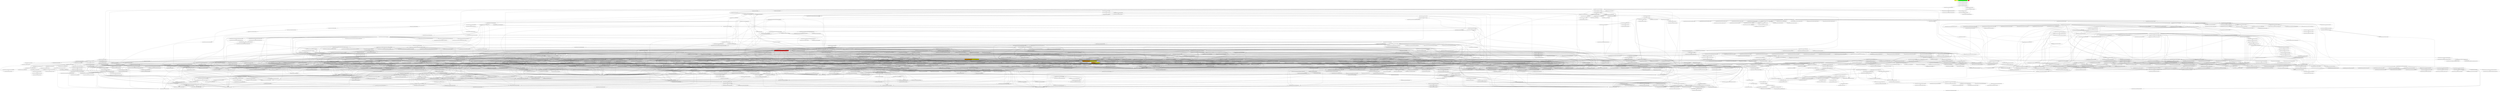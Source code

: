 digraph enhanced {
	"ochiai" [style=striped shape=box fillcolor="yellow"];
	"d4" [style=striped shape=box fillcolor="yellow"];
	"com.google.javascript.jscomp.TypedScopeCreator$AbstractScopeBuilder#1199" [style=striped shape=box fillcolor="orange:yellow"];
	"com.google.javascript.jscomp.TypeCheckTest#5443" [style=striped shape=box fillcolor="green"];
	"com.google.javascript.jscomp.TypedScopeCreator$AbstractScopeBuilder#1207" [style=striped shape=box fillcolor="orange:yellow"];
	"real" [style=striped shape=box fillcolor="red"];
	"com.google.javascript.jscomp.TypedScopeCreator$AbstractScopeBuilder#1418" [style=striped shape=box fillcolor="red"];
	"com.google.javascript.jscomp.NodeUtil#2340" [style=striped shape=box fillcolor="orange:yellow"];
	"com.google.common.collect.RegularImmutableMap$NonTerminalEntry#116" -> "com.google.common.collect.ImmutableEntry#34";
	"com.google.common.collect.RegularImmutableMap$TerminalEntry#134" -> "com.google.common.collect.ImmutableEntry#34";
	"com.google.common.collect.Maps#612" -> "com.google.common.collect.ImmutableEntry#34";
	"com.google.javascript.jscomp.parsing.IRFactory$TransformDispatcher#377" -> "com.google.javascript.jscomp.parsing.IRFactory$TransformDispatcher#380";
	"com.google.common.collect.RegularImmutableMap#98" -> "com.google.common.collect.RegularImmutableMap$NonTerminalEntry#116";
	"com.google.javascript.jscomp.InferJSDocInfo#96" -> "com.google.javascript.jscomp.InferJSDocInfo#203";
	"com.google.javascript.jscomp.parsing.IRFactory$TransformDispatcher#398" -> "com.google.javascript.rhino.Node#2362";
	"com.google.javascript.jscomp.parsing.IRFactory$TransformDispatcher#475" -> "com.google.javascript.rhino.Node#2362";
	"com.google.javascript.rhino.JSDocInfo#1208" -> "com.google.javascript.rhino.JSDocInfo#1127";
	"com.google.javascript.rhino.JSDocInfoBuilder#482" -> "com.google.javascript.rhino.JSDocInfo#993";
	"com.google.javascript.jscomp.NodeTraversal#454" -> "com.google.javascript.jscomp.NodeTraversal#222";
	"com.google.javascript.jscomp.NodeTraversal#463" -> "com.google.javascript.jscomp.NodeTraversal#222";
	"com.google.javascript.rhino.JSDocInfoBuilder#949" -> "com.google.javascript.rhino.JSDocInfo#510";
	"com.google.javascript.rhino.JSDocInfoBuilder#702" -> "com.google.javascript.rhino.JSDocInfo#510";
	"com.google.javascript.jscomp.FunctionTypeBuilder#317" -> "com.google.javascript.rhino.JSDocInfo#510";
	"com.google.javascript.jscomp.TypedScopeCreator$FirstOrderFunctionAnalyzer#1873" -> "com.google.javascript.jscomp.NodeTraversal#463";
	"com.google.javascript.jscomp.mozilla.rhino.ObjToIntMap#361" -> "com.google.javascript.jscomp.mozilla.rhino.ObjToIntMap#325" [style=bold];
	"com.google.javascript.jscomp.TypeInference#86" -> "com.google.javascript.jscomp.LinkedFlowScope#99";
	"com.google.javascript.jscomp.ControlFlowAnalysis#702" -> "com.google.javascript.jscomp.ControlFlowAnalysis#787";
	"com.google.javascript.jscomp.ControlFlowAnalysis#150" -> "com.google.javascript.jscomp.ControlFlowAnalysis#787";
	"com.google.javascript.jscomp.ControlFlowAnalysis#483" -> "com.google.javascript.jscomp.ControlFlowAnalysis#787";
	"com.google.javascript.jscomp.ClosureCodingConvention#342" -> "com.google.common.collect.ImmutableList#135";
	"com.google.javascript.jscomp.NodeTraversal#577" -> "com.google.javascript.jscomp.NodeTraversal$AbstractScopedCallback#152";
	"com.google.javascript.rhino.JSDocInfoBuilder#435" -> "com.google.javascript.rhino.JSDocInfo#989";
	"com.google.javascript.rhino.JSDocInfoBuilder#102" -> "com.google.javascript.rhino.JSDocInfoBuilder#93" [style=bold];
	"com.google.javascript.jscomp.TypedScopeCreator$GlobalScopeBuilder#1690" -> "com.google.javascript.jscomp.TypedScopeCreator$AbstractScopeBuilder#394";
	"com.google.javascript.jscomp.TypedScopeCreator#196" -> "com.google.javascript.jscomp.TypedScopeCreator$AbstractScopeBuilder#394";
	"com.google.javascript.jscomp.TypedScopeCreator$LocalScopeBuilder#1769" -> "com.google.javascript.jscomp.TypedScopeCreator$AbstractScopeBuilder#394";
	"com.google.javascript.jscomp.parsing.IRFactory$TransformDispatcher#380" -> "com.google.javascript.jscomp.mozilla.rhino.Node$NodeIterator#391";
	"com.google.javascript.jscomp.parsing.IRFactory$TransformDispatcher#377" -> "com.google.javascript.jscomp.mozilla.rhino.Node$NodeIterator#391";
	"com.google.javascript.jscomp.mozilla.rhino.Parser#783" -> "com.google.javascript.jscomp.mozilla.rhino.Parser$PerFunctionVariables#3495" [style=bold];
	"com.google.javascript.jscomp.parsing.IRFactory$TransformDispatcher#377" -> "com.google.javascript.jscomp.parsing.IRFactory$TransformDispatcher#377";
	"com.google.javascript.jscomp.parsing.IRFactory#124" -> "com.google.javascript.jscomp.parsing.IRFactory$TransformDispatcher#377";
	"com.google.javascript.jscomp.parsing.TypeSafeDispatcher#119" -> "com.google.javascript.jscomp.parsing.IRFactory$TransformDispatcher#377";
	"com.google.javascript.jscomp.parsing.IRFactory#374" -> "com.google.javascript.jscomp.parsing.TypeSafeDispatcher#119" [style=bold];
	"com.google.javascript.jscomp.TypedScopeCreator#196" -> "com.google.javascript.jscomp.TypedScopeCreator$GlobalScopeBuilder#1688" [style=bold];
	"com.google.javascript.rhino.JSDocInfoBuilder#102" -> "com.google.javascript.rhino.JSDocInfo#1377";
	"com.google.javascript.jscomp.CompilerInput#121" -> "com.google.javascript.rhino.Node#2354";
	"com.google.javascript.jscomp.NodeUtil#1698" -> "com.google.javascript.rhino.Node#2354";
	"com.google.javascript.jscomp.NodeUtil#2889" -> "com.google.javascript.rhino.Node#2354";
	"com.google.javascript.jscomp.NodeUtil#1877" -> "com.google.javascript.rhino.Node#2354";
	"com.google.javascript.jscomp.TypedScopeCreator$AbstractScopeBuilder#457" -> "com.google.javascript.rhino.Node#2354";
	"com.google.javascript.jscomp.JSSourceFile#73" -> "com.google.javascript.jscomp.SourceFile#86";
	"com.google.javascript.jscomp.SourceFile$Preloaded#424" -> "com.google.javascript.jscomp.SourceFile#86";
	"com.google.javascript.jscomp.TypedScopeCreator$FirstOrderFunctionAnalyzer#1889" -> "com.google.javascript.rhino.Node#2350";
	"com.google.javascript.jscomp.FunctionTypeBuilder#694" -> "com.google.javascript.rhino.JSDocInfo#982";
	"com.google.javascript.rhino.JSDocInfoBuilder#949" -> "com.google.javascript.rhino.JSDocInfo#982";
	"com.google.common.collect.RegularImmutableMap#48" -> "com.google.common.collect.RegularImmutableMap$NonTerminalEntry#121";
	"com.google.common.collect.RegularImmutableMap#143" -> "com.google.common.collect.RegularImmutableMap$NonTerminalEntry#121";
	"com.google.javascript.jscomp.NodeTraversal#505" -> "com.google.javascript.jscomp.NodeTraversal#472";
	"com.google.javascript.jscomp.NodeTraversal#336" -> "com.google.javascript.jscomp.NodeTraversal#472";
	"com.google.javascript.jscomp.NodeTraversal#289" -> "com.google.javascript.jscomp.NodeTraversal#472";
	"com.google.javascript.jscomp.NodeTraversal#472" -> "com.google.javascript.jscomp.NodeTraversal#472";
	"com.google.javascript.jscomp.NodeTraversal#273" -> "com.google.javascript.jscomp.NodeTraversal#472";
	"com.google.javascript.jscomp.TypeInferencePass#77" -> "com.google.javascript.jscomp.NodeTraversal#230";
	"com.google.javascript.jscomp.TypeCheck#383" -> "com.google.javascript.jscomp.NodeTraversal#230";
	"com.google.javascript.jscomp.NodeTraversal#222" -> "com.google.javascript.jscomp.NodeTraversal#230";
	"com.google.javascript.jscomp.TypeInference#442" -> "com.google.javascript.jscomp.LinkedFlowScope#113";
	"com.google.javascript.rhino.JSDocInfo#972" -> "com.google.common.collect.ImmutableSet#337";
	"com.google.javascript.jscomp.TypedScopeCreator$AbstractScopeBuilder#439" -> "com.google.javascript.rhino.jstype.JSTypeRegistry#926";
	"com.google.javascript.jscomp.TypeInferencePass#83" -> "com.google.javascript.rhino.jstype.JSTypeRegistry#926";
	"com.google.javascript.jscomp.mozilla.rhino.Parser#2185" -> "com.google.javascript.jscomp.mozilla.rhino.Parser#2197" [style=bold];
	"com.google.javascript.jscomp.TypedScopeCreator$GlobalScopeBuilder#1688" -> "com.google.javascript.jscomp.TypedScopeCreator$GlobalScopeBuilder#1690" [style=bold];
	"com.google.javascript.jscomp.mozilla.rhino.Node#428" -> "com.google.javascript.jscomp.mozilla.rhino.Node$NodeIterator#386" [style=bold];
	"com.google.javascript.jscomp.TypedScopeCreator$AbstractScopeBuilder#782" -> "com.google.javascript.jscomp.Scope#614";
	"com.google.javascript.jscomp.Scope#621" -> "com.google.javascript.jscomp.Scope#614";
	"com.google.javascript.jscomp.NodeTraversal#336" -> "com.google.javascript.jscomp.Scope#614";
	"com.google.javascript.jscomp.FunctionTypeBuilder#645" -> "com.google.javascript.jscomp.Scope#614";
	"com.google.javascript.jscomp.TypeInferencePass$TypeInferringCallback#101" -> "com.google.javascript.jscomp.Scope#614";
	"com.google.javascript.jscomp.TypedScopeCreator$AbstractScopeBuilder#1062" -> "com.google.javascript.jscomp.Scope#614";
	"com.google.javascript.jscomp.parsing.IRFactory$TransformDispatcher#380" -> "com.google.javascript.jscomp.mozilla.rhino.Node$NodeIterator#380";
	"com.google.javascript.jscomp.mozilla.rhino.Node$NodeIterator#380" -> "com.google.javascript.jscomp.mozilla.rhino.Node$NodeIterator#380";
	"com.google.javascript.jscomp.parsing.IRFactory$TransformDispatcher#377" -> "com.google.javascript.jscomp.mozilla.rhino.Node$NodeIterator#380";
	"com.google.javascript.jscomp.TypeCheck#1255" -> "com.google.javascript.jscomp.TypeCheck#1810";
	"com.google.javascript.rhino.jstype.FunctionType#1031" -> "com.google.javascript.rhino.jstype.JSType#1099";
	"com.google.javascript.rhino.jstype.JSType#1079" -> "com.google.javascript.rhino.jstype.JSType#1099";
	"com.google.javascript.rhino.jstype.PrototypeObjectType#541" -> "com.google.javascript.rhino.jstype.JSType#1099";
	"com.google.javascript.rhino.jstype.UnionType#524" -> "com.google.javascript.rhino.jstype.JSType#1099";
	"com.google.javascript.jscomp.TypeCheck#466" -> "com.google.javascript.jscomp.TypeCheck#1814";
	"com.google.javascript.jscomp.TypeInferencePass#83" -> "com.google.javascript.jscomp.TypeInference#86";
	"com.google.javascript.rhino.jstype.UnionTypeBuilder#124" -> "com.google.javascript.rhino.jstype.FunctionType#873";
	"com.google.javascript.rhino.jstype.JSType#1016" -> "com.google.javascript.rhino.jstype.FunctionType#873";
	"com.google.javascript.rhino.jstype.JSType#523" -> "com.google.javascript.rhino.jstype.FunctionType#873";
	"com.google.javascript.jscomp.TypeValidator#242" -> "com.google.javascript.rhino.jstype.FunctionType#873";
	"com.google.javascript.jscomp.TypeCheck#1546" -> "com.google.javascript.rhino.JSDocInfo#1388";
	"com.google.javascript.jscomp.TypedScopeCreator#196" -> "com.google.javascript.jscomp.TypedScopeCreator$LocalScopeBuilder#1765";
	"com.google.javascript.jscomp.NodeUtil#2025" -> "com.google.javascript.rhino.Node#2386";
	"com.google.javascript.jscomp.InferJSDocInfo#96" -> "com.google.javascript.rhino.Node#2386";
	"com.google.javascript.jscomp.TypeValidator#500" -> "com.google.javascript.rhino.Node#2386";
	"com.google.javascript.jscomp.TypedScopeCreator$AbstractScopeBuilder#1030" -> "com.google.javascript.rhino.Node#2386";
	"com.google.javascript.jscomp.NodeUtil#3033" -> "com.google.javascript.rhino.Node#2386";
	"com.google.javascript.jscomp.TypedScopeCreator$AbstractScopeBuilder#1062" -> "com.google.javascript.rhino.Node#2386";
	"com.google.javascript.jscomp.NodeUtil#3057" -> "com.google.javascript.rhino.Node#1296";
	"com.google.javascript.jscomp.NodeUtil#2025" -> "com.google.javascript.rhino.Node#1296";
	"com.google.javascript.jscomp.NodeUtil#2863" -> "com.google.javascript.rhino.Node#1296";
	"com.google.javascript.jscomp.TypeInferencePass#67" -> "com.google.javascript.rhino.Node#1296";
	"com.google.javascript.jscomp.NodeUtil#2842" -> "com.google.javascript.rhino.Node#1296";
	"com.google.javascript.jscomp.TypeCheck#363" -> "com.google.javascript.rhino.Node#1296";
	"com.google.javascript.jscomp.ControlFlowAnalysis#483" -> "com.google.javascript.rhino.Node#1296";
	"com.google.javascript.jscomp.NodeTraversal#289" -> "com.google.javascript.rhino.Node#1296";
	"com.google.javascript.jscomp.NodeUtil#2889" -> "com.google.javascript.rhino.Node#1296";
	"com.google.javascript.jscomp.NodeUtil#1877" -> "com.google.javascript.rhino.Node#1296";
	"com.google.javascript.jscomp.TypeInference#250" -> "com.google.javascript.rhino.Node#1296";
	"com.google.javascript.jscomp.NodeUtil#1705" -> "com.google.javascript.rhino.Node#1296";
	"com.google.javascript.jscomp.ControlFlowAnalysis#702" -> "com.google.javascript.rhino.Node#1296";
	"com.google.javascript.jscomp.ControlFlowGraph#152" -> "com.google.javascript.rhino.Node#1296";
	"com.google.javascript.jscomp.TypedScopeCreator$AbstractScopeBuilder#782" -> "com.google.javascript.rhino.Node#1296";
	"com.google.javascript.jscomp.Scope$Var#183" -> "com.google.javascript.rhino.Node#1296";
	"com.google.javascript.jscomp.TypedScopeCreator$AbstractScopeBuilder#537" -> "com.google.javascript.rhino.Node#1296";
	"com.google.javascript.jscomp.TypeCheck#466" -> "com.google.javascript.rhino.Node#1296";
	"com.google.javascript.jscomp.NodeUtil#3073" -> "com.google.javascript.rhino.Node#1296";
	"com.google.javascript.jscomp.TypeCheck#347" -> "com.google.javascript.rhino.Node#1296";
	"com.google.javascript.jscomp.NodeUtil#3087" -> "com.google.javascript.rhino.Node#1296";
	"com.google.javascript.jscomp.NodeUtil#3033" -> "com.google.javascript.rhino.Node#1296";
	"com.google.javascript.jscomp.ControlFlowAnalysis#483" -> "com.google.javascript.rhino.Node#2382";
	"com.google.javascript.jscomp.TypeInference#86" -> "com.google.javascript.jscomp.Scope#628" [style=bold];
	"com.google.common.collect.AbstractMultimap#377" -> "com.google.common.collect.AbstractMultimap$RandomAccessWrappedList#857" [style=bold];
	"com.google.javascript.jscomp.TypeCheckTest#5443" -> "com.google.javascript.jscomp.TypeCheckTest#9309";
	"com.google.javascript.jscomp.TypedScopeCreator$LocalScopeBuilder#1765" -> "com.google.javascript.jscomp.TypedScopeCreator$LocalScopeBuilder#1769" [style=bold];
	"com.google.javascript.jscomp.parsing.JsDocInfoParser#128" -> "com.google.javascript.rhino.JSDocInfoBuilder#79";
	"com.google.javascript.jscomp.Scope$1#73" -> "com.google.javascript.jscomp.Scope$1#75" [style=bold];
	"com.google.javascript.jscomp.TypedScopeCreator#297" -> "com.google.javascript.jscomp.TypedScopeCreator$DiscoverEnumsAndTypedefs#346" [style=bold];
	"com.google.javascript.jscomp.TypeInferencePass$TypeInferringCallback#110" -> "com.google.javascript.jscomp.Scope#621";
	"com.google.javascript.jscomp.SyntacticScopeCreator#234" -> "com.google.javascript.jscomp.Scope#621";
	"com.google.javascript.jscomp.LinkedFlowScope#113" -> "com.google.javascript.jscomp.Scope#621";
	"com.google.javascript.jscomp.mozilla.rhino.ast.FunctionNode#237" -> "com.google.javascript.jscomp.mozilla.rhino.Node#511";
	"com.google.javascript.jscomp.mozilla.rhino.Node#225" -> "com.google.javascript.jscomp.mozilla.rhino.Node#511";
	"com.google.javascript.jscomp.TypeInferencePass$TypeInferringCallback#110" -> "com.google.javascript.jscomp.NodeTraversal#446";
	"com.google.javascript.jscomp.TypeInferencePass$TypeInferringCallback#101" -> "com.google.javascript.jscomp.NodeTraversal#446";
	"com.google.common.collect.Iterators$7#643" -> "com.google.javascript.jscomp.Scope$1#73";
	"com.google.javascript.jscomp.ControlFlowAnalysis#138" -> "com.google.javascript.jscomp.ControlFlowAnalysis$1#71" [style=bold];
	"com.google.javascript.jscomp.parsing.Config#90" -> "com.google.common.collect.ImmutableMap#318" [style=bold];
	"com.google.javascript.rhino.jstype.PrototypeObjectType#204" -> "com.google.javascript.rhino.jstype.PrototypeObjectType#129";
	"com.google.javascript.rhino.jstype.PrototypeObjectType#213" -> "com.google.javascript.rhino.jstype.PrototypeObjectType#129";
	"com.google.javascript.rhino.jstype.PrototypeObjectType#169" -> "com.google.javascript.rhino.jstype.PrototypeObjectType#129";
	"com.google.javascript.rhino.jstype.PrototypeObjectType#184" -> "com.google.javascript.rhino.jstype.PrototypeObjectType#129";
	"com.google.javascript.rhino.jstype.PrototypeObjectType#129" -> "com.google.javascript.rhino.jstype.PrototypeObjectType#129";
	"com.google.javascript.jscomp.LinkedFlowScope#40" -> "com.google.javascript.jscomp.LinkedFlowScope$FlatFlowScopeCache#378";
	"com.google.javascript.jscomp.LinkedFlowScope#87" -> "com.google.javascript.jscomp.LinkedFlowScope$FlatFlowScopeCache#378";
	"com.google.javascript.jscomp.LinkedFlowScope#64" -> "com.google.javascript.jscomp.LinkedFlowScope$FlatFlowScopeCache#378";
	"com.google.javascript.rhino.JSDocInfoBuilder#125" -> "com.google.javascript.rhino.JSDocInfo#1399";
	"com.google.common.collect.RegularImmutableMap#48" -> "com.google.common.collect.ImmutableEntry#44";
	"com.google.common.collect.RegularImmutableMap#143" -> "com.google.common.collect.ImmutableEntry#44";
	"com.google.javascript.jscomp.SuppressDocWarningsGuard#40" -> "com.google.common.collect.ImmutableEntry#44";
	"com.google.common.collect.ImmutableMap$Builder#189" -> "com.google.common.collect.ImmutableEntry#44";
	"com.google.javascript.rhino.jstype.JSTypeRegistry#956" -> "com.google.javascript.rhino.jstype.AllType#58" [style=bold];
	"com.google.common.collect.RegularImmutableMap#48" -> "com.google.common.collect.ImmutableEntry#40";
	"com.google.common.collect.RegularImmutableMap#143" -> "com.google.common.collect.ImmutableEntry#40";
	"com.google.javascript.jscomp.SuppressDocWarningsGuard#40" -> "com.google.common.collect.ImmutableEntry#40";
	"com.google.common.collect.ImmutableMap$Builder#189" -> "com.google.common.collect.ImmutableEntry#40";
	"com.google.javascript.jscomp.TypedScopeCreator$AbstractScopeBuilder#820" -> "com.google.javascript.rhino.Node#2370";
	"com.google.javascript.jscomp.NodeUtil#2340" -> "com.google.javascript.rhino.Node#2370";
	"com.google.javascript.jscomp.TypedScopeCreator$LocalScopeBuilder#1777" -> "com.google.javascript.jscomp.NodeTraversal#454";
	"com.google.javascript.jscomp.ControlFlowAnalysis#150" -> "com.google.javascript.jscomp.NodeTraversal#454";
	"com.google.javascript.jscomp.TypedScopeCreator#297" -> "com.google.javascript.jscomp.NodeTraversal#454";
	"com.google.javascript.jscomp.TypedScopeCreator#196" -> "com.google.javascript.jscomp.NodeTraversal#454";
	"com.google.javascript.jscomp.InferJSDocInfo#74" -> "com.google.javascript.jscomp.NodeTraversal#454";
	"com.google.javascript.jscomp.PrepareAst#57" -> "com.google.javascript.jscomp.NodeTraversal#454";
	"com.google.javascript.jscomp.ControlFlowAnalysis#296" -> "com.google.javascript.jscomp.ControlFlowAnalysis#533";
	"com.google.javascript.jscomp.TypedScopeCreator$FirstOrderFunctionAnalyzer#1867" -> "com.google.javascript.jscomp.NodeTraversal$AbstractScopedCallback#140";
	"com.google.javascript.jscomp.TypeInference#576" -> "com.google.javascript.jscomp.LinkedFlowScope#143";
	"com.google.javascript.jscomp.TypeInference#1059" -> "com.google.javascript.jscomp.LinkedFlowScope#143";
	"com.google.javascript.rhino.jstype.InstanceObjectType#60" -> "com.google.javascript.rhino.jstype.PrototypeObjectType#115";
	"com.google.javascript.rhino.jstype.FunctionType#133" -> "com.google.javascript.rhino.jstype.PrototypeObjectType#115";
	"com.google.javascript.rhino.jstype.FunctionType#310" -> "com.google.javascript.rhino.jstype.PrototypeObjectType#115";
	"com.google.javascript.rhino.jstype.FunctionType#1031" -> "com.google.javascript.rhino.jstype.JSType#1079";
	"com.google.javascript.rhino.jstype.ArrowType#233" -> "com.google.javascript.rhino.jstype.JSType#1079";
	"com.google.javascript.jscomp.TypedScopeCreator$DeferredSetType#170" -> "com.google.javascript.rhino.jstype.JSType#1079";
	"com.google.javascript.rhino.jstype.PrototypeObjectType#541" -> "com.google.javascript.rhino.jstype.JSType#1079";
	"com.google.javascript.rhino.jstype.UnionType#524" -> "com.google.javascript.rhino.jstype.JSType#1079";
	"com.google.javascript.rhino.jstype.JSType#1120" -> "com.google.javascript.rhino.jstype.JSType#1079";
	"com.google.javascript.jscomp.Scope$Var#289" -> "com.google.javascript.rhino.jstype.JSType#1079";
	"com.google.javascript.jscomp.TypeInference#250" -> "com.google.javascript.jscomp.TypeInference#424";
	"com.google.javascript.jscomp.parsing.JsDocInfoParser#187" -> "com.google.javascript.rhino.JSDocInfoBuilder#85" [style=bold];
	"com.google.common.collect.ImmutableSet#337" -> "com.google.common.collect.ImmutableSet#350" [style=bold];
	"com.google.javascript.jscomp.FunctionTypeBuilder#420" -> "com.google.common.collect.Sets#210";
	"com.google.javascript.jscomp.mozilla.rhino.Context#416" -> "com.google.javascript.jscomp.mozilla.rhino.ContextFactory#501" [style=bold];
	"com.google.javascript.rhino.jstype.UnionType#524" -> "com.google.common.collect.ImmutableList$Builder#584";
	"com.google.javascript.jscomp.NodeTraversal#472" -> "com.google.javascript.jscomp.NodeTraversal$AbstractScopedCallback#145";
	"com.google.common.collect.RegularImmutableMap#48" -> "com.google.common.collect.RegularImmutableMap$TerminalEntry#138";
	"com.google.common.collect.RegularImmutableMap#143" -> "com.google.common.collect.RegularImmutableMap$TerminalEntry#138";
	"com.google.javascript.jscomp.parsing.Config#90" -> "com.google.common.collect.ImmutableMap$Builder#207" [style=bold];
	"com.google.common.collect.RegularImmutableMap#98" -> "com.google.common.collect.RegularImmutableMap$TerminalEntry#134" [style=bold];
	"com.google.javascript.jscomp.parsing.IRFactory#158" -> "com.google.javascript.rhino.Node#1072";
	"com.google.javascript.jscomp.parsing.JsDocInfoParser#2179" -> "com.google.javascript.rhino.Node#1072";
	"com.google.javascript.jscomp.JsAst#86" -> "com.google.javascript.rhino.Node#1072";
	"com.google.javascript.jscomp.parsing.ParserRunner#109" -> "com.google.javascript.jscomp.mozilla.rhino.Parser#150";
	"com.google.common.collect.Sets#210" -> "com.google.common.collect.Collections2#341";
	"com.google.javascript.rhino.JSDocInfoBuilder#125" -> "com.google.javascript.rhino.JSDocInfoBuilder#139";
	"com.google.javascript.jscomp.mozilla.rhino.Parser#1888" -> "com.google.javascript.jscomp.mozilla.rhino.Parser#390";
	"com.google.javascript.jscomp.mozilla.rhino.Parser#2434" -> "com.google.javascript.jscomp.mozilla.rhino.Parser#390";
	"com.google.javascript.jscomp.mozilla.rhino.Parser#2149" -> "com.google.javascript.jscomp.mozilla.rhino.Parser#390";
	"com.google.javascript.jscomp.mozilla.rhino.Parser#2125" -> "com.google.javascript.jscomp.mozilla.rhino.Parser#390";
	"com.google.javascript.jscomp.mozilla.rhino.Parser#423" -> "com.google.javascript.jscomp.mozilla.rhino.Parser#390";
	"com.google.javascript.jscomp.mozilla.rhino.Parser#632" -> "com.google.javascript.jscomp.mozilla.rhino.Parser#390";
	"com.google.javascript.jscomp.mozilla.rhino.Parser#2197" -> "com.google.javascript.jscomp.mozilla.rhino.Parser#390";
	"com.google.javascript.jscomp.mozilla.rhino.Parser#783" -> "com.google.javascript.jscomp.mozilla.rhino.Parser#390";
	"com.google.javascript.jscomp.mozilla.rhino.Parser#2173" -> "com.google.javascript.jscomp.mozilla.rhino.Parser#390";
	"com.google.javascript.jscomp.mozilla.rhino.Parser#2185" -> "com.google.javascript.jscomp.mozilla.rhino.Parser#390";
	"com.google.javascript.jscomp.mozilla.rhino.Parser#2161" -> "com.google.javascript.jscomp.mozilla.rhino.Parser#390";
	"com.google.javascript.jscomp.mozilla.rhino.Parser#2073" -> "com.google.javascript.jscomp.mozilla.rhino.Parser#390";
	"com.google.javascript.jscomp.mozilla.rhino.Parser#703" -> "com.google.javascript.jscomp.mozilla.rhino.Parser#390";
	"com.google.javascript.rhino.JSDocInfoBuilder#102" -> "com.google.javascript.rhino.JSDocInfo#558";
	"com.google.javascript.rhino.jstype.JSTypeRegistry#1454" -> "com.google.javascript.rhino.jstype.JSTypeRegistry#956";
	"com.google.javascript.rhino.jstype.FunctionParamBuilder#95" -> "com.google.javascript.rhino.jstype.JSTypeRegistry#956";
	"com.google.javascript.rhino.jstype.FunctionParamBuilder#80" -> "com.google.javascript.rhino.jstype.JSTypeRegistry#956";
	"com.google.javascript.jscomp.TypeCheckTest#9371" -> "com.google.javascript.jscomp.TypeCheckTest#9376";
	"com.google.javascript.jscomp.TypedScopeCreator$AbstractScopeBuilder#488" -> "com.google.javascript.jscomp.TypedScopeCreator$AbstractScopeBuilder#1298";
	"com.google.javascript.jscomp.TypedScopeCreator$AbstractScopeBuilder#1418" -> "com.google.javascript.jscomp.NodeTraversal#426";
	"com.google.javascript.rhino.jstype.FunctionType#1031" -> "com.google.javascript.rhino.jstype.PrototypeObjectType#541";
	"com.google.javascript.rhino.jstype.JSType#1079" -> "com.google.javascript.rhino.jstype.PrototypeObjectType#541";
	"com.google.javascript.jscomp.mozilla.rhino.Node#232" -> "com.google.javascript.jscomp.mozilla.rhino.Node#532" [style=bold];
	"com.google.javascript.rhino.Node#787" -> "com.google.javascript.rhino.Node#737";
	"com.google.javascript.rhino.Node#807" -> "com.google.javascript.rhino.Node#737";
	"com.google.javascript.rhino.jstype.FunctionType#1031" -> "com.google.common.collect.Iterators$1#63";
	"com.google.javascript.jscomp.TypedScopeCreator$LocalScopeBuilder#1777" -> "com.google.common.collect.Iterators$1#63";
	"com.google.javascript.jscomp.TypeCheck#1476" -> "com.google.common.collect.Iterators$1#63";
	"com.google.javascript.rhino.jstype.FunctionType#418" -> "com.google.common.collect.Iterators$1#63";
	"com.google.common.collect.Sets#210" -> "com.google.common.collect.Iterators$1#63";
	"com.google.javascript.jscomp.FunctionTypeBuilder#317" -> "com.google.common.collect.Iterators$1#63";
	"com.google.javascript.rhino.jstype.ObjectType#493" -> "com.google.common.collect.Iterators$1#63";
	"com.google.common.collect.Iterators$5#539" -> "com.google.common.collect.Iterators$1#63";
	"com.google.javascript.rhino.jstype.PrototypeObjectType#129" -> "com.google.common.collect.Iterators$1#63";
	"com.google.javascript.jscomp.parsing.JsDocInfoParser#1517" -> "com.google.javascript.jscomp.parsing.JsDocInfoParser#1610";
	"com.google.javascript.jscomp.parsing.JsDocInfoParser#1545" -> "com.google.javascript.jscomp.parsing.JsDocInfoParser#1610";
	"com.google.javascript.jscomp.mozilla.rhino.Parser#3274" -> "com.google.javascript.jscomp.mozilla.rhino.TokenStream#299";
	"com.google.javascript.jscomp.mozilla.rhino.Parser#2911" -> "com.google.javascript.jscomp.mozilla.rhino.TokenStream#299";
	"com.google.javascript.jscomp.mozilla.rhino.Parser#1888" -> "com.google.javascript.jscomp.mozilla.rhino.TokenStream#299";
	"com.google.javascript.jscomp.mozilla.rhino.Parser#703" -> "com.google.javascript.jscomp.mozilla.rhino.TokenStream#299";
	"com.google.javascript.jscomp.mozilla.rhino.ast.VariableInitializer#81" -> "com.google.javascript.jscomp.mozilla.rhino.ast.AstNode#182";
	"com.google.javascript.jscomp.mozilla.rhino.ast.Comment#91" -> "com.google.javascript.jscomp.mozilla.rhino.ast.AstNode#182";
	"com.google.javascript.jscomp.mozilla.rhino.ast.KeywordLiteral#71" -> "com.google.javascript.jscomp.mozilla.rhino.ast.AstNode#182";
	"com.google.javascript.jscomp.mozilla.rhino.ast.ExpressionStatement#106" -> "com.google.javascript.jscomp.mozilla.rhino.ast.AstNode#182";
	"com.google.javascript.jscomp.mozilla.rhino.ast.FunctionNode#136" -> "com.google.javascript.jscomp.mozilla.rhino.ast.ScriptNode#85";
	"com.google.javascript.jscomp.mozilla.rhino.ast.AstRoot#70" -> "com.google.javascript.jscomp.mozilla.rhino.ast.ScriptNode#85";
	"com.google.javascript.jscomp.TypeCheckTest#9309" -> "com.google.javascript.jscomp.TypeCheckTest#9371";
	"com.google.javascript.jscomp.mozilla.rhino.Parser#1888" -> "com.google.javascript.jscomp.mozilla.rhino.TokenStream#297";
	"com.google.javascript.jscomp.mozilla.rhino.Parser#2091" -> "com.google.javascript.jscomp.mozilla.rhino.TokenStream#297";
	"com.google.javascript.jscomp.mozilla.rhino.Parser#329" -> "com.google.javascript.jscomp.mozilla.rhino.TokenStream#297";
	"com.google.javascript.jscomp.TypedScopeCreator#196" -> "com.google.javascript.jscomp.TypedScopeCreator$LocalScopeBuilder#1777";
	"com.google.javascript.jscomp.TypeCheck#1837" -> "com.google.javascript.rhino.JSDocInfo#542";
	"com.google.javascript.rhino.JSDocInfoBuilder#949" -> "com.google.javascript.rhino.JSDocInfo#1171";
	"com.google.common.collect.RegularImmutableMap$EntrySet#202" -> "com.google.common.collect.RegularImmutableMap#36";
	"com.google.javascript.jscomp.SemanticReverseAbstractInterpreter#120" -> "com.google.javascript.jscomp.ChainableReverseAbstractInterpreter#61";
	"com.google.javascript.jscomp.SuppressDocWarningsGuard#40" -> "com.google.common.collect.RegularImmutableMap#35";
	"com.google.common.collect.RegularImmutableMap#35" -> "com.google.common.collect.RegularImmutableMap#35";
	"com.google.common.collect.ImmutableMap$Builder#189" -> "com.google.common.collect.RegularImmutableMap#35";
	"com.google.javascript.jscomp.mozilla.rhino.Parser#2811" -> "com.google.javascript.jscomp.mozilla.rhino.Parser#381" [style=bold];
	"com.google.javascript.jscomp.ComposeWarningsGuard$GuardComparator#51" -> "com.google.javascript.jscomp.ComposeWarningsGuard$GuardComparator#62";
	"com.google.javascript.jscomp.parsing.JsDocInfoParser#2299" -> "com.google.javascript.rhino.JSDocInfoBuilder#125";
	"com.google.javascript.jscomp.parsing.JsDocInfoParser#128" -> "com.google.javascript.rhino.JSDocInfoBuilder#69";
	"com.google.javascript.rhino.jstype.JSTypeRegistry#1454" -> "com.google.javascript.rhino.jstype.JSTypeRegistry#968";
	"com.google.javascript.rhino.jstype.ObjectType#493" -> "com.google.javascript.rhino.jstype.PrototypeObjectType#534";
	"com.google.javascript.rhino.jstype.FunctionType#65" -> "com.google.javascript.rhino.jstype.PrototypeObjectType#534";
	"com.google.javascript.rhino.jstype.PrototypeObjectType#129" -> "com.google.javascript.rhino.jstype.PrototypeObjectType#534";
	"com.google.javascript.jscomp.TypedScopeCreator#297" -> "com.google.javascript.jscomp.Scope#411";
	"com.google.javascript.jscomp.SyntacticScopeCreator#69" -> "com.google.javascript.jscomp.Scope#411";
	"com.google.javascript.jscomp.TypedScopeCreator$AbstractScopeBuilder#1418" -> "com.google.javascript.jscomp.NodeTraversal#433";
	"com.google.javascript.jscomp.TypedScopeCreator$AbstractScopeBuilder#488" -> "com.google.javascript.jscomp.NodeTraversal#433";
	"com.google.javascript.jscomp.mozilla.rhino.Parser#2607" -> "com.google.javascript.jscomp.mozilla.rhino.Parser#373";
	"com.google.javascript.rhino.jstype.UnionType#82" -> "com.google.common.collect.RegularImmutableList#170" [style=bold];
	"com.google.javascript.jscomp.ChainableReverseAbstractInterpreter#61" -> "com.google.javascript.jscomp.ChainableReverseAbstractInterpreter$2#258" [style=bold];
	"com.google.javascript.jscomp.mozilla.rhino.ast.VariableDeclaration#72" -> "com.google.javascript.jscomp.mozilla.rhino.ast.AstNode#171";
	"com.google.javascript.jscomp.mozilla.rhino.ast.Name#84" -> "com.google.javascript.jscomp.mozilla.rhino.ast.AstNode#171";
	"com.google.javascript.jscomp.mozilla.rhino.ast.Block#63" -> "com.google.javascript.jscomp.mozilla.rhino.ast.AstNode#171";
	"com.google.javascript.jscomp.mozilla.rhino.ast.FunctionCall#68" -> "com.google.javascript.jscomp.mozilla.rhino.ast.AstNode#171";
	"com.google.javascript.jscomp.TypeCheckTest#9422" -> "com.google.javascript.jscomp.JSSourceFile#56";
	"com.google.javascript.jscomp.TypedScopeCreator$AbstractScopeBuilder#1030" -> "com.google.javascript.jscomp.TypedScopeCreator$AbstractScopeBuilder#1062";
	"com.google.javascript.jscomp.JsAst#52" -> "com.google.javascript.rhino.Node#1094";
	"com.google.javascript.rhino.JSDocInfoBuilder#102" -> "com.google.javascript.rhino.JSDocInfo#574";
	"com.google.javascript.rhino.JSDocInfoBuilder#125" -> "com.google.javascript.rhino.JSDocInfo#332";
	"com.google.javascript.rhino.JSDocInfoBuilder#69" -> "com.google.javascript.rhino.JSDocInfo#332";
	"com.google.javascript.jscomp.mozilla.rhino.ObjToIntMap#361" -> "com.google.javascript.jscomp.mozilla.rhino.ObjToIntMap#303" [style=bold];
	"com.google.javascript.jscomp.ComposeWarningsGuard#78" -> "com.google.javascript.jscomp.ComposeWarningsGuard$GuardComparator#51";
	"com.google.javascript.jscomp.ComposeWarningsGuard#87" -> "com.google.javascript.jscomp.ComposeWarningsGuard$GuardComparator#51";
	"com.google.javascript.jscomp.LinkedFlowScope#113" -> "com.google.javascript.jscomp.LinkedFlowScope#104";
	"com.google.javascript.rhino.jstype.JSTypeRegistry#968" -> "com.google.javascript.rhino.jstype.JSTypeRegistry#978";
	"com.google.javascript.jscomp.TypeInference#86" -> "com.google.javascript.jscomp.Scope#424";
	"com.google.javascript.jscomp.ComposeWarningsGuard$GuardComparator#51" -> "com.google.javascript.jscomp.ComposeWarningsGuard$GuardComparator#56" [style=bold];
	"com.google.javascript.jscomp.TypedScopeCreator$AbstractScopeBuilder#820" -> "com.google.javascript.jscomp.FunctionTypeBuilder#299";
	"com.google.javascript.jscomp.NodeTraversal#472" -> "com.google.javascript.jscomp.NodeTraversal#648";
	"com.google.javascript.jscomp.mozilla.rhino.Parser#632" -> "com.google.javascript.jscomp.mozilla.rhino.Node#555";
	"com.google.javascript.jscomp.mozilla.rhino.ast.ExpressionStatement#122" -> "com.google.javascript.jscomp.mozilla.rhino.Node#555";
	"com.google.javascript.jscomp.mozilla.rhino.Parser#278" -> "com.google.javascript.jscomp.mozilla.rhino.Node#555";
	"com.google.javascript.jscomp.mozilla.rhino.Parser#2462" -> "com.google.javascript.jscomp.mozilla.rhino.Node#555";
	"com.google.javascript.jscomp.mozilla.rhino.Parser#2607" -> "com.google.javascript.jscomp.mozilla.rhino.Node#555";
	"com.google.javascript.jscomp.mozilla.rhino.Parser#3274" -> "com.google.javascript.jscomp.mozilla.rhino.Node#555";
	"com.google.javascript.jscomp.mozilla.rhino.Parser#2517" -> "com.google.javascript.jscomp.mozilla.rhino.Node#555";
	"com.google.javascript.jscomp.mozilla.rhino.ast.InfixExpression#92" -> "com.google.javascript.jscomp.mozilla.rhino.Node#555";
	"com.google.javascript.jscomp.mozilla.rhino.Parser#1888" -> "com.google.javascript.jscomp.mozilla.rhino.Node#555";
	"com.google.javascript.jscomp.mozilla.rhino.Parser#999" -> "com.google.javascript.jscomp.mozilla.rhino.Node#555";
	"com.google.javascript.rhino.Node#2286" -> "com.google.javascript.rhino.Node#518";
	"com.google.javascript.rhino.Node#2362" -> "com.google.javascript.rhino.Node#518";
	"com.google.javascript.jscomp.NodeUtil#179" -> "com.google.javascript.rhino.Node#518";
	"com.google.javascript.jscomp.ControlFlowAnalysis#220" -> "com.google.javascript.rhino.Node#518";
	"com.google.javascript.jscomp.ControlFlowAnalysis#787" -> "com.google.javascript.rhino.Node#518";
	"com.google.javascript.jscomp.ControlFlowGraph#152" -> "com.google.javascript.rhino.Node#518";
	"com.google.javascript.jscomp.TypeCheck#1220" -> "com.google.javascript.rhino.Node#518";
	"com.google.javascript.jscomp.parsing.IRFactory$TransformDispatcher#973" -> "com.google.javascript.rhino.Node#518";
	"com.google.javascript.rhino.Node#2278" -> "com.google.javascript.rhino.Node#518";
	"com.google.javascript.rhino.Node#2234" -> "com.google.javascript.rhino.Node#518";
	"com.google.javascript.rhino.Node#2354" -> "com.google.javascript.rhino.Node#518";
	"com.google.javascript.jscomp.NodeUtil#2046" -> "com.google.javascript.rhino.Node#518";
	"com.google.javascript.rhino.Node#2230" -> "com.google.javascript.rhino.Node#518";
	"com.google.javascript.rhino.Node#2274" -> "com.google.javascript.rhino.Node#518";
	"com.google.javascript.rhino.Node#2350" -> "com.google.javascript.rhino.Node#518";
	"com.google.javascript.jscomp.NodeUtil#1435" -> "com.google.javascript.rhino.Node#518";
	"com.google.javascript.jscomp.NodeUtil#1712" -> "com.google.javascript.rhino.Node#518";
	"com.google.javascript.jscomp.NodeTraversal#472" -> "com.google.javascript.rhino.Node#518";
	"com.google.javascript.jscomp.ControlFlowAnalysis#702" -> "com.google.javascript.rhino.Node#518";
	"com.google.javascript.jscomp.ControlFlowAnalysis#901" -> "com.google.javascript.rhino.Node#518";
	"com.google.javascript.jscomp.TypeInference#442" -> "com.google.javascript.rhino.Node#518";
	"com.google.javascript.jscomp.TypedScopeCreator$DiscoverEnumsAndTypedefs#352" -> "com.google.javascript.rhino.Node#518";
	"com.google.javascript.rhino.jstype.JSTypeRegistry#1454" -> "com.google.javascript.rhino.Node#518";
	"com.google.javascript.jscomp.Scope$Var#239" -> "com.google.javascript.rhino.Node#518";
	"com.google.javascript.jscomp.InferJSDocInfo#96" -> "com.google.javascript.rhino.Node#518";
	"com.google.javascript.rhino.Node#2314" -> "com.google.javascript.rhino.Node#518";
	"com.google.javascript.jscomp.TypedScopeCreator$AbstractScopeBuilder#488" -> "com.google.javascript.rhino.Node#518";
	"com.google.javascript.rhino.Node#2266" -> "com.google.javascript.rhino.Node#518";
	"com.google.javascript.rhino.Node#2386" -> "com.google.javascript.rhino.Node#518";
	"com.google.javascript.rhino.Node#2342" -> "com.google.javascript.rhino.Node#518";
	"com.google.javascript.jscomp.NodeUtil#1620" -> "com.google.javascript.rhino.Node#518";
	"com.google.javascript.jscomp.ControlFlowAnalysis#483" -> "com.google.javascript.rhino.Node#518";
	"com.google.javascript.rhino.Node#2382" -> "com.google.javascript.rhino.Node#518";
	"com.google.javascript.jscomp.TypeCheck#397" -> "com.google.javascript.rhino.Node#518";
	"com.google.javascript.jscomp.TypeInference#250" -> "com.google.javascript.rhino.Node#518";
	"com.google.javascript.rhino.JSTypeExpression#93" -> "com.google.javascript.rhino.Node#518";
	"com.google.javascript.jscomp.TypedScopeCreator$AbstractScopeBuilder#692" -> "com.google.javascript.rhino.Node#518";
	"com.google.javascript.jscomp.parsing.IRFactory$TransformDispatcher#475" -> "com.google.javascript.rhino.Node#518";
	"com.google.javascript.jscomp.TypedScopeCreator$AbstractScopeBuilder#537" -> "com.google.javascript.rhino.Node#518";
	"com.google.javascript.jscomp.TypeCheck#466" -> "com.google.javascript.rhino.Node#518";
	"com.google.javascript.rhino.Node#2226" -> "com.google.javascript.rhino.Node#518";
	"com.google.javascript.rhino.Node#2302" -> "com.google.javascript.rhino.Node#518";
	"com.google.javascript.jscomp.TypeCheck#426" -> "com.google.javascript.rhino.Node#518";
	"com.google.javascript.jscomp.TypedScopeCreator$AbstractScopeBuilder#457" -> "com.google.javascript.rhino.Node#518";
	"com.google.javascript.jscomp.TypedScopeCreator$GlobalScopeBuilder#1703" -> "com.google.javascript.rhino.Node#518";
	"com.google.javascript.jscomp.PrepareAst$PrepareAnnotations#139" -> "com.google.javascript.rhino.Node#518";
	"com.google.javascript.rhino.Node#2250" -> "com.google.javascript.rhino.Node#518";
	"com.google.javascript.jscomp.ControlFlowAnalysis#296" -> "com.google.javascript.rhino.Node#518";
	"com.google.javascript.rhino.Node#2370" -> "com.google.javascript.rhino.Node#518";
	"com.google.javascript.rhino.Node#2290" -> "com.google.javascript.rhino.Node#518";
	"com.google.javascript.rhino.JSTypeExpression#86" -> "com.google.javascript.rhino.Node#518";
	"com.google.javascript.jscomp.SyntacticScopeCreator#125" -> "com.google.javascript.rhino.Node#518";
	"com.google.javascript.rhino.jstype.FunctionType#133" -> "com.google.javascript.rhino.Node#518";
	"com.google.javascript.jscomp.TypeCheck#1837" -> "com.google.javascript.rhino.Node#518";
	"com.google.javascript.rhino.Node#1641" -> "com.google.javascript.rhino.Node#518";
	"com.google.javascript.jscomp.TypedScopeCreator$AbstractScopeBuilder$CollectProperties#1628" -> "com.google.javascript.rhino.Node#518";
	"com.google.javascript.rhino.Node#2334" -> "com.google.javascript.rhino.Node#518";
	"com.google.javascript.jscomp.TypeInference#741" -> "com.google.javascript.jscomp.TypeInference#854";
	"com.google.javascript.rhino.Node#823" -> "com.google.javascript.rhino.Node#759";
	"com.google.javascript.rhino.Node#840" -> "com.google.javascript.rhino.Node#759";
	"com.google.javascript.jscomp.parsing.IRFactory$TransformDispatcher#377" -> "com.google.javascript.jscomp.parsing.IRFactory$TransformDispatcher#398";
	"com.google.javascript.jscomp.LinkedFlowScope$LinkedFlowSlot#369" -> "com.google.javascript.rhino.jstype.SimpleSlot#58";
	"com.google.javascript.jscomp.parsing.JsDocInfoParser#2170" -> "com.google.javascript.rhino.Node#510";
	"com.google.javascript.jscomp.parsing.IRFactory#1254" -> "com.google.javascript.rhino.Node#752";
	"com.google.javascript.jscomp.parsing.JsDocInfoParser#2161" -> "com.google.javascript.rhino.Node#752";
	"com.google.javascript.jscomp.parsing.JsDocInfoParser#2170" -> "com.google.javascript.rhino.Node#752";
	"com.google.javascript.jscomp.parsing.IRFactory#1274" -> "com.google.javascript.rhino.Node#752";
	"com.google.javascript.jscomp.parsing.IRFactory#1262" -> "com.google.javascript.rhino.Node#752";
	"com.google.javascript.jscomp.parsing.IRFactory#1258" -> "com.google.javascript.rhino.Node#752";
	"com.google.javascript.jscomp.parsing.JsDocInfoParser#2155" -> "com.google.javascript.rhino.Node#752";
	"com.google.javascript.jscomp.DataFlowAnalysis#178" -> "com.google.javascript.jscomp.DataFlowAnalysis#200";
	"com.google.javascript.jscomp.NodeTraversal#472" -> "com.google.javascript.jscomp.TypedScopeCreator$LocalScopeBuilder#1799";
	"com.google.javascript.rhino.Node#1081" -> "com.google.javascript.rhino.Node#1087";
	"com.google.javascript.jscomp.parsing.JsDocInfoParser#128" -> "com.google.javascript.rhino.Node#1087";
	"com.google.javascript.jscomp.parsing.JsDocInfoParser#2179" -> "com.google.javascript.rhino.Node#1087";
	"com.google.javascript.rhino.Node#1105" -> "com.google.javascript.rhino.Node#1087";
	"com.google.javascript.jscomp.DataFlowAnalysis$BranchedForwardDataFlowAnalysis#392" -> "com.google.javascript.jscomp.TypeInference#56";
	"com.google.javascript.jscomp.TypeInference#56" -> "com.google.javascript.jscomp.TypeInference#56";
	"com.google.javascript.jscomp.DataFlowAnalysis$BranchedForwardDataFlowAnalysis#443" -> "com.google.javascript.jscomp.TypeInference#56";
	"com.google.javascript.jscomp.DataFlowAnalysis$BranchedForwardDataFlowAnalysis#457" -> "com.google.javascript.jscomp.TypeInference#56";
	"com.google.javascript.jscomp.mozilla.rhino.ast.AstNode#235" -> "com.google.javascript.jscomp.mozilla.rhino.ast.AstNode#198";
	"com.google.common.collect.AbstractIndexedListIterator#81" -> "com.google.common.collect.Iterators$12#1044";
	"com.google.javascript.jscomp.NodeTraversal#648" -> "com.google.javascript.rhino.Node#1081";
	"com.google.javascript.jscomp.NodeUtil#2863" -> "com.google.javascript.rhino.Node#1081";
	"com.google.common.collect.Iterators#1031" -> "com.google.common.collect.Iterators$12#1042" [style=bold];
	"com.google.javascript.jscomp.PrepareAst$PrepareAnnotations#186" -> "com.google.javascript.rhino.JSDocInfo#566";
	"com.google.javascript.jscomp.parsing.JsDocInfoParser#2291" -> "com.google.javascript.rhino.JSDocInfoBuilder#102" [style=bold];
	"com.google.javascript.jscomp.JsAst#86" -> "com.google.javascript.jscomp.JSSourceFile#79";
	"com.google.javascript.jscomp.SemanticReverseAbstractInterpreter#120" -> "com.google.javascript.jscomp.SemanticReverseAbstractInterpreter$5#106" [style=bold];
	"com.google.javascript.rhino.jstype.FunctionParamBuilder#123" -> "com.google.javascript.rhino.Node#506";
	"com.google.javascript.jscomp.parsing.IRFactory#1274" -> "com.google.javascript.rhino.Node#506";
	"com.google.javascript.jscomp.TypedScopeCreator$AbstractScopeBuilder#488" -> "com.google.javascript.jscomp.NodeTraversal#653";
	"com.google.javascript.jscomp.TypedScopeCreator$AbstractScopeBuilder#457" -> "com.google.javascript.jscomp.NodeTraversal#653";
	"com.google.javascript.jscomp.JSSourceFile#56" -> "com.google.javascript.jscomp.JSSourceFile#73" [style=bold];
	"com.google.javascript.jscomp.mozilla.rhino.ast.FunctionNode#237" -> "com.google.javascript.jscomp.mozilla.rhino.ast.AstNode#191";
	"com.google.javascript.jscomp.mozilla.rhino.ast.InfixExpression#85" -> "com.google.javascript.jscomp.mozilla.rhino.ast.AstNode#191";
	"com.google.javascript.jscomp.mozilla.rhino.Parser#1109" -> "com.google.javascript.jscomp.mozilla.rhino.ast.AstNode#191";
	"com.google.javascript.jscomp.mozilla.rhino.Parser#2517" -> "com.google.javascript.jscomp.mozilla.rhino.ast.AstNode#191";
	"com.google.javascript.jscomp.mozilla.rhino.ast.AstNode#287" -> "com.google.javascript.jscomp.mozilla.rhino.ast.AstNode#191";
	"com.google.javascript.jscomp.mozilla.rhino.Parser#274" -> "com.google.javascript.jscomp.mozilla.rhino.ast.AstNode#191";
	"com.google.javascript.jscomp.mozilla.rhino.Parser#2073" -> "com.google.javascript.jscomp.mozilla.rhino.ast.AstNode#191";
	"com.google.javascript.jscomp.mozilla.rhino.ast.AstNode#263" -> "com.google.javascript.jscomp.mozilla.rhino.ast.AstNode#191";
	"com.google.javascript.jscomp.mozilla.rhino.ast.InfixExpression#92" -> "com.google.javascript.jscomp.mozilla.rhino.ast.AstNode#191";
	"com.google.javascript.jscomp.mozilla.rhino.Parser#703" -> "com.google.javascript.jscomp.mozilla.rhino.ast.AstNode#191";
	"com.google.javascript.jscomp.mozilla.rhino.ast.ExpressionStatement#91" -> "com.google.javascript.jscomp.mozilla.rhino.ast.AstNode#191";
	"com.google.javascript.jscomp.mozilla.rhino.ast.AstNode#207" -> "com.google.javascript.jscomp.mozilla.rhino.ast.AstNode#191";
	"com.google.javascript.jscomp.TypedScopeCreator$AbstractScopeBuilder#439" -> "com.google.javascript.jscomp.TypedScopeCreator$DeferredSetType#170";
	"com.google.javascript.jscomp.Compiler#966" -> "com.google.javascript.rhino.InputId#61";
	"com.google.javascript.jscomp.Compiler#458" -> "com.google.javascript.rhino.InputId#61";
	"com.google.common.collect.ImmutableMap$Builder#178" -> "com.google.common.collect.ImmutableMap#139";
	"com.google.common.collect.ImmutableMap#240" -> "com.google.common.collect.ImmutableMap#139";
	"com.google.javascript.rhino.Node#506" -> "com.google.javascript.rhino.Node$StringNode#186";
	"com.google.javascript.jscomp.TypeInferencePass#129" -> "com.google.javascript.jscomp.ControlFlowAnalysis#145";
	"com.google.javascript.rhino.jstype.JSTypeRegistry#978" -> "com.google.javascript.rhino.jstype.JSTypeRegistry#994";
	"com.google.javascript.rhino.jstype.JSTypeRegistry#956" -> "com.google.javascript.rhino.jstype.JSTypeRegistry#994";
	"com.google.javascript.jscomp.TypeInference#489" -> "com.google.javascript.rhino.jstype.PrototypeObjectType#184";
	"com.google.common.collect.Iterables$2#486" -> "com.google.common.collect.Iterables#57" [style=bold];
	"com.google.javascript.jscomp.Compiler#228" -> "com.google.javascript.jscomp.DiagnosticGroupWarningsGuard#33";
	"com.google.javascript.jscomp.SuppressDocWarningsGuard#40" -> "com.google.javascript.jscomp.DiagnosticGroupWarningsGuard#33";
	"com.google.common.collect.AbstractMultimap$WrappedCollection#422" -> "com.google.common.collect.AbstractMultimap#88";
	"com.google.common.collect.AbstractMultimap$WrappedCollection$WrappedIterator#503" -> "com.google.common.collect.AbstractMultimap#88";
	"com.google.common.collect.ImmutableSet#350" -> "com.google.common.collect.ImmutableSet#161";
	"com.google.javascript.jscomp.parsing.JsDocInfoParser#1105" -> "com.google.javascript.rhino.JSDocInfoBuilder#183";
	"com.google.javascript.jscomp.parsing.JsDocInfoParser#1137" -> "com.google.javascript.rhino.JSDocInfoBuilder#183";
	"com.google.javascript.jscomp.parsing.JsDocInfoParser#1610" -> "com.google.javascript.jscomp.parsing.JsDocInfoParser#1659";
	"com.google.javascript.rhino.jstype.UnionTypeBuilder#248" -> "com.google.javascript.rhino.jstype.UnionType#82" [style=bold];
	"com.google.javascript.jscomp.mozilla.rhino.Parser#2517" -> "com.google.javascript.jscomp.mozilla.rhino.ast.FunctionCall#89";
	"com.google.javascript.jscomp.Compiler#966" -> "com.google.javascript.rhino.InputId#66";
	"com.google.javascript.jscomp.TypeCheck#1476" -> "com.google.javascript.jscomp.TypeValidator#563";
	"com.google.common.collect.AbstractIterator#128" -> "com.google.common.collect.AbstractIterator#140" [style=bold];
	"com.google.javascript.jscomp.TypedScopeCreator$FirstOrderFunctionAnalyzer#1889" -> "com.google.javascript.jscomp.NodeTraversal#629";
	"com.google.javascript.jscomp.TypedScopeCreator$FirstOrderFunctionAnalyzer#1882" -> "com.google.javascript.jscomp.NodeTraversal#629";
	"com.google.javascript.jscomp.TypedScopeCreator$AbstractScopeBuilder#782" -> "com.google.javascript.jscomp.NodeUtil#2046";
	"com.google.javascript.jscomp.TypeValidator#500" -> "com.google.javascript.jscomp.NodeUtil#2046";
	"com.google.javascript.jscomp.TypedScopeCreator$AbstractScopeBuilder#537" -> "com.google.javascript.jscomp.NodeUtil#2046";
	"com.google.javascript.jscomp.TypeCheck#466" -> "com.google.javascript.jscomp.NodeUtil#2046";
	"com.google.javascript.jscomp.NodeUtil#3073" -> "com.google.javascript.jscomp.NodeUtil#2046";
	"com.google.javascript.jscomp.NodeUtil#3087" -> "com.google.javascript.jscomp.NodeUtil#2046";
	"com.google.javascript.jscomp.NodeUtil#3033" -> "com.google.javascript.jscomp.NodeUtil#2046";
	"com.google.javascript.jscomp.TypeInferencePass#129" -> "com.google.javascript.jscomp.ControlFlowAnalysis#150";
	"com.google.javascript.jscomp.TypeInference#86" -> "com.google.common.collect.AbstractIterator#128";
	"com.google.javascript.jscomp.mozilla.rhino.Parser#783" -> "com.google.javascript.jscomp.mozilla.rhino.ast.FunctionNode#322";
	"com.google.javascript.jscomp.Compiler#331" -> "com.google.javascript.jscomp.Compiler#394" [style=bold];
	"com.google.common.base.Joiner#168" -> "com.google.common.base.Joiner#160";
	"com.google.javascript.jscomp.parsing.Config#90" -> "com.google.common.collect.ImmutableMap#128" [style=bold];
	"com.google.javascript.jscomp.mozilla.rhino.ContextFactory#440" -> "com.google.javascript.jscomp.mozilla.rhino.Kit#316";
	"com.google.javascript.jscomp.mozilla.rhino.ContextFactory#451" -> "com.google.javascript.jscomp.mozilla.rhino.Kit#316";
	"com.google.javascript.jscomp.DiagnosticGroupWarningsGuard#50" -> "com.google.javascript.jscomp.DiagnosticGroup#111";
	"com.google.javascript.jscomp.TypeInference#556" -> "com.google.javascript.rhino.jstype.PrototypeObjectType#174";
	"com.google.javascript.rhino.jstype.ObjectType#426" -> "com.google.javascript.rhino.jstype.PrototypeObjectType#174";
	"com.google.javascript.jscomp.InferJSDocInfo#96" -> "com.google.javascript.rhino.jstype.PrototypeObjectType#174";
	"com.google.javascript.jscomp.TypedScopeCreator$AbstractScopeBuilder#1418" -> "com.google.javascript.rhino.jstype.PrototypeObjectType#174";
	"com.google.javascript.jscomp.TypeCheckTest#9422" -> "com.google.common.base.Joiner#168";
	"com.google.javascript.rhino.jstype.PrototypeObjectType#445" -> "com.google.javascript.rhino.jstype.JSType#1016";
	"com.google.javascript.rhino.jstype.JSType#990" -> "com.google.javascript.rhino.jstype.JSType#1016";
	"com.google.javascript.rhino.jstype.FunctionType#873" -> "com.google.javascript.rhino.jstype.JSType#1016";
	"com.google.javascript.jscomp.TypeInference#442" -> "com.google.javascript.jscomp.TypeInference#489";
	"com.google.javascript.jscomp.ClosureCodingConvention#342" -> "com.google.javascript.jscomp.CodingConvention$AssertionFunctionSpec#336" [style=bold];
	"com.google.javascript.jscomp.NodeTraversal#629" -> "com.google.javascript.jscomp.NodeTraversal#633";
	"com.google.javascript.rhino.jstype.ObjectType#137" -> "com.google.javascript.rhino.jstype.NoObjectType#95";
	"com.google.javascript.jscomp.Compiler#228" -> "com.google.javascript.jscomp.Compiler#1804";
	"com.google.javascript.jscomp.parsing.IRFactory$TransformDispatcher#377" -> "com.google.javascript.jscomp.mozilla.rhino.ast.FunctionCall#79";
	"com.google.javascript.jscomp.NodeTraversal#557" -> "com.google.javascript.jscomp.TypeInferencePass$TypeInferringCallback#101";
	"com.google.javascript.jscomp.NodeTraversal#567" -> "com.google.javascript.jscomp.TypeInferencePass$TypeInferringCallback#101";
	"com.google.javascript.jscomp.mozilla.rhino.Parser#783" -> "com.google.javascript.jscomp.mozilla.rhino.CompilerEnvirons#200";
	"com.google.javascript.jscomp.mozilla.rhino.Parser#959" -> "com.google.javascript.jscomp.mozilla.rhino.CompilerEnvirons#200";
	"com.google.javascript.jscomp.TypeInference#576" -> "com.google.javascript.jscomp.TypeInference#250";
	"com.google.javascript.jscomp.TypeInference#126" -> "com.google.javascript.jscomp.TypeInference#250";
	"com.google.javascript.jscomp.TypeInference#976" -> "com.google.javascript.jscomp.TypeInference#250";
	"com.google.javascript.jscomp.mozilla.rhino.CompilerEnvirons#69" -> "com.google.javascript.jscomp.mozilla.rhino.Context#2186" [style=bold];
	"com.google.javascript.jscomp.FunctionTypeBuilder#420" -> "com.google.javascript.jscomp.FunctionTypeBuilder#494";
	"com.google.javascript.rhino.JSDocInfoBuilder#139" -> "com.google.javascript.rhino.JSDocInfo#928";
	"com.google.common.collect.ImmutableMap$Builder#212" -> "com.google.common.collect.RegularImmutableMap#48";
	"com.google.common.collect.ImmutableMap#240" -> "com.google.common.collect.RegularImmutableMap#48";
	"com.google.common.collect.Iterators$5#524" -> "com.google.common.collect.Iterators#80";
	"com.google.common.collect.EmptyImmutableList#36" -> "com.google.common.collect.Iterators#80";
	"com.google.common.collect.EmptyImmutableSet#31" -> "com.google.common.collect.Iterators#80";
	"com.google.javascript.jscomp.mozilla.rhino.ast.InfixExpression#85" -> "com.google.javascript.jscomp.mozilla.rhino.ast.AstNode#163";
	"com.google.javascript.jscomp.mozilla.rhino.ast.Name#61" -> "com.google.javascript.jscomp.mozilla.rhino.ast.AstNode#163";
	"com.google.javascript.jscomp.mozilla.rhino.ast.Jump#61" -> "com.google.javascript.jscomp.mozilla.rhino.ast.AstNode#163";
	"com.google.javascript.jscomp.mozilla.rhino.ast.AstNode#182" -> "com.google.javascript.jscomp.mozilla.rhino.ast.AstNode#163";
	"com.google.javascript.jscomp.mozilla.rhino.ast.AstNode#171" -> "com.google.javascript.jscomp.mozilla.rhino.ast.AstNode#163";
	"com.google.common.collect.Iterators$7#643" -> "com.google.common.collect.AbstractIterator#122" [style=bold];
	"com.google.javascript.jscomp.mozilla.rhino.Parser#2517" -> "com.google.javascript.jscomp.mozilla.rhino.ast.FunctionCall#68";
	"com.google.javascript.jscomp.graph.LinkedDirectedGraph#72" -> "com.google.javascript.jscomp.graph.DiGraph#28" [style=bold];
	"com.google.javascript.jscomp.TypedScopeCreator$FirstOrderFunctionAnalyzer#1889" -> "com.google.javascript.jscomp.NodeUtil#2025";
	"com.google.common.collect.Iterators#1057" -> "com.google.common.collect.Iterators$13#1057" [style=bold];
	"com.google.common.collect.ImmutableMap$Builder#207" -> "com.google.common.collect.ImmutableMap$Builder#212" [style=bold];
	"com.google.javascript.jscomp.parsing.JsDocInfoParser#187" -> "com.google.javascript.rhino.JSDocInfoBuilder#149";
	"com.google.javascript.jscomp.mozilla.rhino.Parser#2462" -> "com.google.javascript.jscomp.mozilla.rhino.Parser#2811";
	"com.google.javascript.jscomp.Compiler#331" -> "com.google.javascript.jscomp.Compiler#374" [style=bold];
	"com.google.javascript.jscomp.TypeInferencePass#129" -> "com.google.javascript.jscomp.ControlFlowAnalysis#138";
	"com.google.javascript.jscomp.Scope$Var#83" -> "com.google.javascript.jscomp.Scope$Var#132" [style=bold];
	"com.google.javascript.jscomp.mozilla.rhino.TokenStream#1286" -> "com.google.javascript.jscomp.mozilla.rhino.TokenStream#1412";
	"com.google.javascript.jscomp.TypeCheck#1255" -> "com.google.javascript.jscomp.TypeCheck#1875";
	"com.google.javascript.jscomp.TypeCheck#1476" -> "com.google.javascript.jscomp.TypeCheck#1875";
	"com.google.javascript.jscomp.TypeCheck#1810" -> "com.google.javascript.jscomp.TypeCheck#1875";
	"com.google.javascript.jscomp.TypeCheck#1814" -> "com.google.javascript.jscomp.TypeCheck#1875";
	"com.google.javascript.rhino.jstype.UnionTypeBuilder#124" -> "com.google.javascript.rhino.jstype.UnionType#93";
	"com.google.common.base.Preconditions#280" -> "com.google.common.base.Preconditions#300" [style=bold];
	"com.google.common.collect.AbstractIndexedListIterator#68" -> "com.google.common.collect.UnmodifiableListIterator#34";
	"com.google.javascript.jscomp.CompilerInput#93" -> "com.google.javascript.jscomp.JsAst#44";
	"com.google.common.collect.Sets#210" -> "com.google.common.collect.Iterators$13#1061";
	"com.google.javascript.jscomp.TypedScopeCreator$FirstOrderFunctionAnalyzer#1882" -> "com.google.javascript.jscomp.NodeTraversal#618";
	"com.google.common.collect.Sets#210" -> "com.google.common.collect.Iterators$13#1065";
	"com.google.javascript.jscomp.TypeCheckTest#9422" -> "com.google.javascript.jscomp.CompilerInput#121";
	"com.google.javascript.jscomp.mozilla.rhino.Parser#2517" -> "com.google.javascript.jscomp.mozilla.rhino.Parser#2607";
	"com.google.javascript.jscomp.TypeInferencePass#83" -> "com.google.javascript.jscomp.TypeInferencePass#129" [style=bold];
	"com.google.javascript.jscomp.TypedScopeCreator$AbstractScopeBuilder#820" -> "com.google.javascript.jscomp.FunctionTypeBuilder#227";
	"com.google.javascript.jscomp.Compiler#331" -> "com.google.javascript.jscomp.Compiler#366" [style=bold];
	"com.google.common.collect.ImmutableSet$ArrayImmutableSet#397" -> "com.google.common.collect.ImmutableSet#365";
	"com.google.common.collect.SingletonImmutableSet#43" -> "com.google.common.collect.ImmutableSet#365";
	"com.google.javascript.jscomp.TypedScopeCreator$FirstOrderFunctionAnalyzer#1882" -> "com.google.javascript.jscomp.FunctionTypeBuilder$AstFunctionContents#797";
	"com.google.javascript.jscomp.TypedScopeCreator#175" -> "com.google.javascript.jscomp.TypedScopeCreator#179";
	"com.google.javascript.jscomp.parsing.IRFactory#192" -> "com.google.javascript.rhino.Node#1916";
	"com.google.javascript.jscomp.TypedScopeCreator$AbstractScopeBuilder#709" -> "com.google.javascript.rhino.Node#1916";
	"com.google.javascript.jscomp.TypedScopeCreator$GlobalScopeBuilder#1703" -> "com.google.javascript.rhino.Node#1916";
	"com.google.javascript.jscomp.NodeUtil#2842" -> "com.google.javascript.rhino.Node#1916";
	"com.google.javascript.jscomp.TypeCheck#397" -> "com.google.javascript.rhino.Node#1916";
	"com.google.javascript.jscomp.PrepareAst$PrepareAnnotations#186" -> "com.google.javascript.rhino.Node#1916";
	"com.google.javascript.jscomp.TypeInference#250" -> "com.google.javascript.rhino.Node#1916";
	"com.google.javascript.jscomp.TypeCheck#1385" -> "com.google.javascript.rhino.Node#1916";
	"com.google.javascript.jscomp.TypedScopeCreator$AbstractScopeBuilder$CollectProperties#1644" -> "com.google.javascript.rhino.Node#1916";
	"com.google.javascript.jscomp.TypedScopeCreator$DiscoverEnumsAndTypedefs#352" -> "com.google.javascript.rhino.Node#1916";
	"com.google.javascript.jscomp.InferJSDocInfo#96" -> "com.google.javascript.rhino.Node#1916";
	"com.google.javascript.jscomp.TypeCheck#1837" -> "com.google.javascript.rhino.Node#1916";
	"com.google.javascript.jscomp.TypedScopeCreator$AbstractScopeBuilder#488" -> "com.google.javascript.rhino.Node#1916";
	"com.google.javascript.jscomp.NodeUtil#3033" -> "com.google.javascript.rhino.Node#1916";
	"com.google.javascript.jscomp.TypeCheck#834" -> "com.google.javascript.rhino.Node#1916";
	"com.google.common.collect.AbstractIndexedListIterator#68" -> "com.google.common.base.Preconditions#330";
	"com.google.javascript.jscomp.TypeCheck#363" -> "com.google.javascript.jscomp.TypedScopeCreator#175";
	"com.google.javascript.jscomp.parsing.IRFactory#244" -> "com.google.javascript.jscomp.parsing.JsDocInfoParser#2306";
	"com.google.javascript.jscomp.parsing.IRFactory#280" -> "com.google.javascript.jscomp.parsing.IRFactory#311";
	"com.google.javascript.jscomp.parsing.IRFactory#270" -> "com.google.javascript.jscomp.parsing.IRFactory#311";
	"com.google.javascript.jscomp.mozilla.rhino.ast.AstNode#163" -> "com.google.javascript.jscomp.mozilla.rhino.Node#130" [style=bold];
	"com.google.javascript.jscomp.CompilerInput#121" -> "com.google.javascript.jscomp.JsAst#52";
	"com.google.javascript.jscomp.parsing.IRFactory$TransformDispatcher#377" -> "com.google.javascript.jscomp.mozilla.rhino.ast.FunctionNode#366";
	"com.google.common.base.Joiner#160" -> "com.google.common.base.Joiner#129" [style=bold];
	"com.google.javascript.jscomp.TypedScopeCreator$FirstOrderFunctionAnalyzer#1889" -> "com.google.javascript.jscomp.Scope$Var#198";
	"com.google.javascript.jscomp.TypeValidator#500" -> "com.google.javascript.jscomp.Scope$Var#198";
	"com.google.javascript.jscomp.TypeInference#576" -> "com.google.javascript.jscomp.TypeInference#442";
	"com.google.javascript.jscomp.TypeInference#424" -> "com.google.javascript.jscomp.TypeInference#442";
	"com.google.javascript.jscomp.TypeInference#250" -> "com.google.javascript.jscomp.TypeInference#442";
	"com.google.javascript.jscomp.TypedScopeCreator$AbstractScopeBuilder#820" -> "com.google.javascript.jscomp.FunctionTypeBuilder#244";
	"com.google.javascript.jscomp.parsing.JsDocInfoParser#187" -> "com.google.javascript.jscomp.parsing.JsDocInfoParser#2318";
	"com.google.javascript.jscomp.NodeTraversal#472" -> "com.google.javascript.jscomp.TypedScopeCreator$DiscoverEnumsAndTypedefs#352";
	"com.google.javascript.jscomp.FunctionTypeBuilder#420" -> "com.google.javascript.rhino.JSDocInfo#938";
	"com.google.javascript.jscomp.FunctionTypeBuilder#494" -> "com.google.javascript.rhino.JSDocInfo#938";
	"com.google.javascript.jscomp.PrepareAst$PrepareAnnotations#224" -> "com.google.javascript.rhino.JSDocInfo#938";
	"com.google.javascript.rhino.JSDocInfo#961" -> "com.google.javascript.rhino.JSDocInfo#938";
	"com.google.javascript.jscomp.FunctionTypeBuilder#509" -> "com.google.javascript.rhino.JSDocInfo#938";
	"com.google.javascript.jscomp.TypeCheckTest#9422" -> "com.google.javascript.jscomp.Compiler#1849";
	"com.google.javascript.jscomp.Compiler#1861" -> "com.google.javascript.jscomp.Compiler#1849";
	"com.google.javascript.jscomp.parsing.JsDocInfoParser#187" -> "com.google.javascript.jscomp.parsing.JsDocInfoParser#1229";
	"com.google.javascript.jscomp.mozilla.rhino.Parser#2091" -> "com.google.javascript.jscomp.mozilla.rhino.ast.Assignment#68";
	"com.google.common.collect.RegularImmutableMap#48" -> "com.google.common.collect.RegularImmutableMap#81" [style=bold];
	"com.google.javascript.jscomp.parsing.IRFactory#335" -> "com.google.javascript.jscomp.parsing.JsDocTokenStream#46";
	"com.google.javascript.jscomp.FunctionTypeBuilder#420" -> "com.google.javascript.rhino.JSDocInfo#972";
	"com.google.javascript.jscomp.ComposeWarningsGuard#141" -> "com.google.javascript.jscomp.DiagnosticGroupWarningsGuard#50";
	"com.google.javascript.jscomp.TypedScopeCreator$AbstractScopeBuilder#434" -> "com.google.javascript.jscomp.TypedScopeCreator$DeferredSetType#158" [style=bold];
	"com.google.javascript.jscomp.TypedScopeCreator$AbstractScopeBuilder#1418" -> "com.google.javascript.jscomp.FunctionTypeBuilder#694";
	"com.google.javascript.jscomp.TypedScopeCreator$AbstractScopeBuilder#820" -> "com.google.javascript.jscomp.FunctionTypeBuilder#211";
	"com.google.javascript.jscomp.TypeCheck#1024" -> "com.google.javascript.rhino.jstype.PrototypeObjectType#169";
	"com.google.javascript.jscomp.TypeCheck#834" -> "com.google.javascript.rhino.jstype.PrototypeObjectType#169";
	"com.google.javascript.jscomp.TypeInferencePass#45" -> "com.google.javascript.jscomp.CodingConvention$AssertionFunctionSpec#347";
	"com.google.javascript.jscomp.Scope$1#75" -> "com.google.javascript.jscomp.Scope$Var#183";
	"com.google.javascript.jscomp.Scope$Var#239" -> "com.google.javascript.jscomp.Scope$Var#183";
	"com.google.javascript.jscomp.TypeCheck#304" -> "com.google.javascript.jscomp.InferJSDocInfo#68";
	"com.google.javascript.jscomp.parsing.IRFactory#258" -> "com.google.javascript.jscomp.parsing.IRFactory#335";
	"com.google.javascript.jscomp.MemoizedScopeCreator#80" -> "com.google.javascript.jscomp.TypedScopeCreator#196";
	"com.google.javascript.jscomp.NodeTraversal#472" -> "com.google.javascript.jscomp.TypeInferencePass$TypeInferringCallback#119";
	"com.google.common.base.Preconditions#330" -> "com.google.common.base.Preconditions#350" [style=bold];
	"com.google.common.collect.RegularImmutableMap#81" -> "com.google.common.base.Preconditions#114";
	"com.google.common.collect.RegularImmutableMap#48" -> "com.google.common.base.Preconditions#114";
	"com.google.javascript.jscomp.TypeCheck#1546" -> "com.google.javascript.jscomp.TypeCheck#1604";
	"com.google.javascript.jscomp.TypedScopeCreator$AbstractScopeBuilder#1062" -> "com.google.javascript.jscomp.TypeValidator#500";
	"com.google.javascript.rhino.jstype.FunctionParamBuilder#95" -> "com.google.javascript.rhino.Node#1932";
	"com.google.javascript.jscomp.CompilerInput#70" -> "com.google.javascript.jscomp.JsAst#70" [style=bold];
	"com.google.javascript.jscomp.NodeTraversal#577" -> "com.google.javascript.jscomp.TypeInferencePass$TypeInferringCallback#110";
	"com.google.javascript.jscomp.ClosureCodingConvention#342" -> "com.google.javascript.jscomp.CodingConvention$AssertionFunctionSpec#340";
	"com.google.javascript.jscomp.CodingConvention$AssertionFunctionSpec#336" -> "com.google.javascript.jscomp.CodingConvention$AssertionFunctionSpec#340";
	"com.google.javascript.jscomp.CompilerInput#319" -> "com.google.javascript.jscomp.JsAst#75";
	"com.google.javascript.jscomp.CompilerInput#77" -> "com.google.javascript.jscomp.JsAst#75";
	"com.google.common.collect.RegularImmutableMap#48" -> "com.google.common.collect.RegularImmutableMap#93" [style=bold];
	"com.google.javascript.rhino.JSDocInfoBuilder#949" -> "com.google.javascript.rhino.JSDocInfo#1115";
	"com.google.javascript.jscomp.FunctionTypeBuilder#388" -> "com.google.javascript.rhino.JSDocInfo#1115";
	"com.google.javascript.jscomp.TypeCheckTest#9422" -> "com.google.javascript.rhino.InputId#51";
	"com.google.javascript.jscomp.JsAst#44" -> "com.google.javascript.rhino.InputId#51";
	"com.google.javascript.jscomp.DiagnosticGroupWarningsGuard#50" -> "com.google.javascript.jscomp.DiagnosticGroup#130";
	"com.google.javascript.jscomp.Compiler#306" -> "com.google.javascript.jscomp.Compiler#331";
	"com.google.javascript.jscomp.FunctionTypeBuilder#420" -> "com.google.javascript.rhino.JSDocInfo#961";
	"com.google.javascript.jscomp.FunctionTypeBuilder#494" -> "com.google.javascript.rhino.JSDocInfo#961";
	"com.google.javascript.jscomp.FunctionTypeBuilder#509" -> "com.google.javascript.rhino.JSDocInfo#961";
	"com.google.common.collect.RegularImmutableMap#48" -> "com.google.common.collect.RegularImmutableMap#98" [style=bold];
	"com.google.javascript.rhino.Node#510" -> "com.google.javascript.rhino.Node$StringNode#194";
	"com.google.javascript.jscomp.NodeTraversal#472" -> "com.google.javascript.jscomp.TypeInferencePass$TypeInferringCallback#125";
	"com.google.javascript.jscomp.TypedScopeCreator$DiscoverEnumsAndTypedefs#352" -> "com.google.javascript.jscomp.TypedScopeCreator$DiscoverEnumsAndTypedefs#378";
	"com.google.javascript.jscomp.ComposeWarningsGuard#141" -> "com.google.javascript.jscomp.DiagnosticGroupWarningsGuard#45";
	"com.google.javascript.jscomp.parsing.JsDocInfoParser#2257" -> "com.google.javascript.jscomp.parsing.JsDocTokenStream#62";
	"com.google.javascript.jscomp.ControlFlowAnalysis$AstControlFlowGraph$1#1020" -> "com.google.javascript.jscomp.ControlFlowAnalysis$AstControlFlowGraph$1#1024" [style=bold];
	"com.google.javascript.rhino.jstype.FunctionType#133" -> "com.google.javascript.rhino.jstype.PrototypeObjectType#399";
	"com.google.javascript.jscomp.DataFlowAnalysis$BranchedForwardDataFlowAnalysis#392" -> "com.google.javascript.jscomp.ControlFlowAnalysis$AstControlFlowGraph$1#1020";
	"com.google.javascript.jscomp.ControlFlowAnalysis$AstControlFlowGraph#1019" -> "com.google.javascript.jscomp.ControlFlowAnalysis$AstControlFlowGraph$1#1020";
	"com.google.javascript.jscomp.DataFlowAnalysis#200" -> "com.google.javascript.jscomp.ControlFlowAnalysis$AstControlFlowGraph$1#1020";
	"com.google.javascript.jscomp.TypeCheck#383" -> "com.google.javascript.jscomp.InferJSDocInfo#74";
	"com.google.javascript.jscomp.CompilerInput#105" -> "com.google.javascript.rhino.InputId#56";
	"com.google.javascript.jscomp.parsing.IRFactory#270" -> "com.google.javascript.rhino.Node#1923";
	"com.google.javascript.jscomp.TypeCheck#1220" -> "com.google.javascript.jscomp.TypeCheck#1837";
	"com.google.javascript.jscomp.TypeCheck#1810" -> "com.google.javascript.jscomp.TypeCheck#1837";
	"com.google.javascript.jscomp.TypeCheck#1546" -> "com.google.javascript.jscomp.TypeCheck#1837";
	"com.google.javascript.jscomp.TypeCheck#466" -> "com.google.javascript.jscomp.TypeCheck#1837";
	"com.google.javascript.jscomp.TypeCheck#1814" -> "com.google.javascript.jscomp.TypeCheck#1837";
	"com.google.javascript.jscomp.JsAst#52" -> "com.google.javascript.jscomp.JsAst#86" [style=bold];
	"com.google.javascript.jscomp.TypedScopeCreator$AbstractScopeBuilder#730" -> "com.google.javascript.jscomp.TypedScopeCreator$AbstractScopeBuilder#820";
	"com.google.common.collect.Iterators$7#641" -> "com.google.common.collect.AbstractIterator#66" [style=bold];
	"com.google.javascript.jscomp.parsing.ParserRunner#109" -> "com.google.javascript.jscomp.mozilla.rhino.CompilerEnvirons#284" [style=bold];
	"com.google.javascript.jscomp.PrepareAst#57" -> "com.google.javascript.jscomp.PrepareAst$PrepareAnnotations#125" [style=bold];
	"com.google.javascript.rhino.jstype.PrototypeObjectType#423" -> "com.google.javascript.rhino.jstype.FunctionType#1019";
	"com.google.javascript.rhino.jstype.JSTypeRegistry#968" -> "com.google.javascript.rhino.jstype.JSTypeRegistry#231" [style=bold];
	"com.google.javascript.jscomp.TypeCheck#834" -> "com.google.javascript.jscomp.NodeUtil#179";
	"com.google.javascript.rhino.Node#787" -> "com.google.javascript.rhino.Node$ObjectPropListItem#304";
	"com.google.javascript.jscomp.mozilla.rhino.ast.FunctionNode#136" -> "com.google.javascript.jscomp.mozilla.rhino.ast.FunctionNode#153" [style=bold];
	"com.google.common.collect.AbstractMultimap#306" -> "com.google.common.collect.AbstractMultimap#320" [style=bold];
	"com.google.javascript.rhino.jstype.NumberType#117" -> "com.google.javascript.rhino.jstype.JSType#111";
	"com.google.javascript.rhino.jstype.PrototypeObjectType#213" -> "com.google.javascript.rhino.jstype.JSType#111";
	"com.google.javascript.rhino.jstype.FunctionType#873" -> "com.google.javascript.rhino.jstype.JSType#111";
	"com.google.javascript.rhino.jstype.InstanceObjectType#158" -> "com.google.javascript.rhino.jstype.JSType#354";
	"com.google.javascript.jscomp.graph.LinkedDirectedGraph#230" -> "com.google.javascript.jscomp.graph.LinkedDirectedGraph$LinkedDirectedGraphNode#389";
	"com.google.javascript.jscomp.graph.LinkedDirectedGraph#79" -> "com.google.javascript.jscomp.graph.LinkedDirectedGraph$LinkedDirectedGraphNode#389";
	"com.google.javascript.jscomp.TypeCheck#834" -> "com.google.javascript.jscomp.TypeCheck#1024";
	"com.google.javascript.rhino.jstype.JSType#1079" -> "com.google.javascript.rhino.jstype.ArrowType#233";
	"com.google.javascript.jscomp.parsing.JsDocInfoParser#1737" -> "com.google.javascript.jscomp.parsing.JsDocTokenStream#230";
	"com.google.javascript.jscomp.parsing.JsDocInfoParser#1072" -> "com.google.javascript.jscomp.parsing.JsDocTokenStream#230";
	"com.google.javascript.jscomp.parsing.JsDocInfoParser#2161" -> "com.google.javascript.jscomp.parsing.JsDocTokenStream#230";
	"com.google.javascript.jscomp.parsing.JsDocInfoParser#187" -> "com.google.javascript.jscomp.parsing.JsDocTokenStream#230";
	"com.google.javascript.jscomp.parsing.JsDocInfoParser#1105" -> "com.google.javascript.jscomp.parsing.JsDocTokenStream#230";
	"com.google.javascript.jscomp.parsing.JsDocInfoParser#1137" -> "com.google.javascript.jscomp.parsing.JsDocTokenStream#230";
	"com.google.javascript.jscomp.parsing.JsDocInfoParser#2155" -> "com.google.javascript.jscomp.parsing.JsDocTokenStream#230";
	"com.google.javascript.jscomp.parsing.JsDocInfoParser#1704" -> "com.google.javascript.jscomp.parsing.JsDocTokenStream#233";
	"com.google.javascript.jscomp.parsing.JsDocInfoParser#1737" -> "com.google.javascript.jscomp.parsing.JsDocTokenStream#233";
	"com.google.javascript.jscomp.parsing.JsDocInfoParser#187" -> "com.google.javascript.jscomp.parsing.JsDocTokenStream#233";
	"com.google.javascript.jscomp.TypeInference#854" -> "com.google.javascript.rhino.jstype.FunctionType#1026" [style=bold];
	"com.google.javascript.jscomp.parsing.ParserRunner#109" -> "com.google.javascript.jscomp.mozilla.rhino.Parser#509";
	"com.google.javascript.jscomp.JSModule#104" -> "com.google.javascript.jscomp.CompilerInput#313" [style=bold];
	"com.google.javascript.jscomp.parsing.JsDocInfoParser#1072" -> "com.google.javascript.jscomp.parsing.JsDocInfoParser#1137";
	"com.google.javascript.jscomp.parsing.JsDocTokenStream#62" -> "com.google.javascript.jscomp.parsing.JsDocTokenStream#238";
	"com.google.javascript.jscomp.Scope$Var#219" -> "com.google.javascript.jscomp.CompilerInput#319";
	"com.google.javascript.jscomp.TypedScopeCreator$AbstractScopeBuilder#1418" -> "com.google.javascript.jscomp.CompilerInput#319";
	"com.google.javascript.jscomp.TypedScopeCreator$AbstractScopeBuilder#488" -> "com.google.javascript.jscomp.CompilerInput#319";
	"com.google.javascript.jscomp.TypedScopeCreator$AbstractScopeBuilder#1207" -> "com.google.javascript.jscomp.NodeUtil#2340" [style=bold];
	"com.google.javascript.rhino.jstype.FunctionParamBuilder#80" -> "com.google.javascript.rhino.Node#1950" [style=bold];
	"com.google.javascript.jscomp.FunctionTypeBuilder#575" -> "com.google.javascript.rhino.jstype.FunctionBuilder#90";
	"com.google.javascript.jscomp.mozilla.rhino.Parser#3310" -> "com.google.javascript.jscomp.mozilla.rhino.CompilerEnvirons#292";
	"com.google.common.collect.ImmutableSet#161" -> "com.google.common.collect.Hashing#40";
	"com.google.common.collect.RegularImmutableMap#48" -> "com.google.common.collect.Hashing#40";
	"com.google.common.collect.RegularImmutableMap#143" -> "com.google.common.collect.Hashing#40";
	"com.google.common.collect.RegularImmutableSet#46" -> "com.google.common.collect.Hashing#40";
	"com.google.javascript.rhino.jstype.ObjectType#89" -> "com.google.javascript.rhino.jstype.JSType#103";
	"com.google.javascript.rhino.jstype.UnionType#82" -> "com.google.javascript.rhino.jstype.JSType#103";
	"com.google.javascript.rhino.jstype.ArrowType#69" -> "com.google.javascript.rhino.jstype.JSType#103";
	"com.google.javascript.jscomp.InferJSDocInfo#203" -> "com.google.javascript.rhino.jstype.JSType#346";
	"com.google.javascript.jscomp.Compiler#331" -> "com.google.javascript.jscomp.Compiler#431" [style=bold];
	"com.google.javascript.jscomp.JsAst#86" -> "com.google.javascript.jscomp.Compiler#1764" [style=bold];
	"com.google.javascript.jscomp.TypeInference#543" -> "com.google.javascript.rhino.jstype.ObjectType#542";
	"com.google.javascript.jscomp.TypeInference#489" -> "com.google.javascript.rhino.jstype.ObjectType#542";
	"com.google.javascript.rhino.jstype.InstanceObjectType#158" -> "com.google.javascript.rhino.jstype.ObjectType#542";
	"com.google.javascript.rhino.jstype.JSType#576" -> "com.google.javascript.rhino.jstype.ObjectType#542";
	"com.google.javascript.jscomp.TypedScopeCreator$AbstractScopeBuilder#1569" -> "com.google.javascript.rhino.jstype.ObjectType#542";
	"com.google.javascript.jscomp.InferJSDocInfo#195" -> "com.google.javascript.rhino.jstype.ObjectType#542";
	"com.google.javascript.jscomp.FunctionTypeBuilder#371" -> "com.google.javascript.rhino.jstype.ObjectType#542";
	"com.google.javascript.jscomp.TypedScopeCreator$AbstractScopeBuilder#820" -> "com.google.javascript.rhino.jstype.ObjectType#542";
	"com.google.javascript.jscomp.TypeCheck#834" -> "com.google.javascript.rhino.jstype.ObjectType#542";
	"com.google.javascript.jscomp.parsing.JsDocTokenStream#62" -> "com.google.javascript.jscomp.parsing.JsDocTokenStream#243";
	"com.google.javascript.jscomp.TypeCheck#466" -> "com.google.javascript.jscomp.TypeCheck#1255";
	"com.google.javascript.jscomp.ControlFlowAnalysis#150" -> "com.google.javascript.jscomp.ControlFlowAnalysis$AstControlFlowGraph#994";
	"com.google.javascript.jscomp.ControlFlowAnalysis$AstControlFlowGraph$1#1024" -> "com.google.javascript.jscomp.ControlFlowAnalysis$AstControlFlowGraph#994";
	"com.google.javascript.rhino.jstype.PrototypeObjectType#534" -> "com.google.javascript.rhino.jstype.ObjectType#547";
	"com.google.javascript.rhino.jstype.PrototypeObjectType#527" -> "com.google.javascript.rhino.jstype.ObjectType#547";
	"com.google.javascript.jscomp.TypedScopeCreator$AbstractScopeBuilder#820" -> "com.google.javascript.rhino.jstype.ObjectType#547";
	"com.google.javascript.rhino.jstype.UnionTypeBuilder#248" -> "com.google.javascript.rhino.jstype.UnionTypeBuilder#258" [style=bold];
	"com.google.javascript.jscomp.parsing.JsDocInfoParser#1737" -> "com.google.javascript.jscomp.parsing.JsDocInfoParser#2239";
	"com.google.javascript.jscomp.parsing.JsDocInfoParser#1517" -> "com.google.javascript.jscomp.parsing.JsDocInfoParser#2239";
	"com.google.javascript.jscomp.parsing.JsDocInfoParser#1659" -> "com.google.javascript.jscomp.parsing.JsDocInfoParser#2239";
	"com.google.javascript.jscomp.parsing.JsDocInfoParser#1545" -> "com.google.javascript.jscomp.parsing.JsDocInfoParser#2239";
	"com.google.javascript.jscomp.parsing.JsDocInfoParser#1610" -> "com.google.javascript.jscomp.parsing.JsDocInfoParser#2239";
	"com.google.javascript.jscomp.parsing.JsDocInfoParser#2278" -> "com.google.javascript.jscomp.parsing.JsDocInfoParser#2239";
	"com.google.javascript.rhino.jstype.JSType#1016" -> "com.google.javascript.rhino.jstype.UnionType#261";
	"com.google.javascript.jscomp.NodeTraversal#472" -> "com.google.javascript.jscomp.InferJSDocInfo#96";
	"com.google.javascript.jscomp.parsing.IRFactory#258" -> "com.google.javascript.jscomp.parsing.IRFactory#244";
	"com.google.javascript.jscomp.graph.LinkedDirectedGraph#243" -> "com.google.javascript.jscomp.graph.LinkedDirectedGraph$LinkedDirectedGraphNode#394";
	"com.google.javascript.jscomp.graph.LinkedDirectedGraph#205" -> "com.google.javascript.jscomp.graph.LinkedDirectedGraph$LinkedDirectedGraphNode#394";
	"com.google.javascript.jscomp.graph.LinkedDirectedGraph#129" -> "com.google.javascript.jscomp.graph.LinkedDirectedGraph$LinkedDirectedGraphNode#394";
	"com.google.javascript.jscomp.graph.LinkedDirectedGraph#79" -> "com.google.javascript.jscomp.graph.LinkedDirectedGraph$LinkedDirectedGraphNode#394";
	"com.google.javascript.rhino.jstype.JSType#1079" -> "com.google.javascript.rhino.jstype.ValueType#54";
	"com.google.javascript.rhino.jstype.FunctionParamBuilder#140" -> "com.google.javascript.rhino.Node#1941";
	"com.google.javascript.jscomp.mozilla.rhino.Parser#783" -> "com.google.javascript.jscomp.mozilla.rhino.CompilerEnvirons#288";
	"com.google.javascript.jscomp.mozilla.rhino.Parser#509" -> "com.google.javascript.jscomp.mozilla.rhino.CompilerEnvirons#288";
	"com.google.javascript.jscomp.TypeCheck#466" -> "com.google.javascript.jscomp.TypeCheck#834";
	"com.google.javascript.jscomp.InferJSDocInfo#96" -> "com.google.javascript.jscomp.NodeUtil#1482";
	"com.google.javascript.jscomp.TypeCheck#466" -> "com.google.javascript.jscomp.NodeUtil#1482";
	"com.google.javascript.jscomp.mozilla.rhino.Context#416" -> "com.google.javascript.jscomp.mozilla.rhino.jdk13.VMBridge_jdk13#66";
	"com.google.javascript.jscomp.mozilla.rhino.Context#454" -> "com.google.javascript.jscomp.mozilla.rhino.jdk13.VMBridge_jdk13#66";
	"com.google.common.collect.AbstractListMultimap#36" -> "com.google.common.collect.AbstractMultimap#306";
	"com.google.javascript.jscomp.FunctionTypeBuilder#420" -> "com.google.javascript.rhino.jstype.FunctionParamBuilder#54";
	"com.google.javascript.jscomp.mozilla.rhino.Parser#783" -> "com.google.javascript.jscomp.mozilla.rhino.ast.FunctionNode#136" [style=bold];
	"com.google.javascript.jscomp.FunctionTypeBuilder#575" -> "com.google.javascript.jscomp.FunctionTypeBuilder#645";
	"com.google.javascript.jscomp.mozilla.rhino.Parser#783" -> "com.google.javascript.jscomp.mozilla.rhino.ast.ScriptNode#192";
	"com.google.javascript.jscomp.mozilla.rhino.Parser#548" -> "com.google.javascript.jscomp.mozilla.rhino.ast.ScriptNode#192";
	"com.google.javascript.jscomp.mozilla.rhino.Parser#783" -> "com.google.javascript.jscomp.mozilla.rhino.ast.FunctionNode#370" [style=bold];
	"com.google.javascript.jscomp.mozilla.rhino.Parser#691" -> "com.google.javascript.jscomp.mozilla.rhino.ast.ExpressionStatement#114";
	"com.google.javascript.jscomp.parsing.IRFactory$TransformDispatcher#377" -> "com.google.javascript.jscomp.mozilla.rhino.ast.ExpressionStatement#114";
	"com.google.javascript.jscomp.parsing.Config#75" -> "com.google.javascript.jscomp.parsing.Config#90" [style=bold];
	"com.google.javascript.jscomp.TypeCheck#834" -> "com.google.javascript.jscomp.TypeCheck#1004";
	"com.google.javascript.jscomp.mozilla.rhino.Parser#329" -> "com.google.javascript.jscomp.mozilla.rhino.TokenStream#318" [style=bold];
	"com.google.javascript.jscomp.parsing.IRFactory#280" -> "com.google.javascript.jscomp.parsing.IRFactory#258";
	"com.google.javascript.jscomp.parsing.IRFactory#270" -> "com.google.javascript.jscomp.parsing.IRFactory#258";
	"com.google.javascript.jscomp.Compiler#1764" -> "com.google.javascript.jscomp.Compiler#1759" [style=bold];
	"com.google.javascript.jscomp.ControlFlowAnalysis#483" -> "com.google.javascript.rhino.Node#1975";
	"com.google.javascript.jscomp.mozilla.rhino.Context#411" -> "com.google.javascript.jscomp.mozilla.rhino.ContextFactory#179" [style=bold];
	"com.google.javascript.jscomp.TypeCheck#397" -> "com.google.javascript.jscomp.TypeValidator#145";
	"com.google.javascript.jscomp.parsing.JsDocInfoParser#187" -> "com.google.javascript.jscomp.parsing.JsDocInfoParser#2201";
	"com.google.javascript.jscomp.PrepareAst$PrepareAnnotations#224" -> "com.google.javascript.rhino.Node$StringNode#207";
	"com.google.javascript.jscomp.NodeUtil#179" -> "com.google.javascript.rhino.Node$StringNode#207";
	"com.google.javascript.jscomp.GoogleCodingConvention#125" -> "com.google.javascript.rhino.Node$StringNode#207";
	"com.google.javascript.jscomp.FunctionTypeBuilder#509" -> "com.google.javascript.rhino.Node$StringNode#207";
	"com.google.javascript.jscomp.TypeCheck#1385" -> "com.google.javascript.rhino.Node$StringNode#207";
	"com.google.javascript.jscomp.FunctionTypeBuilder#494" -> "com.google.javascript.rhino.Node$StringNode#207";
	"com.google.javascript.jscomp.TypeInference#576" -> "com.google.javascript.rhino.Node$StringNode#207";
	"com.google.javascript.jscomp.SyntacticScopeCreator#85" -> "com.google.javascript.rhino.Node$StringNode#207";
	"com.google.javascript.jscomp.TypeInference#996" -> "com.google.javascript.rhino.Node$StringNode#207";
	"com.google.javascript.jscomp.TypeInference#556" -> "com.google.javascript.rhino.Node$StringNode#207";
	"com.google.javascript.jscomp.GoogleCodingConvention#130" -> "com.google.javascript.rhino.Node$StringNode#207";
	"com.google.javascript.jscomp.TypeCheck#426" -> "com.google.javascript.rhino.Node$StringNode#207";
	"com.google.javascript.jscomp.SyntacticScopeCreator#234" -> "com.google.javascript.rhino.Node$StringNode#207";
	"com.google.javascript.jscomp.TypedScopeCreator$FirstOrderFunctionAnalyzer#1889" -> "com.google.javascript.rhino.Node$StringNode#207";
	"com.google.javascript.jscomp.ClosureCodingConvention#139" -> "com.google.javascript.rhino.Node$StringNode#207";
	"com.google.javascript.jscomp.TypedScopeCreator$AbstractScopeBuilder#1418" -> "com.google.javascript.rhino.Node$StringNode#207";
	"com.google.javascript.jscomp.TypedScopeCreator$LocalScopeBuilder#1812" -> "com.google.javascript.rhino.Node$StringNode#207";
	"com.google.javascript.jscomp.FunctionTypeBuilder#420" -> "com.google.javascript.rhino.Node$StringNode#207";
	"com.google.javascript.jscomp.TypeInference#442" -> "com.google.javascript.rhino.Node$StringNode#207";
	"com.google.javascript.jscomp.TypeCheck#1255" -> "com.google.javascript.rhino.Node$StringNode#207";
	"com.google.javascript.jscomp.TypeInference#489" -> "com.google.javascript.rhino.Node$StringNode#207";
	"com.google.javascript.jscomp.TypeCheck#1476" -> "com.google.javascript.rhino.Node$StringNode#207";
	"com.google.javascript.rhino.jstype.JSTypeRegistry#1454" -> "com.google.javascript.rhino.Node$StringNode#207";
	"com.google.javascript.jscomp.SyntacticScopeCreator#125" -> "com.google.javascript.rhino.Node$StringNode#207";
	"com.google.javascript.jscomp.InferJSDocInfo#96" -> "com.google.javascript.rhino.Node$StringNode#207";
	"com.google.javascript.rhino.Node#1621" -> "com.google.javascript.rhino.Node$StringNode#207";
	"com.google.javascript.jscomp.TypeCheck#834" -> "com.google.javascript.rhino.Node$StringNode#207";
	"com.google.common.collect.HashMultimap#91" -> "com.google.common.collect.AbstractSetMultimap#44";
	"com.google.javascript.rhino.jstype.ObjectType#137" -> "com.google.javascript.rhino.jstype.JSType#120";
	"com.google.javascript.jscomp.NodeTraversal#472" -> "com.google.javascript.jscomp.PrepareAst$PrepareAnnotations#139";
	"com.google.javascript.jscomp.parsing.IRFactory$TransformDispatcher#377" -> "com.google.javascript.jscomp.mozilla.rhino.ast.FunctionNode#145";
	"com.google.javascript.jscomp.NodeTraversal$AbstractShallowStatementCallback#179" -> "com.google.javascript.jscomp.NodeUtil#1698";
	"com.google.javascript.jscomp.SyntacticScopeCreator#125" -> "com.google.javascript.jscomp.NodeUtil#1698";
	"com.google.javascript.jscomp.mozilla.rhino.Parser#783" -> "com.google.javascript.jscomp.mozilla.rhino.ast.ScriptNode#182";
	"com.google.javascript.jscomp.mozilla.rhino.Parser#548" -> "com.google.javascript.jscomp.mozilla.rhino.ast.ScriptNode#182";
	"com.google.javascript.jscomp.mozilla.rhino.TokenStream#318" -> "com.google.javascript.jscomp.mozilla.rhino.TokenStream#1261";
	"com.google.javascript.jscomp.parsing.ParserRunner#64" -> "com.google.javascript.jscomp.parsing.Config#75";
	"com.google.javascript.jscomp.NodeTraversal#472" -> "com.google.javascript.jscomp.PrepareAst$PrepareAnnotations#131";
	"com.google.javascript.jscomp.Compiler#1861" -> "com.google.javascript.jscomp.Compiler#1740";
	"com.google.javascript.jscomp.Compiler#1764" -> "com.google.javascript.jscomp.Compiler#1740";
	"com.google.javascript.jscomp.TypedScopeCreator$AbstractScopeBuilder#820" -> "com.google.javascript.jscomp.FunctionTypeBuilder#420";
	"com.google.javascript.jscomp.mozilla.rhino.TokenStream#318" -> "com.google.javascript.jscomp.mozilla.rhino.TokenStream#1255";
	"com.google.javascript.rhino.jstype.JSType#1079" -> "com.google.javascript.rhino.jstype.FunctionType#1031";
	"com.google.javascript.jscomp.TypeCheck#466" -> "com.google.javascript.jscomp.TypeCheck#1476";
	"com.google.javascript.jscomp.mozilla.rhino.Parser#783" -> "com.google.javascript.jscomp.mozilla.rhino.ast.Name#167";
	"com.google.javascript.jscomp.TypeCheckTest#9422" -> "com.google.javascript.rhino.Node#1967";
	"com.google.javascript.jscomp.parsing.ParserRunner#109" -> "com.google.javascript.rhino.Node#1967";
	"com.google.javascript.jscomp.NodeTraversal#289" -> "com.google.common.collect.RegularImmutableList#91";
	"com.google.javascript.jscomp.parsing.JsDocInfoParser#1737" -> "com.google.javascript.jscomp.parsing.JsDocTokenStream#227";
	"com.google.javascript.jscomp.parsing.JsDocInfoParser#1072" -> "com.google.javascript.jscomp.parsing.JsDocTokenStream#227";
	"com.google.javascript.jscomp.parsing.JsDocInfoParser#2161" -> "com.google.javascript.jscomp.parsing.JsDocTokenStream#227";
	"com.google.javascript.jscomp.parsing.JsDocInfoParser#187" -> "com.google.javascript.jscomp.parsing.JsDocTokenStream#227";
	"com.google.javascript.jscomp.parsing.JsDocInfoParser#1105" -> "com.google.javascript.jscomp.parsing.JsDocTokenStream#227";
	"com.google.javascript.jscomp.parsing.JsDocInfoParser#1137" -> "com.google.javascript.jscomp.parsing.JsDocTokenStream#227";
	"com.google.javascript.jscomp.parsing.JsDocInfoParser#2155" -> "com.google.javascript.jscomp.parsing.JsDocTokenStream#227";
	"com.google.javascript.jscomp.Compiler#431" -> "com.google.javascript.jscomp.CompilerInput#105";
	"com.google.javascript.jscomp.mozilla.rhino.Parser#959" -> "com.google.javascript.jscomp.mozilla.rhino.Parser#999" [style=bold];
	"com.google.javascript.jscomp.TypeCheck#1385" -> "com.google.javascript.jscomp.TypeValidator#375";
	"com.google.javascript.rhino.JSDocInfo#1234" -> "com.google.common.collect.ImmutableList#68";
	"com.google.javascript.rhino.jstype.PrototypeObjectType#534" -> "com.google.common.collect.ImmutableList#68";
	"com.google.common.collect.ImmutableList#291" -> "com.google.common.collect.ImmutableList#68";
	"com.google.javascript.rhino.jstype.FunctionType#133" -> "com.google.common.collect.ImmutableList#68";
	"com.google.javascript.jscomp.FunctionTypeBuilder$AstFunctionContents#822" -> "com.google.common.collect.ImmutableList#68";
	"com.google.javascript.jscomp.parsing.JsDocInfoParser#187" -> "com.google.javascript.jscomp.parsing.JsDocInfoParser#2210";
	"com.google.javascript.jscomp.parsing.JsDocInfoParser#2201" -> "com.google.javascript.jscomp.parsing.JsDocInfoParser#2210";
	"com.google.javascript.jscomp.mozilla.rhino.ast.ExpressionStatement#91" -> "com.google.javascript.jscomp.mozilla.rhino.ast.ExpressionStatement#106" [style=bold];
	"com.google.javascript.jscomp.InferJSDocInfo#203" -> "com.google.javascript.rhino.jstype.JSType#394";
	"com.google.javascript.rhino.jstype.JSType#157" -> "com.google.javascript.rhino.jstype.JSType#153";
	"com.google.javascript.rhino.jstype.FunctionType#950" -> "com.google.javascript.rhino.jstype.JSType#153";
	"com.google.javascript.jscomp.parsing.IRFactory#79" -> "com.google.javascript.jscomp.parsing.IRFactory#270";
	"com.google.javascript.jscomp.parsing.IRFactory#168" -> "com.google.javascript.jscomp.parsing.IRFactory#270";
	"com.google.javascript.jscomp.mozilla.rhino.Parser#2197" -> "com.google.javascript.jscomp.mozilla.rhino.Parser#2209" [style=bold];
	"com.google.javascript.jscomp.mozilla.rhino.Parser#703" -> "com.google.javascript.jscomp.mozilla.rhino.ast.FunctionNode#198";
	"com.google.javascript.jscomp.FunctionTypeBuilder#575" -> "com.google.javascript.jscomp.FunctionTypeBuilder#626";
	"com.google.javascript.jscomp.FunctionTypeBuilder#645" -> "com.google.javascript.jscomp.FunctionTypeBuilder#626";
	"com.google.javascript.jscomp.JsAst#86" -> "com.google.javascript.jscomp.Compiler#1337" [style=bold];
	"com.google.javascript.jscomp.PrepareAst#41" -> "com.google.javascript.jscomp.PrepareAst#44" [style=bold];
	"com.google.javascript.jscomp.Compiler#1689" -> "com.google.javascript.jscomp.PrepareAst#41" [style=bold];
	"com.google.javascript.jscomp.mozilla.rhino.TokenStream#318" -> "com.google.javascript.jscomp.mozilla.rhino.TokenStream#1298";
	"com.google.javascript.jscomp.TypeCheck#1127" -> "com.google.javascript.rhino.jstype.JSType#157";
	"com.google.javascript.rhino.jstype.FunctionParamBuilder#95" -> "com.google.javascript.rhino.jstype.JSType#157";
	"com.google.javascript.jscomp.TypedScopeCreator$AbstractScopeBuilder#1062" -> "com.google.javascript.rhino.jstype.JSType#157";
	"com.google.javascript.jscomp.PrepareAst$PrepareAnnotations#139" -> "com.google.javascript.jscomp.PrepareAst$PrepareAnnotations#165";
	"com.google.javascript.jscomp.TypeCheck#466" -> "com.google.javascript.jscomp.TypeCheck#1220";
	"com.google.javascript.jscomp.graph.LinkedDirectedGraph$AnnotatedLinkedDirectedGraphNode#438" -> "com.google.javascript.jscomp.graph.LinkedDirectedGraph$LinkedDirectedGraphNode#346";
	"com.google.javascript.jscomp.TypedScopeCreator$AbstractScopeBuilder#1062" -> "com.google.javascript.rhino.jstype.FunctionType#280";
	"com.google.javascript.jscomp.Compiler#331" -> "com.google.javascript.jscomp.Compiler#408" [style=bold];
	"com.google.javascript.jscomp.CodingConventions$Proxy#102" -> "com.google.javascript.jscomp.ClosureCodingConvention#77";
	"com.google.javascript.jscomp.parsing.JsDocInfoParser#2257" -> "com.google.javascript.jscomp.parsing.JsDocInfoParser#2268";
	"com.google.javascript.jscomp.parsing.Config#90" -> "com.google.common.collect.ImmutableSet$ArrayImmutableSet#393";
	"com.google.common.collect.Sets#210" -> "com.google.common.collect.ImmutableSet$ArrayImmutableSet#393";
	"com.google.javascript.jscomp.SuppressDocWarningsGuard#40" -> "com.google.common.collect.ImmutableSet$ArrayImmutableSet#393";
	"com.google.common.collect.ImmutableSet$ArrayImmutableSet#393" -> "com.google.common.collect.ImmutableSet$ArrayImmutableSet#393";
	"com.google.javascript.jscomp.DiagnosticGroupWarningsGuard#50" -> "com.google.common.collect.ImmutableSet$ArrayImmutableSet#393";
	"com.google.common.collect.ImmutableMap$Builder#189" -> "com.google.common.collect.ImmutableSet$ArrayImmutableSet#393";
	"com.google.javascript.jscomp.FunctionTypeBuilder#542" -> "com.google.javascript.rhino.jstype.FunctionParamBuilder#80";
	"com.google.javascript.jscomp.Compiler#1137" -> "com.google.javascript.jscomp.TypeValidator#125" [style=bold];
	"com.google.javascript.jscomp.parsing.IRFactory$TransformDispatcher#377" -> "com.google.javascript.jscomp.parsing.IRFactory$TransformDispatcher#973";
	"com.google.javascript.jscomp.mozilla.rhino.Parser#783" -> "com.google.javascript.jscomp.mozilla.rhino.Parser#703" [style=bold];
	"com.google.javascript.jscomp.FunctionTypeBuilder#575" -> "com.google.javascript.rhino.jstype.FunctionBuilder#64";
	"com.google.javascript.rhino.jstype.UnionTypeBuilder#248" -> "com.google.javascript.rhino.jstype.UnionTypeBuilder#220" [style=bold];
	"com.google.common.collect.AbstractMultimap$WrappedCollection#494" -> "com.google.common.collect.AbstractMultimap$WrappedCollection$WrappedIterator#503" [style=bold];
	"com.google.javascript.jscomp.parsing.IRFactory#79" -> "com.google.javascript.jscomp.parsing.IRFactory#280";
	"com.google.javascript.rhino.Node#1882" -> "com.google.javascript.rhino.Node$FileLevelJsDocBuilder#1893" [style=bold];
	"com.google.javascript.jscomp.mozilla.rhino.TokenStream#1547" -> "com.google.javascript.jscomp.mozilla.rhino.CompilerEnvirons#251";
	"com.google.javascript.jscomp.mozilla.rhino.Parser#329" -> "com.google.javascript.jscomp.mozilla.rhino.CompilerEnvirons#251";
	"com.google.javascript.jscomp.FunctionTypeBuilder#542" -> "com.google.javascript.rhino.jstype.FunctionParamBuilder#63";
	"com.google.javascript.jscomp.FunctionTypeBuilder#211" -> "com.google.javascript.jscomp.FunctionTypeBuilder$UnknownFunctionContents#768" [style=bold];
	"com.google.javascript.jscomp.mozilla.rhino.Parser#999" -> "com.google.javascript.jscomp.mozilla.rhino.Parser#1109";
	"com.google.common.collect.RegularImmutableSet#39" -> "com.google.common.collect.ImmutableSet$ArrayImmutableSet#397";
	"com.google.common.collect.RegularImmutableMap$EntrySet#202" -> "com.google.common.collect.ImmutableSet$ArrayImmutableSet#397";
	"com.google.javascript.jscomp.NodeUtil#2025" -> "com.google.javascript.jscomp.NodeUtil#1435";
	"com.google.javascript.rhino.jstype.UnionTypeBuilder#124" -> "com.google.javascript.rhino.jstype.JSType#149";
	"com.google.javascript.rhino.jstype.JSType#157" -> "com.google.javascript.rhino.jstype.JSType#149";
	"com.google.javascript.jscomp.Compiler#1689" -> "com.google.javascript.jscomp.PrepareAst#57" [style=bold];
	"com.google.javascript.jscomp.mozilla.rhino.Parser#2517" -> "com.google.javascript.jscomp.mozilla.rhino.Parser#2434";
	"com.google.javascript.jscomp.DataFlowAnalysis$BranchedForwardDataFlowAnalysis#392" -> "com.google.javascript.jscomp.graph.LinkedDirectedGraph#107";
	"com.google.javascript.jscomp.ControlFlowAnalysis#150" -> "com.google.javascript.jscomp.graph.LinkedDirectedGraph#107";
	"com.google.javascript.jscomp.TypedScopeCreator$AbstractScopeBuilder#1418" -> "com.google.javascript.rhino.jstype.JSType#386";
	"com.google.javascript.jscomp.Compiler#458" -> "com.google.javascript.jscomp.CompilerInput#99";
	"com.google.javascript.rhino.jstype.UnionTypeBuilder#124" -> "com.google.javascript.rhino.jstype.JSType#145";
	"com.google.javascript.jscomp.TypeValidator#346" -> "com.google.javascript.rhino.jstype.JSType#145";
	"com.google.javascript.rhino.jstype.JSType#157" -> "com.google.javascript.rhino.jstype.JSType#145";
	"com.google.javascript.jscomp.TypeValidator#242" -> "com.google.javascript.rhino.jstype.JSType#145";
	"com.google.javascript.jscomp.mozilla.rhino.TokenStream#318" -> "com.google.javascript.jscomp.mozilla.rhino.TokenStream#1286";
	"com.google.javascript.jscomp.parsing.JsDocTokenStream#261" -> "com.google.javascript.jscomp.parsing.JsDocTokenStream#440";
	"com.google.javascript.jscomp.mozilla.rhino.TokenStream#318" -> "com.google.javascript.jscomp.mozilla.rhino.TokenStream#1278";
	"com.google.javascript.jscomp.mozilla.rhino.TokenStream#1298" -> "com.google.javascript.jscomp.mozilla.rhino.TokenStream#1278";
	"com.google.javascript.jscomp.mozilla.rhino.ast.ExpressionStatement#106" -> "com.google.javascript.jscomp.mozilla.rhino.ast.ExpressionStatement#122" [style=bold];
	"com.google.javascript.rhino.jstype.JSTypeRegistry#1454" -> "com.google.javascript.rhino.jstype.UnionType#220";
	"com.google.common.collect.RegularImmutableList#91" -> "com.google.common.base.Preconditions#280";
	"com.google.javascript.jscomp.DataFlowAnalysis$BranchedForwardDataFlowAnalysis#392" -> "com.google.javascript.jscomp.graph.LinkedDirectedGraph$LinkedDirectedGraphNode#352";
	"com.google.javascript.jscomp.DataFlowAnalysis$BranchedForwardDataFlowAnalysis#443" -> "com.google.javascript.jscomp.graph.LinkedDirectedGraph$LinkedDirectedGraphNode#352";
	"com.google.javascript.jscomp.ControlFlowAnalysis#220" -> "com.google.javascript.jscomp.graph.LinkedDirectedGraph$LinkedDirectedGraphNode#352";
	"com.google.javascript.jscomp.TypedScopeCreator$AbstractScopeBuilder#782" -> "com.google.javascript.rhino.jstype.FunctionType#270";
	"com.google.javascript.jscomp.Compiler#374" -> "com.google.javascript.jscomp.CompilerInput#93";
	"com.google.javascript.jscomp.CompilerInput#89" -> "com.google.javascript.jscomp.CompilerInput#93";
	"com.google.javascript.jscomp.TypedScopeCreator$LocalScopeBuilder#1812" -> "com.google.javascript.jscomp.Scope$Var#239";
	"com.google.javascript.jscomp.TypedScopeCreator$AbstractScopeBuilder#1062" -> "com.google.javascript.jscomp.Scope$Var#239";
	"com.google.javascript.jscomp.parsing.JsDocTokenStream#338" -> "com.google.javascript.jscomp.parsing.JsDocTokenStream#448" [style=bold];
	"com.google.javascript.jscomp.TypedScopeCreator$FirstOrderFunctionAnalyzer#1873" -> "com.google.common.collect.ImmutableList#89";
	"com.google.javascript.jscomp.parsing.IRFactory$TransformDispatcher#723" -> "com.google.javascript.jscomp.parsing.IRFactory$TransformDispatcher#740";
	"com.google.javascript.jscomp.parsing.JsDocInfoParser#1517" -> "com.google.javascript.jscomp.parsing.JsDocInfoParser#2278";
	"com.google.javascript.jscomp.parsing.JsDocInfoParser#187" -> "com.google.javascript.jscomp.parsing.JsDocInfoParser#2278";
	"com.google.javascript.jscomp.parsing.JsDocInfoParser#1545" -> "com.google.javascript.jscomp.parsing.JsDocInfoParser#2278";
	"com.google.javascript.jscomp.parsing.ParserRunner#109" -> "com.google.javascript.jscomp.mozilla.rhino.CompilerEnvirons#263";
	"com.google.javascript.jscomp.TypeInference#996" -> "com.google.javascript.jscomp.TypeInference#1046";
	"com.google.javascript.jscomp.FunctionTypeBuilder#542" -> "com.google.javascript.rhino.jstype.FunctionParamBuilder#95";
	"com.google.common.collect.RegularImmutableList#45" -> "com.google.common.collect.RegularImmutableList#38" [style=bold];
	"com.google.javascript.jscomp.graph.LinkedDirectedGraph#118" -> "com.google.javascript.jscomp.graph.LinkedDirectedGraph#113";
	"com.google.javascript.jscomp.parsing.IRFactory$TransformDispatcher#377" -> "com.google.javascript.jscomp.mozilla.rhino.ast.FunctionNode#172";
	"com.google.javascript.jscomp.PrepareAst$PrepareAnnotations#139" -> "com.google.javascript.jscomp.PrepareAst$PrepareAnnotations#186";
	"com.google.javascript.jscomp.graph.Graph#220" -> "com.google.javascript.jscomp.graph.LinkedDirectedGraph#118";
	"com.google.javascript.jscomp.JSModule#94" -> "com.google.javascript.jscomp.CompilerInput#89";
	"com.google.javascript.jscomp.mozilla.rhino.Parser#3274" -> "com.google.javascript.jscomp.mozilla.rhino.Parser#3310";
	"com.google.javascript.jscomp.mozilla.rhino.Parser#2322" -> "com.google.javascript.jscomp.mozilla.rhino.Parser#2462" [style=bold];
	"com.google.javascript.jscomp.mozilla.rhino.Parser#2091" -> "com.google.javascript.jscomp.mozilla.rhino.Parser#3791";
	"com.google.javascript.rhino.jstype.UnionType#220" -> "com.google.javascript.rhino.jstype.UnionTypeBuilder#248";
	"com.google.javascript.rhino.jstype.JSTypeRegistry#994" -> "com.google.javascript.rhino.jstype.UnionTypeBuilder#248";
	"com.google.javascript.rhino.jstype.JSTypeRegistry#1006" -> "com.google.javascript.rhino.jstype.UnionTypeBuilder#248";
	"com.google.javascript.jscomp.mozilla.rhino.Parser#278" -> "com.google.javascript.jscomp.mozilla.rhino.ast.Comment#91";
	"com.google.javascript.jscomp.TypeCheck#834" -> "com.google.javascript.jscomp.TypeValidator#346";
	"com.google.javascript.jscomp.mozilla.rhino.Parser#278" -> "com.google.javascript.jscomp.mozilla.rhino.CompilerEnvirons#259";
	"com.google.javascript.jscomp.TypeInference#741" -> "com.google.javascript.rhino.jstype.FunctionType#266";
	"com.google.javascript.jscomp.TypeCheck#1546" -> "com.google.javascript.rhino.jstype.FunctionType#266";
	"com.google.javascript.jscomp.NodeTraversal#472" -> "com.google.javascript.jscomp.TypeCheck#426";
	"com.google.javascript.jscomp.parsing.ParserRunner#109" -> "com.google.javascript.jscomp.mozilla.rhino.CompilerEnvirons#255";
	"com.google.javascript.rhino.jstype.JSTypeRegistry#926" -> "com.google.common.collect.AbstractMultimap$WrappedCollection$WrappedIterator#524";
	"com.google.javascript.jscomp.mozilla.rhino.Context#416" -> "com.google.javascript.jscomp.mozilla.rhino.jdk13.VMBridge_jdk13#77";
	"com.google.javascript.jscomp.mozilla.rhino.Context#454" -> "com.google.javascript.jscomp.mozilla.rhino.jdk13.VMBridge_jdk13#77";
	"com.google.common.collect.ImmutableList#308" -> "com.google.common.collect.RegularImmutableList#45" [style=bold];
	"com.google.javascript.jscomp.TypeInference#996" -> "com.google.javascript.jscomp.TypeInference#1059" [style=bold];
	"com.google.javascript.jscomp.TypeInference#556" -> "com.google.javascript.jscomp.Scope$Var#219";
	"com.google.javascript.jscomp.NodeTraversal#472" -> "com.google.javascript.jscomp.ControlFlowAnalysis#296";
	"com.google.javascript.jscomp.mozilla.rhino.ast.FunctionNode#237" -> "com.google.javascript.jscomp.mozilla.rhino.ast.ScriptNode#141";
	"com.google.javascript.jscomp.mozilla.rhino.Parser#783" -> "com.google.javascript.jscomp.mozilla.rhino.ast.ScriptNode#141";
	"com.google.common.collect.Iterables#57" -> "com.google.common.collect.Iterables#496" [style=bold];
	"com.google.javascript.jscomp.DataFlowAnalysis$BranchedForwardDataFlowAnalysis#392" -> "com.google.javascript.jscomp.graph.LinkedDirectedGraph#129";
	"com.google.javascript.jscomp.TypeInference#143" -> "com.google.javascript.jscomp.graph.LinkedDirectedGraph#129";
	"com.google.javascript.jscomp.CompilerInput#70" -> "com.google.javascript.jscomp.CompilerInput#77";
	"com.google.common.collect.AbstractMultimap$WrappedCollection$WrappedIterator#524" -> "com.google.common.collect.AbstractMultimap$WrappedCollection$WrappedIterator#516";
	"com.google.javascript.jscomp.mozilla.rhino.ContextFactory#258" -> "com.google.javascript.jscomp.mozilla.rhino.Context#637";
	"com.google.javascript.jscomp.mozilla.rhino.CompilerEnvirons#69" -> "com.google.javascript.jscomp.mozilla.rhino.Context#637";
	"com.google.javascript.rhino.jstype.UnionTypeBuilder#124" -> "com.google.javascript.rhino.jstype.NoType#75";
	"com.google.javascript.rhino.jstype.PrototypeObjectType#506" -> "com.google.javascript.rhino.jstype.ObjectType#522" [style=bold];
	"com.google.javascript.jscomp.parsing.IRFactory#280" -> "com.google.javascript.jscomp.parsing.IRFactory$TransformDispatcher#723";
	"com.google.javascript.jscomp.parsing.IRFactory$TransformDispatcher#377" -> "com.google.javascript.jscomp.parsing.IRFactory$TransformDispatcher#723";
	"com.google.javascript.jscomp.CompilerInput#93" -> "com.google.javascript.jscomp.CompilerInput#70" [style=bold];
	"com.google.javascript.rhino.jstype.PrototypeObjectType#534" -> "com.google.javascript.rhino.jstype.FunctionType#491";
	"com.google.javascript.rhino.jstype.InstanceObjectType#189" -> "com.google.javascript.rhino.jstype.FunctionType#491";
	"com.google.javascript.jscomp.mozilla.rhino.Parser#632" -> "com.google.javascript.jscomp.mozilla.rhino.Parser#959";
	"com.google.javascript.jscomp.mozilla.rhino.Parser#548" -> "com.google.javascript.jscomp.mozilla.rhino.Parser#959";
	"com.google.javascript.jscomp.FunctionTypeBuilder#575" -> "com.google.javascript.rhino.jstype.FunctionBuilder#70";
	"com.google.javascript.jscomp.parsing.JsDocInfoParser#1517" -> "com.google.javascript.jscomp.parsing.JsDocInfoParser#2257";
	"com.google.javascript.jscomp.parsing.JsDocInfoParser#2239" -> "com.google.javascript.jscomp.parsing.JsDocInfoParser#2257";
	"com.google.javascript.jscomp.parsing.JsDocInfoParser#1659" -> "com.google.javascript.jscomp.parsing.JsDocInfoParser#2257";
	"com.google.javascript.jscomp.parsing.JsDocInfoParser#187" -> "com.google.javascript.jscomp.parsing.JsDocInfoParser#2257";
	"com.google.javascript.jscomp.parsing.JsDocInfoParser#1545" -> "com.google.javascript.jscomp.parsing.JsDocInfoParser#2257";
	"com.google.javascript.jscomp.parsing.JsDocInfoParser#2201" -> "com.google.javascript.jscomp.parsing.JsDocInfoParser#2257";
	"com.google.javascript.jscomp.parsing.JsDocInfoParser#2278" -> "com.google.javascript.jscomp.parsing.JsDocInfoParser#2257";
	"com.google.javascript.jscomp.parsing.JsDocInfoParser#2210" -> "com.google.javascript.jscomp.parsing.JsDocInfoParser#2257";
	"com.google.javascript.jscomp.mozilla.rhino.Context#416" -> "com.google.javascript.jscomp.mozilla.rhino.jdk13.VMBridge_jdk13#84";
	"com.google.javascript.jscomp.mozilla.rhino.Context#454" -> "com.google.javascript.jscomp.mozilla.rhino.jdk13.VMBridge_jdk13#84";
	"com.google.javascript.jscomp.TypeCheck#1604" -> "com.google.javascript.rhino.jstype.FunctionType#254" [style=bold];
	"com.google.javascript.jscomp.FunctionTypeBuilder#575" -> "com.google.javascript.rhino.jstype.FunctionBuilder#76";
	"com.google.javascript.jscomp.NodeTraversal#289" -> "com.google.common.collect.RegularImmutableList#54";
	"com.google.javascript.rhino.JSDocInfo#1071" -> "com.google.javascript.rhino.JSDocInfo#1089";
	"com.google.javascript.rhino.JSDocInfo#1064" -> "com.google.javascript.rhino.JSDocInfo#1089";
	"com.google.javascript.jscomp.Compiler#228" -> "com.google.javascript.jscomp.CompilerOptions#1329";
	"com.google.javascript.jscomp.Compiler#1764" -> "com.google.javascript.jscomp.CompilerOptions#1329";
	"com.google.javascript.jscomp.TypedScopeCreator$AbstractScopeBuilder#394" -> "com.google.javascript.jscomp.TypedScopeCreator$AbstractScopeBuilder#429" [style=bold];
	"com.google.common.base.Predicates#175" -> "com.google.common.base.Predicates$IsEqualToPredicate#395" [style=bold];
	"com.google.javascript.jscomp.TypeCheck#397" -> "com.google.javascript.rhino.JSDocInfo#470";
	"com.google.javascript.jscomp.Compiler#1849" -> "com.google.javascript.jscomp.BasicErrorManager#76";
	"com.google.common.base.Predicates$IsEqualToPredicate#395" -> "com.google.common.base.Predicates$IsEqualToPredicate#399" [style=bold];
	"com.google.javascript.jscomp.mozilla.rhino.Parser#1888" -> "com.google.javascript.jscomp.mozilla.rhino.Parser#2007";
	"com.google.javascript.jscomp.mozilla.rhino.Parser#2003" -> "com.google.javascript.jscomp.mozilla.rhino.Parser#2007";
	"com.google.javascript.jscomp.mozilla.rhino.Parser#2517" -> "com.google.javascript.jscomp.mozilla.rhino.Parser#3339";
	"com.google.javascript.rhino.jstype.UnionTypeBuilder#124" -> "com.google.javascript.rhino.jstype.JSType#990";
	"com.google.javascript.rhino.jstype.ArrowType#81" -> "com.google.javascript.rhino.jstype.JSType#990";
	"com.google.javascript.rhino.jstype.JSType#523" -> "com.google.javascript.rhino.jstype.JSType#990";
	"com.google.javascript.jscomp.mozilla.rhino.Context#683" -> "com.google.javascript.jscomp.mozilla.rhino.Context#665" [style=bold];
	"com.google.javascript.jscomp.mozilla.rhino.Parser#783" -> "com.google.javascript.jscomp.mozilla.rhino.Parser#2003";
	"com.google.javascript.jscomp.mozilla.rhino.Parser#703" -> "com.google.javascript.jscomp.mozilla.rhino.Parser#2003";
	"com.google.javascript.jscomp.TypedScopeCreator#179" -> "com.google.javascript.jscomp.Compiler#1137";
	"com.google.javascript.jscomp.TypeCheck#304" -> "com.google.javascript.jscomp.Compiler#1137";
	"com.google.javascript.jscomp.TypedScopeCreator$AbstractScopeBuilder#1228" -> "com.google.javascript.jscomp.TypedScopeCreator$AbstractScopeBuilder#670";
	"com.google.javascript.jscomp.parsing.IRFactory$TransformDispatcher#377" -> "com.google.javascript.jscomp.mozilla.rhino.ast.FunctionCall#100";
	"com.google.javascript.rhino.jstype.ObjectType#137" -> "com.google.javascript.rhino.jstype.ObjectType#137";
	"com.google.javascript.jscomp.InferJSDocInfo#96" -> "com.google.javascript.rhino.jstype.ObjectType#137";
	"com.google.javascript.jscomp.TypeCheck#1546" -> "com.google.javascript.rhino.jstype.ObjectType#137";
	"com.google.common.collect.Iterables#412" -> "com.google.common.collect.Iterables#482" [style=bold];
	"com.google.javascript.jscomp.mozilla.rhino.Parser#1826" -> "com.google.javascript.jscomp.mozilla.rhino.ast.ExpressionStatement#78";
	"com.google.javascript.jscomp.mozilla.rhino.Parser#999" -> "com.google.javascript.jscomp.mozilla.rhino.ast.ExpressionStatement#78";
	"com.google.javascript.jscomp.ControlFlowAnalysis#810" -> "com.google.javascript.jscomp.graph.Graph#120";
	"com.google.javascript.jscomp.mozilla.rhino.Parser#2517" -> "com.google.javascript.jscomp.mozilla.rhino.ast.FunctionCall#109";
	"com.google.javascript.jscomp.TypedScopeCreator#196" -> "com.google.javascript.jscomp.TypedScopeCreator$AbstractScopeBuilder#439" [style=bold];
	"com.google.javascript.rhino.jstype.PrototypeObjectType#423" -> "com.google.javascript.rhino.jstype.PrototypeObjectType#506";
	"com.google.javascript.rhino.jstype.FunctionType#1019" -> "com.google.javascript.rhino.jstype.PrototypeObjectType#506";
	"com.google.javascript.jscomp.TypedScopeCreator$AbstractScopeBuilder#1418" -> "com.google.javascript.jscomp.Scope#564";
	"com.google.javascript.jscomp.TypeCheck#426" -> "com.google.javascript.jscomp.Scope#564";
	"com.google.javascript.jscomp.SyntacticScopeCreator#234" -> "com.google.javascript.jscomp.Scope#564";
	"com.google.javascript.jscomp.TypedScopeCreator$AbstractScopeBuilder#1062" -> "com.google.javascript.jscomp.Scope#564";
	"com.google.javascript.jscomp.TypedScopeCreator$AbstractScopeBuilder#730" -> "com.google.javascript.jscomp.TypedScopeCreator$AbstractScopeBuilder#434";
	"com.google.javascript.jscomp.TypedScopeCreator$AbstractScopeBuilder#1062" -> "com.google.javascript.jscomp.TypedScopeCreator$AbstractScopeBuilder#434";
	"com.google.javascript.jscomp.TypedScopeCreator$AbstractScopeBuilder#488" -> "com.google.javascript.jscomp.NodeUtil#1877";
	"com.google.javascript.jscomp.TypedScopeCreator$AbstractScopeBuilder#457" -> "com.google.javascript.jscomp.NodeUtil#1877";
	"com.google.javascript.jscomp.mozilla.rhino.Parser#2209" -> "com.google.javascript.jscomp.mozilla.rhino.Parser#2238" [style=bold];
	"com.google.javascript.jscomp.mozilla.rhino.Context#353" -> "com.google.javascript.jscomp.mozilla.rhino.Context#652";
	"com.google.javascript.jscomp.parsing.ParserRunner#109" -> "com.google.javascript.jscomp.mozilla.rhino.Context#652";
	"com.google.javascript.jscomp.InferJSDocInfo#203" -> "com.google.javascript.rhino.jstype.ObjectType#151";
	"com.google.javascript.jscomp.mozilla.rhino.Context#391" -> "com.google.javascript.jscomp.mozilla.rhino.Context#411" [style=bold];
	"com.google.javascript.jscomp.parsing.IRFactory$TransformDispatcher#377" -> "com.google.javascript.jscomp.parsing.TypeSafeDispatcher#73" [style=bold];
	"com.google.javascript.jscomp.ControlFlowAnalysis#702" -> "com.google.javascript.jscomp.ControlFlowAnalysis#702";
	"com.google.javascript.jscomp.ControlFlowAnalysis#665" -> "com.google.javascript.jscomp.ControlFlowAnalysis#702";
	"com.google.javascript.jscomp.Scope#628" -> "com.google.javascript.jscomp.Scope#578";
	"com.google.javascript.jscomp.TypedScopeCreator$AbstractScopeBuilder#439" -> "com.google.javascript.jscomp.Scope#578";
	"com.google.javascript.jscomp.mozilla.rhino.Context#411" -> "com.google.javascript.jscomp.mozilla.rhino.Context#416" [style=bold];
	"com.google.javascript.rhino.jstype.FunctionType#220" -> "com.google.javascript.rhino.jstype.FunctionType#230";
	"com.google.javascript.rhino.jstype.FunctionType#254" -> "com.google.javascript.rhino.jstype.FunctionType#230";
	"com.google.javascript.jscomp.TypedScopeCreator$LocalScopeBuilder#1835" -> "com.google.javascript.rhino.jstype.FunctionType#230";
	"com.google.javascript.jscomp.parsing.JsDocInfoParser#1229" -> "com.google.javascript.rhino.JSTypeExpression#64";
	"com.google.javascript.jscomp.mozilla.rhino.ast.ExpressionStatement#78" -> "com.google.javascript.jscomp.mozilla.rhino.ast.ExpressionStatement#61";
	"com.google.javascript.rhino.jstype.UnionType#220" -> "com.google.javascript.rhino.jstype.NullType#84";
	"com.google.javascript.jscomp.FunctionTypeBuilder#645" -> "com.google.javascript.rhino.jstype.JSTypeRegistry#1377";
	"com.google.javascript.jscomp.TypeCheck#1604" -> "com.google.javascript.rhino.jstype.FunctionType#238" [style=bold];
	"com.google.javascript.rhino.jstype.UnionTypeBuilder#124" -> "com.google.common.collect.RegularImmutableList#31";
	"com.google.javascript.rhino.jstype.JSType#1016" -> "com.google.common.collect.RegularImmutableList#31";
	"com.google.javascript.rhino.jstype.UnionType#220" -> "com.google.common.collect.RegularImmutableList#31";
	"com.google.javascript.jscomp.TypeInferencePass#45" -> "com.google.common.collect.RegularImmutableList#31";
	"com.google.javascript.rhino.jstype.UnionType#261" -> "com.google.common.collect.RegularImmutableList#31";
	"com.google.javascript.jscomp.NodeTraversal#289" -> "com.google.common.collect.RegularImmutableList#31";
	"com.google.javascript.rhino.jstype.UnionType#524" -> "com.google.common.collect.RegularImmutableList#31";
	"com.google.common.collect.RegularImmutableList#31" -> "com.google.common.collect.RegularImmutableList#31";
	"com.google.javascript.jscomp.SyntacticScopeCreator#56" -> "com.google.javascript.jscomp.SyntacticScopeCreator$DefaultRedeclarationHandler#191";
	"com.google.javascript.jscomp.SyntacticScopeCreator$DefaultRedeclarationHandler#191" -> "com.google.javascript.jscomp.SyntacticScopeCreator$DefaultRedeclarationHandler#191";
	"com.google.common.collect.Iterables#482" -> "com.google.common.collect.Iterables$2#483" [style=bold];
	"com.google.javascript.rhino.jstype.JSType#1016" -> "com.google.javascript.rhino.jstype.UnknownType#70";
	"com.google.javascript.jscomp.TypedScopeCreator#196" -> "com.google.javascript.rhino.jstype.UnknownType#70";
	"com.google.javascript.jscomp.TypeCheck#1546" -> "com.google.javascript.rhino.jstype.UnknownType#70";
	"com.google.javascript.jscomp.TypedScopeCreator$AbstractScopeBuilder#924" -> "com.google.common.collect.Iterables$2#486";
	"com.google.javascript.jscomp.TypeCheck#1476" -> "com.google.common.collect.Iterables$2#486";
	"com.google.javascript.rhino.jstype.FunctionType#418" -> "com.google.common.collect.Iterables$2#486";
	"com.google.javascript.jscomp.Compiler#911" -> "com.google.javascript.jscomp.BasicErrorManager#91" [style=bold];
	"com.google.javascript.jscomp.parsing.JsDocInfoParser#187" -> "com.google.javascript.jscomp.parsing.JsDocInfoParser#2291";
	"com.google.javascript.jscomp.NodeTraversal$AbstractShallowStatementCallback#179" -> "com.google.javascript.jscomp.NodeUtil#1620";
	"com.google.javascript.jscomp.SyntacticScopeCreator#125" -> "com.google.javascript.jscomp.NodeUtil#1620";
	"com.google.javascript.jscomp.mozilla.rhino.Context#652" -> "com.google.javascript.jscomp.mozilla.rhino.Context#683" [style=bold];
	"com.google.javascript.rhino.jstype.JSType#564" -> "com.google.javascript.rhino.jstype.JSType#535";
	"com.google.javascript.jscomp.NodeUtil#3057" -> "com.google.javascript.jscomp.NodeUtil#1868";
	"com.google.javascript.jscomp.InferJSDocInfo#96" -> "com.google.javascript.jscomp.NodeUtil#1868";
	"com.google.javascript.jscomp.NodeUtil#1877" -> "com.google.javascript.jscomp.NodeUtil#1868";
	"com.google.javascript.jscomp.TypedScopeCreator$AbstractScopeBuilder#730" -> "com.google.javascript.jscomp.NodeUtil#1868";
	"com.google.javascript.jscomp.Compiler#228" -> "com.google.javascript.jscomp.ComposeWarningsGuard#78";
	"com.google.javascript.jscomp.PrepareAst$PrepareAnnotations#224" -> "com.google.javascript.rhino.JSTypeExpression#93";
	"com.google.javascript.jscomp.FunctionTypeBuilder#509" -> "com.google.javascript.rhino.JSTypeExpression#93";
	"com.google.javascript.jscomp.TypedScopeCreator$AbstractScopeBuilder#709" -> "com.google.javascript.jscomp.TypedScopeCreator$AbstractScopeBuilder#692";
	"com.google.javascript.jscomp.TypedScopeCreator$AbstractScopeBuilder#730" -> "com.google.javascript.jscomp.TypedScopeCreator$AbstractScopeBuilder#692";
	"com.google.javascript.rhino.jstype.PrototypeObjectType#534" -> "com.google.javascript.rhino.jstype.PrototypeObjectType#522";
	"com.google.javascript.rhino.jstype.ObjectType#547" -> "com.google.javascript.rhino.jstype.PrototypeObjectType#522";
	"com.google.javascript.rhino.jstype.PrototypeObjectType#527" -> "com.google.javascript.rhino.jstype.PrototypeObjectType#522";
	"com.google.javascript.rhino.jstype.FunctionType#65" -> "com.google.javascript.rhino.jstype.PrototypeObjectType#522";
	"com.google.javascript.jscomp.TypedScopeCreator$AbstractScopeBuilder#820" -> "com.google.javascript.rhino.jstype.PrototypeObjectType#522";
	"com.google.javascript.jscomp.mozilla.rhino.Parser#2607" -> "com.google.javascript.jscomp.mozilla.rhino.Parser#367";
	"com.google.javascript.jscomp.mozilla.rhino.Parser#1109" -> "com.google.javascript.jscomp.mozilla.rhino.Parser#367";
	"com.google.javascript.jscomp.mozilla.rhino.Parser#2517" -> "com.google.javascript.jscomp.mozilla.rhino.Parser#367";
	"com.google.javascript.jscomp.mozilla.rhino.Parser#373" -> "com.google.javascript.jscomp.mozilla.rhino.Parser#367";
	"com.google.javascript.jscomp.mozilla.rhino.Parser#381" -> "com.google.javascript.jscomp.mozilla.rhino.Parser#367";
	"com.google.javascript.jscomp.mozilla.rhino.Parser#2091" -> "com.google.javascript.jscomp.mozilla.rhino.Parser#367";
	"com.google.javascript.jscomp.mozilla.rhino.Parser#390" -> "com.google.javascript.jscomp.mozilla.rhino.Parser#367";
	"com.google.javascript.jscomp.mozilla.rhino.Parser#999" -> "com.google.javascript.jscomp.mozilla.rhino.Parser#367";
	"com.google.javascript.jscomp.mozilla.rhino.Parser#548" -> "com.google.javascript.jscomp.mozilla.rhino.Parser#367";
	"com.google.javascript.jscomp.TypeInference#820" -> "com.google.javascript.rhino.jstype.FunctionType#220";
	"com.google.javascript.jscomp.TypeCheck#1604" -> "com.google.javascript.rhino.jstype.FunctionType#220";
	"com.google.javascript.rhino.jstype.FunctionType#238" -> "com.google.javascript.rhino.jstype.FunctionType#220";
	"com.google.javascript.jscomp.mozilla.rhino.Parser#2238" -> "com.google.javascript.jscomp.mozilla.rhino.Parser#2264" [style=bold];
	"com.google.javascript.jscomp.mozilla.rhino.Parser#1109" -> "com.google.javascript.jscomp.mozilla.rhino.Parser#362" [style=bold];
	"com.google.javascript.jscomp.NodeTraversal#472" -> "com.google.javascript.jscomp.TypeCheck#466";
	"com.google.javascript.jscomp.parsing.JsDocInfoParser#2161" -> "com.google.javascript.rhino.Node#434";
	"com.google.javascript.rhino.Node$StringNode#194" -> "com.google.javascript.rhino.Node#434";
	"com.google.javascript.jscomp.TypedScopeCreator$AbstractScopeBuilder#924" -> "com.google.javascript.rhino.jstype.PrototypeObjectType#527";
	"com.google.javascript.jscomp.mozilla.rhino.ast.ExpressionStatement#78" -> "com.google.javascript.jscomp.mozilla.rhino.ast.ExpressionStatement#91" [style=bold];
	"com.google.javascript.jscomp.mozilla.rhino.Parser#1888" -> "com.google.javascript.jscomp.mozilla.rhino.ast.VariableDeclaration#104";
	"com.google.javascript.jscomp.DataFlowAnalysis$BranchedFlowState#483" -> "com.google.javascript.jscomp.DataFlowAnalysis$BranchedFlowState#494" [style=bold];
	"com.google.javascript.jscomp.NodeTraversal#472" -> "com.google.javascript.jscomp.TypedScopeCreator$AbstractScopeBuilder#457";
	"com.google.javascript.jscomp.mozilla.rhino.TokenStream#318" -> "com.google.javascript.jscomp.mozilla.rhino.ObjToIntMap#191";
	"com.google.common.collect.AbstractMultimap#350" -> "com.google.common.collect.AbstractMultimap#156";
	"com.google.javascript.jscomp.TypeValidator#478" -> "com.google.javascript.rhino.jstype.JSType#523";
	"com.google.javascript.jscomp.TypeValidator#346" -> "com.google.javascript.rhino.jstype.JSType#523";
	"com.google.javascript.jscomp.TypeValidator#375" -> "com.google.javascript.rhino.jstype.JSType#523";
	"com.google.javascript.jscomp.TypeCheck#1024" -> "com.google.javascript.rhino.JSDocInfo#486";
	"com.google.common.collect.Iterables#496" -> "com.google.common.collect.Iterables$3#498";
	"com.google.common.collect.Iterators$5#539" -> "com.google.common.collect.Iterables$3#498";
	"com.google.common.collect.Iterables$3#498" -> "com.google.common.collect.Iterables$3#498";
	"com.google.javascript.jscomp.Compiler#904" -> "com.google.javascript.jscomp.BasicErrorManager#86" [style=bold];
	"com.google.javascript.jscomp.LinkedFlowScope#40" -> "com.google.javascript.jscomp.LinkedFlowScope#40";
	"com.google.javascript.jscomp.TypeInference#250" -> "com.google.javascript.jscomp.LinkedFlowScope#40";
	"com.google.javascript.jscomp.LinkedFlowScope#258" -> "com.google.javascript.jscomp.LinkedFlowScope#40";
	"com.google.javascript.jscomp.TypeInference#143" -> "com.google.javascript.jscomp.LinkedFlowScope#40";
	"com.google.javascript.jscomp.InferJSDocInfo#203" -> "com.google.javascript.rhino.jstype.PrototypeObjectType#512";
	"com.google.javascript.rhino.jstype.ObjectType#493" -> "com.google.javascript.rhino.jstype.PrototypeObjectType#512";
	"com.google.javascript.jscomp.TypedScopeCreator$AbstractScopeBuilder#1418" -> "com.google.javascript.rhino.jstype.PrototypeObjectType#512";
	"com.google.javascript.rhino.jstype.FunctionType#65" -> "com.google.javascript.rhino.jstype.PrototypeObjectType#512";
	"com.google.javascript.rhino.jstype.JSTypeRegistry#1671" -> "com.google.javascript.rhino.jstype.TemplateType#54" [style=bold];
	"com.google.javascript.jscomp.FunctionTypeBuilder#494" -> "com.google.javascript.rhino.JSTypeExpression#86";
	"com.google.javascript.jscomp.PrepareAst$PrepareAnnotations#224" -> "com.google.javascript.rhino.JSTypeExpression#86";
	"com.google.javascript.jscomp.TypeInference#741" -> "com.google.javascript.jscomp.TypeInference#820";
	"com.google.javascript.jscomp.parsing.IRFactory#258" -> "com.google.javascript.jscomp.parsing.JsDocInfoParser#2299";
	"com.google.javascript.rhino.jstype.FunctionType#366" -> "com.google.javascript.rhino.jstype.PrototypeObjectType#516" [style=bold];
	"com.google.javascript.jscomp.parsing.IRFactory$TransformDispatcher#377" -> "com.google.javascript.jscomp.mozilla.rhino.ast.FunctionCall#138";
	"com.google.javascript.jscomp.FunctionTypeBuilder#575" -> "com.google.javascript.rhino.jstype.FunctionType#455";
	"com.google.javascript.jscomp.TypedScopeCreator$DiscoverEnumsAndTypedefs#346" -> "com.google.javascript.jscomp.NodeTraversal$AbstractShallowStatementCallback#174";
	"com.google.javascript.jscomp.TypedScopeCreator$AbstractScopeBuilder$CollectProperties#1622" -> "com.google.javascript.jscomp.NodeTraversal$AbstractShallowStatementCallback#174";
	"com.google.javascript.jscomp.mozilla.rhino.ObjToIntMap#191" -> "com.google.javascript.jscomp.mozilla.rhino.ObjToIntMap#361" [style=bold];
	"com.google.javascript.jscomp.NodeTraversal#472" -> "com.google.javascript.jscomp.NodeTraversal$AbstractShallowStatementCallback#179";
	"com.google.javascript.jscomp.TypedScopeCreator$AbstractScopeBuilder#1298" -> "com.google.javascript.jscomp.CodingConventions$Proxy#219";
	"com.google.common.collect.AbstractMultimap#350" -> "com.google.common.collect.AbstractMultimap#364" [style=bold];
	"com.google.javascript.rhino.jstype.ObjectType#542" -> "com.google.javascript.rhino.jstype.JSType#555";
	"com.google.javascript.rhino.jstype.PrototypeObjectType#445" -> "com.google.javascript.rhino.jstype.JSType#555";
	"com.google.javascript.jscomp.FunctionTypeBuilder#645" -> "com.google.javascript.rhino.jstype.JSType#555";
	"com.google.javascript.jscomp.TypedScopeCreator$AbstractScopeBuilder#1418" -> "com.google.javascript.jscomp.TypedScopeCreator$AbstractScopeBuilder#1569";
	"com.google.javascript.jscomp.mozilla.rhino.TokenStream#74" -> "com.google.javascript.jscomp.mozilla.rhino.ObjToIntMap#127" [style=bold];
	"com.google.javascript.jscomp.ComposeWarningsGuard#78" -> "com.google.javascript.jscomp.ComposeWarningsGuard#99";
	"com.google.javascript.jscomp.ComposeWarningsGuard#87" -> "com.google.javascript.jscomp.ComposeWarningsGuard#99";
	"com.google.javascript.jscomp.TypeCheckTest#9376" -> "com.google.javascript.jscomp.TypeCheckTest#9409";
	"com.google.javascript.rhino.jstype.JSType#303" -> "com.google.javascript.rhino.jstype.JSType#310";
	"com.google.javascript.jscomp.graph.LinkedDirectedGraph#79" -> "com.google.javascript.jscomp.graph.LinkedDirectedGraph$LinkedDirectedGraphEdge#472" [style=bold];
	"com.google.javascript.jscomp.mozilla.rhino.Parser#2911" -> "com.google.javascript.jscomp.mozilla.rhino.Parser#3377";
	"com.google.javascript.rhino.jstype.JSType#564" -> "com.google.javascript.rhino.jstype.NumberType#117";
	"com.google.javascript.jscomp.parsing.JsDocTokenStream#62" -> "com.google.javascript.jscomp.parsing.JsDocTokenStream#273";
	"com.google.javascript.jscomp.graph.LinkedDirectedGraph#230" -> "com.google.javascript.jscomp.graph.LinkedDirectedGraph$LinkedDirectedGraphEdge#480";
	"com.google.javascript.jscomp.mozilla.rhino.Parser#2517" -> "com.google.javascript.jscomp.mozilla.rhino.ast.FunctionCall#146";
	"com.google.javascript.jscomp.mozilla.rhino.Parser#329" -> "com.google.javascript.jscomp.mozilla.rhino.Parser#300";
	"com.google.javascript.jscomp.mozilla.rhino.Parser#2811" -> "com.google.javascript.jscomp.mozilla.rhino.Parser#783";
	"com.google.javascript.jscomp.mozilla.rhino.Parser#548" -> "com.google.javascript.jscomp.mozilla.rhino.Parser#783";
	"com.google.javascript.jscomp.mozilla.rhino.Parser#2264" -> "com.google.javascript.jscomp.mozilla.rhino.Parser#2284" [style=bold];
	"com.google.javascript.rhino.jstype.PrototypeObjectType#445" -> "com.google.javascript.rhino.jstype.JSType#318";
	"com.google.javascript.jscomp.TypeCheck#1546" -> "com.google.javascript.rhino.jstype.FunctionType#204";
	"com.google.common.collect.ImmutableList#548" -> "com.google.common.collect.ImmutableList$Builder#574" [style=bold];
	"com.google.javascript.rhino.Node#1145" -> "com.google.javascript.rhino.Node#1118";
	"com.google.javascript.rhino.jstype.JSTypeRegistry#1454" -> "com.google.javascript.rhino.Node#1118";
	"com.google.javascript.jscomp.parsing.IRFactory$TransformDispatcher#377" -> "com.google.javascript.rhino.Node#1118";
	"com.google.javascript.jscomp.parsing.IRFactory#311" -> "com.google.javascript.rhino.Node#1118";
	"com.google.common.collect.ImmutableMap#139" -> "com.google.common.collect.Maps#612";
	"com.google.javascript.jscomp.mozilla.rhino.Parser#509" -> "com.google.javascript.jscomp.mozilla.rhino.Parser#548" [style=bold];
	"com.google.javascript.jscomp.TypeCheck#1476" -> "com.google.javascript.rhino.jstype.FunctionType#443";
	"com.google.javascript.rhino.jstype.FunctionType#418" -> "com.google.javascript.rhino.jstype.FunctionType#443";
	"com.google.javascript.rhino.jstype.PrototypeObjectType#527" -> "com.google.javascript.rhino.jstype.FunctionType#443";
	"com.google.javascript.rhino.jstype.FunctionType#443" -> "com.google.javascript.rhino.jstype.FunctionType#443";
	"com.google.javascript.jscomp.SyntacticScopeCreator#85" -> "com.google.javascript.jscomp.SyntacticScopeCreator#234";
	"com.google.javascript.jscomp.SyntacticScopeCreator#125" -> "com.google.javascript.jscomp.SyntacticScopeCreator#234";
	"com.google.javascript.jscomp.parsing.JsDocInfoParser#2170" -> "com.google.javascript.rhino.Node#1114";
	"com.google.javascript.jscomp.CompilerInput#121" -> "com.google.javascript.rhino.Node#1101";
	"com.google.javascript.jscomp.SyntacticScopeCreator#125" -> "com.google.javascript.rhino.Node#1101";
	"com.google.javascript.jscomp.NodeUtil#2889" -> "com.google.javascript.rhino.Node#1101";
	"com.google.javascript.jscomp.NodeTraversal#472" -> "com.google.javascript.rhino.Node#1101";
	"com.google.javascript.jscomp.TypedScopeCreator$AbstractScopeBuilder#670" -> "com.google.javascript.jscomp.TypedScopeCreator#95";
	"com.google.javascript.jscomp.TypedScopeCreator$LocalScopeBuilder#1777" -> "com.google.javascript.jscomp.TypedScopeCreator#95";
	"com.google.javascript.jscomp.TypedScopeCreator$AbstractScopeBuilder#1298" -> "com.google.javascript.jscomp.TypedScopeCreator#95";
	"com.google.javascript.jscomp.TypedScopeCreator$AbstractScopeBuilder#1287" -> "com.google.javascript.jscomp.TypedScopeCreator#95";
	"com.google.javascript.jscomp.TypedScopeCreator$DeferredSetType#170" -> "com.google.javascript.jscomp.TypedScopeCreator#95";
	"com.google.javascript.jscomp.TypedScopeCreator$AbstractScopeBuilder#537" -> "com.google.javascript.jscomp.TypedScopeCreator#95";
	"com.google.javascript.jscomp.TypedScopeCreator$AbstractScopeBuilder#439" -> "com.google.javascript.jscomp.TypedScopeCreator#95";
	"com.google.javascript.jscomp.TypedScopeCreator$AbstractScopeBuilder#488" -> "com.google.javascript.jscomp.TypedScopeCreator#95";
	"com.google.javascript.jscomp.TypedScopeCreator$AbstractScopeBuilder#820" -> "com.google.javascript.jscomp.TypedScopeCreator#95";
	"com.google.javascript.jscomp.TypedScopeCreator$AbstractScopeBuilder#1062" -> "com.google.javascript.jscomp.TypedScopeCreator#95";
	"com.google.javascript.jscomp.SourceFile$Preloaded#424" -> "com.google.javascript.jscomp.SourceFile#42" [style=bold];
	"com.google.javascript.jscomp.InferJSDocInfo#203" -> "com.google.javascript.rhino.jstype.JSType#303";
	"com.google.javascript.jscomp.parsing.ParserRunner#109" -> "com.google.javascript.jscomp.mozilla.rhino.Context#454" [style=bold];
	"com.google.javascript.jscomp.mozilla.rhino.Parser#2517" -> "com.google.javascript.jscomp.mozilla.rhino.ast.FunctionCall#160";
	"com.google.javascript.jscomp.TypedScopeCreator$LocalScopeBuilder#1799" -> "com.google.javascript.jscomp.TypedScopeCreator$LocalScopeBuilder#1812" [style=bold];
	"com.google.javascript.jscomp.TypeCheck#1255" -> "com.google.javascript.jscomp.TypeCheck#1292";
	"com.google.javascript.jscomp.mozilla.rhino.Node$NodeIterator#386" -> "com.google.javascript.jscomp.mozilla.rhino.Node#59" [style=bold];
	"com.google.javascript.jscomp.Compiler#228" -> "com.google.javascript.jscomp.ComposeWarningsGuard#87";
	"com.google.javascript.jscomp.ComposeWarningsGuard#99" -> "com.google.javascript.jscomp.ComposeWarningsGuard#87";
	"com.google.javascript.jscomp.LinkedFlowScope#82" -> "com.google.javascript.jscomp.LinkedFlowScope#64";
	"com.google.javascript.jscomp.LinkedFlowScope#78" -> "com.google.javascript.jscomp.LinkedFlowScope#64";
	"com.google.common.collect.AbstractMultimap#364" -> "com.google.common.collect.AbstractMultimap#377";
	"com.google.javascript.jscomp.parsing.JsDocTokenStream#62" -> "com.google.javascript.jscomp.parsing.JsDocTokenStream#281";
	"com.google.javascript.jscomp.ControlFlowAnalysis#901" -> "com.google.javascript.jscomp.ControlFlowAnalysis#901";
	"com.google.javascript.jscomp.ControlFlowAnalysis#821" -> "com.google.javascript.jscomp.ControlFlowAnalysis#901";
	"com.google.javascript.jscomp.TypeCheckTest#9409" -> "com.google.javascript.jscomp.TypeCheckTest#9422";
	"com.google.javascript.jscomp.TypedScopeCreator#196" -> "com.google.javascript.jscomp.TypedScopeCreator$AbstractScopeBuilder#1583" [style=bold];
	"com.google.javascript.jscomp.TypeInference#126" -> "com.google.javascript.jscomp.LinkedFlowScope#161";
	"com.google.javascript.jscomp.mozilla.rhino.ast.Name#84" -> "com.google.javascript.jscomp.mozilla.rhino.ast.Name#101";
	"com.google.javascript.jscomp.parsing.IRFactory$TransformDispatcher#377" -> "com.google.javascript.jscomp.mozilla.rhino.ast.Name#101";
	"com.google.javascript.jscomp.ChainableReverseAbstractInterpreter#61" -> "com.google.javascript.jscomp.ChainableReverseAbstractInterpreter$1#180" [style=bold];
	"com.google.javascript.jscomp.parsing.JsDocInfoParser#2155" -> "com.google.javascript.rhino.Node#441";
	"com.google.javascript.jscomp.TypedScopeCreator$GlobalScopeBuilder#1703" -> "com.google.javascript.jscomp.TypedScopeCreator$AbstractScopeBuilder#488";
	"com.google.javascript.jscomp.TypedScopeCreator$LocalScopeBuilder#1799" -> "com.google.javascript.jscomp.TypedScopeCreator$AbstractScopeBuilder#488";
	"com.google.javascript.jscomp.FunctionTypeBuilder$AstFunctionContents#808" -> "com.google.javascript.rhino.Node#1105";
	"com.google.javascript.jscomp.TypeCheck#1546" -> "com.google.javascript.rhino.Node#1105";
	"com.google.javascript.jscomp.TypedScopeCreator$AbstractScopeBuilder#1062" -> "com.google.javascript.rhino.Node#1105";
	"com.google.javascript.jscomp.mozilla.rhino.Parser#1888" -> "com.google.javascript.jscomp.mozilla.rhino.ast.VariableDeclaration#115" [style=bold];
	"com.google.javascript.jscomp.DataFlowAnalysis$BranchedForwardDataFlowAnalysis#392" -> "com.google.javascript.jscomp.DataFlowAnalysis$BranchedFlowState#483";
	"com.google.javascript.jscomp.DataFlowAnalysis$BranchedForwardDataFlowAnalysis#443" -> "com.google.javascript.jscomp.DataFlowAnalysis$BranchedFlowState#483";
	"com.google.javascript.jscomp.DataFlowAnalysis$BranchedForwardDataFlowAnalysis#457" -> "com.google.javascript.jscomp.DataFlowAnalysis$BranchedFlowState#483";
	"com.google.common.collect.ArrayListMultimap#62" -> "com.google.common.collect.AbstractListMultimap#36";
	"com.google.javascript.rhino.jstype.JSTypeRegistry#926" -> "com.google.common.collect.AbstractListMultimap#36";
	"com.google.javascript.jscomp.mozilla.rhino.Parser#548" -> "com.google.javascript.jscomp.mozilla.rhino.ast.AstRoot#103";
	"com.google.javascript.jscomp.TypedScopeCreator$AbstractScopeBuilder#709" -> "com.google.javascript.rhino.Node#1374";
	"com.google.javascript.jscomp.TypedScopeCreator#196" -> "com.google.javascript.jscomp.Scope#390";
	"com.google.javascript.jscomp.SyntacticScopeCreator#69" -> "com.google.javascript.jscomp.Scope#390";
	"com.google.javascript.jscomp.TypeCheck#1024" -> "com.google.javascript.rhino.jstype.FunctionType#418";
	"com.google.javascript.jscomp.TypeValidator#563" -> "com.google.javascript.rhino.jstype.FunctionType#418";
	"com.google.javascript.jscomp.InferJSDocInfo#195" -> "com.google.javascript.rhino.jstype.JSType#576";
	"com.google.common.collect.Iterables$2#486" -> "com.google.common.collect.Iterators#523" [style=bold];
	"com.google.javascript.jscomp.LinkedFlowScope#99" -> "com.google.javascript.jscomp.LinkedFlowScope#78" [style=bold];
	"com.google.javascript.jscomp.parsing.JsDocTokenStream#62" -> "com.google.javascript.jscomp.parsing.JsDocTokenStream#255";
	"com.google.javascript.jscomp.parsing.JsDocInfoParser#2318" -> "com.google.javascript.jscomp.parsing.JsDocTokenStream#255";
	"com.google.javascript.jscomp.parsing.IRFactory$TransformDispatcher#377" -> "com.google.javascript.rhino.Node#1137";
	"com.google.javascript.jscomp.parsing.IRFactory#311" -> "com.google.javascript.rhino.Node#1137";
	"com.google.javascript.jscomp.mozilla.rhino.Parser#2517" -> "com.google.javascript.jscomp.mozilla.rhino.Parser#329";
	"com.google.javascript.jscomp.mozilla.rhino.Parser#2209" -> "com.google.javascript.jscomp.mozilla.rhino.Parser#329";
	"com.google.javascript.jscomp.mozilla.rhino.Parser#2911" -> "com.google.javascript.jscomp.mozilla.rhino.Parser#329";
	"com.google.javascript.jscomp.mozilla.rhino.Parser#381" -> "com.google.javascript.jscomp.mozilla.rhino.Parser#329";
	"com.google.javascript.jscomp.mozilla.rhino.Parser#2238" -> "com.google.javascript.jscomp.mozilla.rhino.Parser#329";
	"com.google.javascript.jscomp.mozilla.rhino.Parser#1888" -> "com.google.javascript.jscomp.mozilla.rhino.Parser#329";
	"com.google.javascript.jscomp.mozilla.rhino.Parser#390" -> "com.google.javascript.jscomp.mozilla.rhino.Parser#329";
	"com.google.javascript.jscomp.mozilla.rhino.Parser#2322" -> "com.google.javascript.jscomp.mozilla.rhino.Parser#329";
	"com.google.javascript.jscomp.mozilla.rhino.Parser#2301" -> "com.google.javascript.jscomp.mozilla.rhino.Parser#329";
	"com.google.javascript.jscomp.mozilla.rhino.Parser#632" -> "com.google.javascript.jscomp.mozilla.rhino.Parser#329";
	"com.google.javascript.jscomp.mozilla.rhino.Parser#2462" -> "com.google.javascript.jscomp.mozilla.rhino.Parser#329";
	"com.google.javascript.jscomp.mozilla.rhino.Parser#2264" -> "com.google.javascript.jscomp.mozilla.rhino.Parser#329";
	"com.google.javascript.jscomp.mozilla.rhino.Parser#2284" -> "com.google.javascript.jscomp.mozilla.rhino.Parser#329";
	"com.google.javascript.jscomp.mozilla.rhino.Parser#362" -> "com.google.javascript.jscomp.mozilla.rhino.Parser#329";
	"com.google.javascript.jscomp.mozilla.rhino.Parser#373" -> "com.google.javascript.jscomp.mozilla.rhino.Parser#329";
	"com.google.javascript.jscomp.mozilla.rhino.Parser#2091" -> "com.google.javascript.jscomp.mozilla.rhino.Parser#329";
	"com.google.javascript.jscomp.mozilla.rhino.Parser#703" -> "com.google.javascript.jscomp.mozilla.rhino.Parser#329";
	"com.google.javascript.jscomp.mozilla.rhino.Parser#548" -> "com.google.javascript.jscomp.mozilla.rhino.Parser#329";
	"com.google.javascript.jscomp.mozilla.rhino.Parser#999" -> "com.google.javascript.jscomp.mozilla.rhino.Parser#329";
	"com.google.javascript.jscomp.mozilla.rhino.Parser#405" -> "com.google.javascript.jscomp.mozilla.rhino.Parser#329";
	"com.google.javascript.jscomp.NodeUtil#3057" -> "com.google.javascript.rhino.Node#2226";
	"com.google.javascript.jscomp.TypeCheck#1255" -> "com.google.javascript.rhino.Node#2226";
	"com.google.javascript.jscomp.TypedScopeCreator$DiscoverEnumsAndTypedefs#352" -> "com.google.javascript.rhino.Node#2226";
	"com.google.javascript.jscomp.NodeUtil#2842" -> "com.google.javascript.rhino.Node#2226";
	"com.google.javascript.jscomp.InferJSDocInfo#96" -> "com.google.javascript.rhino.Node#2226";
	"com.google.javascript.jscomp.TypeCheck#466" -> "com.google.javascript.rhino.Node#2226";
	"com.google.javascript.jscomp.TypedScopeCreator$AbstractScopeBuilder#1030" -> "com.google.javascript.rhino.Node#2226";
	"com.google.javascript.jscomp.NodeUtil#3033" -> "com.google.javascript.rhino.Node#2226";
	"com.google.javascript.jscomp.parsing.IRFactory$TransformDispatcher#377" -> "com.google.javascript.jscomp.mozilla.rhino.ast.VariableInitializer#99";
	"com.google.javascript.jscomp.NodeTraversal#505" -> "com.google.javascript.rhino.Node#1378";
	"com.google.javascript.jscomp.TypeInference#820" -> "com.google.javascript.rhino.Node#1378";
	"com.google.javascript.jscomp.TypeCheck#1604" -> "com.google.javascript.rhino.Node#1378";
	"com.google.javascript.rhino.jstype.FunctionType#254" -> "com.google.javascript.rhino.Node#1378";
	"com.google.javascript.jscomp.TypeCheck#1385" -> "com.google.javascript.rhino.Node#1364";
	"com.google.javascript.jscomp.TypedScopeCreator$GlobalScopeBuilder#1703" -> "com.google.javascript.rhino.Node#1364";
	"com.google.javascript.jscomp.InferJSDocInfo#96" -> "com.google.javascript.rhino.Node#1364";
	"com.google.javascript.jscomp.NodeUtil#3033" -> "com.google.javascript.rhino.Node#1364";
	"com.google.javascript.rhino.jstype.JSTypeRegistry#1454" -> "com.google.javascript.rhino.Node#1122";
	"com.google.javascript.rhino.Node#1137" -> "com.google.javascript.rhino.Node#1122";
	"com.google.common.collect.AbstractSetMultimap#44" -> "com.google.common.collect.AbstractMultimap#118" [style=bold];
	"com.google.javascript.jscomp.CodingConventions$Proxy#149" -> "com.google.javascript.jscomp.ClosureCodingConvention#259";
	"com.google.javascript.jscomp.graph.LinkedDirectedGraph#243" -> "com.google.javascript.jscomp.graph.LinkedDirectedGraph$LinkedDirectedGraphEdge#485";
	"com.google.javascript.jscomp.graph.LinkedDirectedGraph#205" -> "com.google.javascript.jscomp.graph.LinkedDirectedGraph$LinkedDirectedGraphEdge#485";
	"com.google.javascript.jscomp.NodeTraversal#472" -> "com.google.javascript.jscomp.NodeTraversal$AbstractPostOrderCallback#133";
	"com.google.javascript.rhino.jstype.FunctionType#418" -> "com.google.common.collect.Sets#247";
	"com.google.javascript.rhino.jstype.JSType#318" -> "com.google.javascript.rhino.jstype.JSType#326" [style=bold];
	"com.google.javascript.jscomp.LinkedFlowScope#258" -> "com.google.javascript.jscomp.LinkedFlowScope#87";
	"com.google.javascript.jscomp.LinkedFlowScope#113" -> "com.google.javascript.jscomp.LinkedFlowScope#87";
	"com.google.javascript.jscomp.TypedScopeCreator$LocalScopeBuilder#1812" -> "com.google.javascript.jscomp.TypedScopeCreator$LocalScopeBuilder#1835" [style=bold];
	"com.google.javascript.rhino.jstype.FunctionType#443" -> "com.google.common.collect.Iterables#412";
	"com.google.javascript.jscomp.parsing.JsDocTokenStream#62" -> "com.google.javascript.jscomp.parsing.JsDocTokenStream#261";
	"com.google.javascript.rhino.jstype.JSTypeRegistry#1454" -> "com.google.javascript.rhino.jstype.JSTypeRegistry#900";
	"com.google.javascript.rhino.jstype.JSType#576" -> "com.google.javascript.rhino.jstype.JSType#564";
	"com.google.javascript.jscomp.DataFlowAnalysis#200" -> "com.google.javascript.jscomp.DataFlowAnalysis$BranchedForwardDataFlowAnalysis#392";
	"com.google.javascript.jscomp.InferJSDocInfo#68" -> "com.google.javascript.jscomp.NodeTraversal$AbstractPostOrderCallback#129";
	"com.google.javascript.jscomp.LinkedFlowScope#161" -> "com.google.javascript.jscomp.LinkedFlowScope#82" [style=bold];
	"com.google.common.collect.AbstractListMultimap#36" -> "com.google.common.collect.AbstractMultimap#350";
	"com.google.javascript.jscomp.mozilla.rhino.Parser#1888" -> "com.google.javascript.jscomp.mozilla.rhino.ast.VariableInitializer#81";
	"com.google.javascript.jscomp.FunctionTypeBuilder#317" -> "com.google.javascript.rhino.JSDocInfo#1245";
	"com.google.javascript.jscomp.LinkedFlowScope#143" -> "com.google.javascript.jscomp.LinkedFlowScope$FlatFlowScopeCache#486";
	"com.google.javascript.rhino.JSDocInfo#989" -> "com.google.javascript.rhino.JSDocInfo#1005";
	"com.google.javascript.rhino.JSDocInfo#993" -> "com.google.javascript.rhino.JSDocInfo#1005";
	"com.google.javascript.jscomp.ControlFlowAnalysis#296" -> "com.google.javascript.jscomp.ControlFlowAnalysis#660";
	"com.google.javascript.rhino.Node#1214" -> "com.google.javascript.rhino.Node$SiblingNodeIterable#1243";
	"com.google.javascript.jscomp.parsing.IRFactory#79" -> "com.google.javascript.jscomp.parsing.IRFactory#1071";
	"com.google.javascript.jscomp.ControlFlowAnalysis#483" -> "com.google.javascript.jscomp.ControlFlowAnalysis#665";
	"com.google.javascript.jscomp.ControlFlowAnalysis#660" -> "com.google.javascript.jscomp.ControlFlowAnalysis#665";
	"com.google.javascript.jscomp.ControlFlowAnalysis#533" -> "com.google.javascript.jscomp.ControlFlowAnalysis#665";
	"com.google.javascript.rhino.JSDocInfoBuilder#267" -> "com.google.javascript.rhino.JSDocInfo#877";
	"com.google.javascript.rhino.JSDocInfoBuilder#149" -> "com.google.javascript.rhino.JSDocInfo#635" [style=bold];
	"com.google.javascript.jscomp.parsing.ParserRunner#64" -> "com.google.javascript.jscomp.parsing.ParserRunner#77" [style=bold];
	"com.google.javascript.rhino.jstype.UnionTypeBuilder#258" -> "com.google.common.collect.ImmutableList#255";
	"com.google.javascript.rhino.jstype.FunctionType#455" -> "com.google.common.collect.ImmutableList#255";
	"com.google.javascript.jscomp.ControlFlowAnalysis#901" -> "com.google.javascript.jscomp.ControlFlowGraph#152";
	"com.google.javascript.jscomp.TypeInference#250" -> "com.google.javascript.jscomp.TypeInference#996";
	"com.google.javascript.jscomp.TypeCheck#1385" -> "com.google.javascript.rhino.Node$SiblingNodeIterable#1237";
	"com.google.javascript.jscomp.FunctionTypeBuilder#420" -> "com.google.javascript.rhino.Node$SiblingNodeIterable#1237";
	"com.google.javascript.rhino.Node$SiblingNodeIterable#1237" -> "com.google.javascript.rhino.Node$SiblingNodeIterable#1237";
	"com.google.javascript.jscomp.TypeCheck#1604" -> "com.google.javascript.rhino.Node$SiblingNodeIterable#1237";
	"com.google.javascript.jscomp.TypedScopeCreator$LocalScopeBuilder#1835" -> "com.google.javascript.rhino.Node$SiblingNodeIterable#1237";
	"com.google.javascript.jscomp.SourceFile#325" -> "com.google.javascript.jscomp.SourceFile$Builder#393" [style=bold];
	"com.google.javascript.jscomp.mozilla.rhino.ast.Symbol#68" -> "com.google.javascript.jscomp.mozilla.rhino.ast.Symbol#104" [style=bold];
	"com.google.javascript.jscomp.TypeCheckTest#9422" -> "com.google.javascript.jscomp.TypeCheckTest#9451";
	"com.google.javascript.jscomp.ClosureCodingConvention#301" -> "com.google.javascript.rhino.Node#2234";
	"com.google.javascript.jscomp.PrepareAst$PrepareAnnotations#165" -> "com.google.javascript.rhino.Node#2234";
	"com.google.javascript.jscomp.TypeInferencePass#67" -> "com.google.javascript.rhino.Node#1387";
	"com.google.javascript.jscomp.TypeCheck#347" -> "com.google.javascript.rhino.Node#1387";
	"com.google.javascript.jscomp.parsing.IRFactory$TransformDispatcher#377" -> "com.google.javascript.rhino.Node#1145";
	"com.google.javascript.jscomp.parsing.IRFactory#311" -> "com.google.javascript.rhino.Node#1145";
	"com.google.javascript.jscomp.ComposeWarningsGuard$GuardComparator#62" -> "com.google.javascript.jscomp.WarningsGuard#84";
	"com.google.javascript.jscomp.Compiler#1764" -> "com.google.javascript.jscomp.parsing.ParserRunner#64";
	"com.google.javascript.jscomp.NodeTraversal#505" -> "com.google.javascript.rhino.Node#2230";
	"com.google.javascript.jscomp.NodeUtil#1698" -> "com.google.javascript.rhino.Node#2230";
	"com.google.javascript.jscomp.ControlFlowAnalysis#483" -> "com.google.javascript.rhino.Node#2230";
	"com.google.javascript.jscomp.parsing.IRFactory#335" -> "com.google.javascript.jscomp.parsing.JsDocInfoParser#187";
	"com.google.javascript.jscomp.parsing.JsDocInfoParser#187" -> "com.google.javascript.rhino.JSDocInfoBuilder#207";
	"com.google.javascript.rhino.Node#799" -> "com.google.javascript.rhino.Node#807";
	"com.google.javascript.jscomp.TypeCheck#1385" -> "com.google.javascript.rhino.Node$SiblingNodeIterable#1251";
	"com.google.javascript.jscomp.FunctionTypeBuilder#420" -> "com.google.javascript.rhino.Node$SiblingNodeIterable#1251";
	"com.google.javascript.jscomp.TypeCheck#1604" -> "com.google.javascript.rhino.Node$SiblingNodeIterable#1251";
	"com.google.javascript.jscomp.TypedScopeCreator$LocalScopeBuilder#1835" -> "com.google.javascript.rhino.Node$SiblingNodeIterable#1251";
	"com.google.javascript.rhino.jstype.TemplateType#54" -> "com.google.javascript.rhino.jstype.ProxyObjectType#64";
	"com.google.javascript.jscomp.TypeCheck#1385" -> "com.google.javascript.jscomp.NodeTraversal#590";
	"com.google.javascript.jscomp.TypedScopeCreator$FirstOrderFunctionAnalyzer#1889" -> "com.google.javascript.jscomp.NodeTraversal#590";
	"com.google.javascript.jscomp.TypeCheck#466" -> "com.google.javascript.jscomp.NodeTraversal#590";
	"com.google.javascript.jscomp.TypeInferencePass$TypeInferringCallback#110" -> "com.google.javascript.jscomp.NodeTraversal#590";
	"com.google.javascript.jscomp.TypeCheck#1837" -> "com.google.javascript.jscomp.NodeTraversal#590";
	"com.google.javascript.jscomp.TypeInferencePass$TypeInferringCallback#101" -> "com.google.javascript.jscomp.NodeTraversal#590";
	"com.google.javascript.jscomp.TypeCheck#426" -> "com.google.javascript.jscomp.NodeTraversal#590";
	"com.google.javascript.jscomp.LinkedFlowScope#104" -> "com.google.javascript.jscomp.LinkedFlowScope$LinkedFlowSlot#369" [style=bold];
	"com.google.javascript.jscomp.parsing.JsDocInfoParser#1659" -> "com.google.javascript.jscomp.parsing.JsDocInfoParser#1704";
	"com.google.javascript.jscomp.TypeInference#741" -> "com.google.javascript.jscomp.TypeInference#762" [style=bold];
	"com.google.javascript.jscomp.ControlFlowAnalysis#138" -> "com.google.common.collect.HashMultimap#61";
	"com.google.javascript.jscomp.TypedScopeCreator$AbstractScopeBuilder#924" -> "com.google.javascript.rhino.jstype.PrototypeObjectType#213";
	"com.google.javascript.jscomp.InferJSDocInfo#96" -> "com.google.javascript.rhino.jstype.PrototypeObjectType#213";
	"com.google.javascript.jscomp.TypeCheck#834" -> "com.google.javascript.rhino.jstype.PrototypeObjectType#213";
	"com.google.javascript.rhino.JSDocInfo#635" -> "com.google.javascript.rhino.JSDocInfo#619";
	"com.google.javascript.jscomp.parsing.IRFactory#335" -> "com.google.javascript.jscomp.mozilla.rhino.ast.Comment#116";
	"com.google.javascript.jscomp.parsing.JsDocInfoParser#128" -> "com.google.javascript.jscomp.mozilla.rhino.ast.Comment#116";
	"com.google.javascript.jscomp.mozilla.rhino.Parser#1826" -> "com.google.javascript.jscomp.mozilla.rhino.Parser#2073";
	"com.google.javascript.jscomp.mozilla.rhino.Parser#999" -> "com.google.javascript.jscomp.mozilla.rhino.Parser#2073";
	"com.google.javascript.jscomp.DataFlowAnalysis$BranchedForwardDataFlowAnalysis#392" -> "com.google.javascript.jscomp.graph.LinkedDirectedGraph$AnnotatedLinkedDirectedGraphNode#449";
	"com.google.javascript.jscomp.parsing.IRFactory$TransformDispatcher#377" -> "com.google.javascript.jscomp.mozilla.rhino.ast.InfixExpression#151";
	"com.google.javascript.jscomp.mozilla.rhino.ast.PropertyGet#101" -> "com.google.javascript.jscomp.mozilla.rhino.ast.InfixExpression#151";
	"com.google.javascript.jscomp.TypeInference#250" -> "com.google.javascript.rhino.Node#2266";
	"com.google.javascript.jscomp.TypedScopeCreator$AbstractScopeBuilder#488" -> "com.google.javascript.rhino.Node#2266";
	"com.google.javascript.jscomp.TypedScopeCreator$AbstractScopeBuilder#1030" -> "com.google.javascript.rhino.Node#2266";
	"com.google.javascript.jscomp.TypedScopeCreator$AbstractScopeBuilder$CollectProperties#1628" -> "com.google.javascript.rhino.Node#2266";
	"com.google.javascript.jscomp.NodeUtil#1482" -> "com.google.javascript.rhino.Node#2266";
	"com.google.javascript.jscomp.mozilla.rhino.ast.InfixExpression#92" -> "com.google.javascript.jscomp.mozilla.rhino.ast.InfixExpression#160";
	"com.google.javascript.jscomp.ComposeWarningsGuard#141" -> "com.google.javascript.jscomp.WarningsGuard#95";
	"com.google.javascript.jscomp.TypedScopeCreator$AbstractScopeBuilder#670" -> "com.google.javascript.rhino.JSDocInfo#1029";
	"com.google.javascript.rhino.JSDocInfoBuilder#966" -> "com.google.javascript.rhino.JSDocInfo#1029";
	"com.google.javascript.jscomp.TypedScopeCreator$AbstractScopeBuilder#1228" -> "com.google.javascript.rhino.JSDocInfo#1029";
	"com.google.javascript.jscomp.TypedScopeCreator$AbstractScopeBuilder#1418" -> "com.google.javascript.rhino.JSDocInfo#1029";
	"com.google.javascript.jscomp.FunctionTypeBuilder#371" -> "com.google.javascript.rhino.JSDocInfo#1029";
	"com.google.javascript.jscomp.TypeInference#250" -> "com.google.javascript.rhino.JSDocInfo#1029";
	"com.google.javascript.jscomp.TypeCheck#1837" -> "com.google.javascript.rhino.JSDocInfo#1029";
	"com.google.javascript.jscomp.TypedScopeCreator$AbstractScopeBuilder#820" -> "com.google.javascript.rhino.JSDocInfo#1029";
	"com.google.javascript.jscomp.TypeCheck#834" -> "com.google.javascript.rhino.JSDocInfo#1029";
	"com.google.javascript.jscomp.ControlFlowAnalysis$AstControlFlowGraph#994" -> "com.google.javascript.jscomp.ControlFlowAnalysis$AstControlFlowGraph#1043";
	"com.google.javascript.jscomp.parsing.JsDocInfoParser#187" -> "com.google.javascript.rhino.JSDocInfoBuilder#435";
	"com.google.javascript.jscomp.mozilla.rhino.ast.ScriptNode#85" -> "com.google.javascript.jscomp.mozilla.rhino.ast.Scope#73" [style=bold];
	"com.google.javascript.jscomp.parsing.IRFactory#258" -> "com.google.javascript.jscomp.mozilla.rhino.ast.Comment#141";
	"com.google.javascript.jscomp.NodeTraversal#505" -> "com.google.javascript.jscomp.NodeUtil#1906";
	"com.google.javascript.jscomp.SyntacticScopeCreator#85" -> "com.google.javascript.jscomp.NodeUtil#1906";
	"com.google.javascript.jscomp.NodeUtil#2842" -> "com.google.javascript.jscomp.NodeUtil#1906";
	"com.google.javascript.jscomp.SyntacticScopeCreator#125" -> "com.google.javascript.jscomp.NodeUtil#1906";
	"com.google.common.collect.ImmutableSet#161" -> "com.google.common.collect.ImmutableSet#223" [style=bold];
	"com.google.javascript.jscomp.TypeValidator#500" -> "com.google.javascript.jscomp.Scope#500";
	"com.google.javascript.jscomp.TypedScopeCreator#339" -> "com.google.javascript.jscomp.Scope#500";
	"com.google.javascript.jscomp.Scope#485" -> "com.google.javascript.jscomp.Scope#500";
	"com.google.javascript.jscomp.TypedScopeCreator$AbstractScopeBuilder#1062" -> "com.google.javascript.jscomp.Scope#500";
	"com.google.javascript.jscomp.NodeTraversal#336" -> "com.google.javascript.jscomp.NodeTraversal#567";
	"com.google.common.collect.HashMultimap#61" -> "com.google.common.collect.HashMultimap#91" [style=bold];
	"com.google.javascript.jscomp.PrepareAst$PrepareAnnotations#224" -> "com.google.javascript.rhino.Node#836";
	"com.google.javascript.rhino.Node#1967" -> "com.google.javascript.rhino.Node#836";
	"com.google.javascript.rhino.Node#1932" -> "com.google.javascript.rhino.Node#836";
	"com.google.javascript.rhino.Node#1950" -> "com.google.javascript.rhino.Node#836";
	"com.google.javascript.jscomp.SourceFile#357" -> "com.google.javascript.jscomp.SourceFile$Builder#370" [style=bold];
	"com.google.javascript.jscomp.parsing.IRFactory$TransformDispatcher#459" -> "com.google.javascript.jscomp.parsing.IRFactory$TransformDispatcher#475" [style=bold];
	"com.google.javascript.jscomp.mozilla.rhino.CompilerEnvirons#69" -> "com.google.javascript.jscomp.mozilla.rhino.Context#1814" [style=bold];
	"com.google.javascript.rhino.jstype.FunctionType#366" -> "com.google.javascript.rhino.jstype.FunctionType#981" [style=bold];
	"com.google.common.collect.AbstractMultimap$RandomAccessWrappedList#857" -> "com.google.common.collect.AbstractMultimap$WrappedList#711" [style=bold];
	"com.google.javascript.jscomp.TypeInferencePass#45" -> "com.google.javascript.jscomp.CodingConventions$Proxy#203";
	"com.google.javascript.jscomp.parsing.ParserRunner#109" -> "com.google.javascript.jscomp.mozilla.rhino.Context#391" [style=bold];
	"com.google.common.collect.AbstractIterator#140" -> "com.google.common.collect.Iterators$7#643" [style=bold];
	"com.google.javascript.jscomp.NodeUtil#2025" -> "com.google.javascript.rhino.Node#2250";
	"com.google.common.collect.Iterators#639" -> "com.google.common.collect.Iterators$7#641" [style=bold];
	"com.google.javascript.jscomp.TypedScopeCreator$DiscoverEnumsAndTypedefs#378" -> "com.google.javascript.rhino.JSDocInfo#1037";
	"com.google.javascript.jscomp.TypeCheck#1765" -> "com.google.javascript.rhino.JSDocInfo#1037";
	"com.google.javascript.rhino.JSDocInfoBuilder#966" -> "com.google.javascript.rhino.JSDocInfo#1037";
	"com.google.javascript.jscomp.TypedScopeCreator$AbstractScopeBuilder#1418" -> "com.google.javascript.rhino.JSDocInfo#1037";
	"com.google.javascript.jscomp.DataFlowAnalysis#118" -> "com.google.common.collect.Sets#324";
	"com.google.javascript.rhino.jstype.ProxyObjectType#64" -> "com.google.javascript.rhino.jstype.ProxyObjectType#85" [style=bold];
	"com.google.javascript.jscomp.DataFlowAnalysis$BranchedForwardDataFlowAnalysis#443" -> "com.google.javascript.jscomp.LinkedFlowScope#258";
	"com.google.javascript.jscomp.FunctionTypeBuilder#645" -> "com.google.javascript.rhino.jstype.JSTypeRegistry#823";
	"com.google.javascript.rhino.Node#1072" -> "com.google.javascript.rhino.Node#823";
	"com.google.javascript.rhino.Node#1094" -> "com.google.javascript.rhino.Node#823";
	"com.google.javascript.rhino.Node#1923" -> "com.google.javascript.rhino.Node#823";
	"com.google.javascript.rhino.jstype.InstanceObjectType#88" -> "com.google.javascript.rhino.jstype.PrototypeObjectType#236";
	"com.google.javascript.rhino.jstype.ObjectType#273" -> "com.google.javascript.rhino.jstype.PrototypeObjectType#236";
	"com.google.javascript.jscomp.TypeInference#250" -> "com.google.javascript.jscomp.TypeInference#543";
	"com.google.javascript.jscomp.TypeInferencePass#77" -> "com.google.javascript.jscomp.NodeTraversal#336";
	"com.google.javascript.jscomp.TypeCheck#383" -> "com.google.javascript.jscomp.NodeTraversal#336";
	"com.google.javascript.jscomp.NodeTraversal#505" -> "com.google.javascript.jscomp.NodeTraversal#577";
	"com.google.javascript.jscomp.NodeTraversal#336" -> "com.google.javascript.jscomp.NodeTraversal#577";
	"com.google.javascript.jscomp.NodeTraversal#289" -> "com.google.javascript.jscomp.NodeTraversal#577";
	"com.google.javascript.jscomp.NodeTraversal#273" -> "com.google.javascript.jscomp.NodeTraversal#577";
	"com.google.javascript.jscomp.parsing.IRFactory#168" -> "com.google.javascript.jscomp.mozilla.rhino.ast.Comment#137";
	"com.google.javascript.jscomp.mozilla.rhino.ast.InfixExpression#85" -> "com.google.javascript.jscomp.mozilla.rhino.ast.InfixExpression#177";
	"com.google.javascript.jscomp.Compiler#228" -> "com.google.javascript.jscomp.SuppressDocWarningsGuard#40" [style=bold];
	"com.google.javascript.jscomp.mozilla.rhino.Parser#2073" -> "com.google.javascript.jscomp.mozilla.rhino.Parser#2091";
	"com.google.javascript.jscomp.mozilla.rhino.Parser#1888" -> "com.google.javascript.jscomp.mozilla.rhino.Parser#2091";
	"com.google.javascript.jscomp.mozilla.rhino.Parser#2091" -> "com.google.javascript.jscomp.mozilla.rhino.Parser#2091";
	"com.google.javascript.jscomp.TypedScopeCreator$AbstractScopeBuilder#730" -> "com.google.javascript.jscomp.NodeUtil#3087";
	"com.google.javascript.jscomp.TypedScopeCreator$AbstractScopeBuilder#820" -> "com.google.javascript.jscomp.NodeUtil#3087";
	"com.google.javascript.rhino.Node#1145" -> "com.google.javascript.rhino.Node#1168";
	"com.google.javascript.rhino.Node#441" -> "com.google.javascript.rhino.Node#1168";
	"com.google.javascript.rhino.Node#1137" -> "com.google.javascript.rhino.Node#1168";
	"com.google.javascript.rhino.Node#434" -> "com.google.javascript.rhino.Node#1168";
	"com.google.javascript.jscomp.TypedScopeCreator$DiscoverEnumsAndTypedefs#378" -> "com.google.javascript.rhino.JSDocInfo#1045";
	"com.google.javascript.rhino.JSDocInfoBuilder#966" -> "com.google.javascript.rhino.JSDocInfo#1045";
	"com.google.javascript.jscomp.TypedScopeCreator$GlobalScopeBuilder#1732" -> "com.google.javascript.rhino.JSDocInfo#1045";
	"com.google.javascript.jscomp.NodeUtil#1505" -> "com.google.javascript.rhino.Node#2286";
	"com.google.javascript.jscomp.parsing.IRFactory#79" -> "com.google.javascript.jscomp.parsing.IRFactory#1274";
	"com.google.javascript.jscomp.FunctionTypeBuilder#645" -> "com.google.javascript.rhino.jstype.FunctionType#958";
	"com.google.javascript.rhino.Node#1122" -> "com.google.javascript.rhino.Node#1194";
	"com.google.javascript.jscomp.mozilla.rhino.ast.AstRoot#103" -> "com.google.javascript.jscomp.mozilla.rhino.ast.AstNode$PositionComparator#151" [style=bold];
	"com.google.javascript.rhino.JSDocInfoBuilder#949" -> "com.google.javascript.rhino.JSDocInfo#1285";
	"com.google.javascript.jscomp.TypedScopeCreator$AbstractScopeBuilder#1418" -> "com.google.javascript.rhino.JSDocInfo#437";
	"com.google.common.collect.Iterators$11#1008" -> "com.google.common.collect.AbstractIndexedListIterator#54";
	"com.google.common.collect.Iterators$12#1042" -> "com.google.common.collect.AbstractIndexedListIterator#54";
	"com.google.javascript.jscomp.parsing.JsDocInfoParser#1704" -> "com.google.javascript.jscomp.parsing.JsDocInfoParser#1737";
	"com.google.javascript.jscomp.TypeValidator#500" -> "com.google.javascript.jscomp.Scope#521";
	"com.google.javascript.rhino.jstype.PrototypeObjectType#115" -> "com.google.javascript.rhino.jstype.PrototypeObjectType#423" [style=bold];
	"com.google.javascript.jscomp.mozilla.rhino.ast.AstNode$PositionComparator#151" -> "com.google.javascript.jscomp.mozilla.rhino.ast.AstNode$PositionComparator#158" [style=bold];
	"com.google.javascript.jscomp.ComposeWarningsGuard$GuardComparator#62" -> "com.google.javascript.jscomp.SuppressDocWarningsGuard#99";
	"com.google.javascript.jscomp.LinkedFlowScope$FlatFlowScopeCache#486" -> "com.google.javascript.jscomp.Scope#528";
	"com.google.common.collect.ImmutableList#255" -> "com.google.common.collect.ImmutableList#291" [style=bold];
	"com.google.javascript.jscomp.FunctionTypeBuilder#645" -> "com.google.javascript.rhino.jstype.FunctionType#965";
	"com.google.javascript.jscomp.TypedScopeCreator$AbstractScopeBuilder#820" -> "com.google.javascript.jscomp.NodeUtil#3073";
	"com.google.javascript.jscomp.mozilla.rhino.ast.Scope#222" -> "com.google.javascript.jscomp.mozilla.rhino.ast.Symbol#146" [style=bold];
	"com.google.javascript.rhino.jstype.JSTypeRegistry#633" -> "com.google.javascript.rhino.jstype.PrototypeObjectType#429";
	"com.google.javascript.jscomp.TypedScopeCreator#327" -> "com.google.javascript.rhino.jstype.PrototypeObjectType#429";
	"com.google.javascript.rhino.jstype.FunctionType#65" -> "com.google.javascript.rhino.jstype.PrototypeObjectType#429";
	"com.google.javascript.rhino.Node#840" -> "com.google.javascript.rhino.Node#851";
	"com.google.javascript.jscomp.NodeUtil#2025" -> "com.google.javascript.rhino.Node#2278";
	"com.google.javascript.jscomp.NodeUtil#2842" -> "com.google.javascript.rhino.Node#2278";
	"com.google.javascript.jscomp.ControlFlowAnalysis#483" -> "com.google.javascript.rhino.Node#2278";
	"com.google.javascript.jscomp.NodeUtil#1868" -> "com.google.javascript.rhino.Node#2278";
	"com.google.javascript.jscomp.TypedScopeCreator$AbstractScopeBuilder#1228" -> "com.google.javascript.rhino.Node#2278";
	"com.google.javascript.jscomp.PrepareAst$PrepareAnnotations#186" -> "com.google.javascript.rhino.Node#2278";
	"com.google.javascript.jscomp.TypedScopeCreator$AbstractScopeBuilder#1418" -> "com.google.javascript.rhino.Node#2278";
	"com.google.javascript.jscomp.NodeUtil#1906" -> "com.google.javascript.rhino.Node#2278";
	"com.google.javascript.jscomp.ControlFlowAnalysis#702" -> "com.google.javascript.rhino.Node#2278";
	"com.google.javascript.jscomp.NodeTraversal#505" -> "com.google.javascript.rhino.Node#2278";
	"com.google.javascript.jscomp.SyntacticScopeCreator#85" -> "com.google.javascript.rhino.Node#2278";
	"com.google.javascript.jscomp.TypeValidator#500" -> "com.google.javascript.rhino.Node#2278";
	"com.google.javascript.jscomp.TypedScopeCreator$AbstractScopeBuilder#1030" -> "com.google.javascript.rhino.Node#2278";
	"com.google.javascript.jscomp.NodeUtil#3033" -> "com.google.javascript.rhino.Node#2278";
	"com.google.javascript.jscomp.TypedScopeCreator$AbstractScopeBuilder#457" -> "com.google.javascript.rhino.Node#2278";
	"com.google.javascript.jscomp.TypedScopeCreator$AbstractScopeBuilder#820" -> "com.google.javascript.rhino.Node#2278";
	"com.google.javascript.jscomp.TypedScopeCreator$AbstractScopeBuilder#1062" -> "com.google.javascript.rhino.Node#2278";
	"com.google.javascript.jscomp.TypedScopeCreator$AbstractScopeBuilder#730" -> "com.google.javascript.jscomp.NodeUtil#3057";
	"com.google.javascript.rhino.JSDocInfo#1045" -> "com.google.javascript.rhino.JSDocInfo#1057";
	"com.google.javascript.rhino.JSDocInfo#1029" -> "com.google.javascript.rhino.JSDocInfo#1057";
	"com.google.javascript.rhino.JSDocInfo#1037" -> "com.google.javascript.rhino.JSDocInfo#1057";
	"com.google.javascript.rhino.JSDocInfo#1053" -> "com.google.javascript.rhino.JSDocInfo#1057";
	"com.google.common.collect.AbstractMultimap$WrappedList#711" -> "com.google.common.collect.AbstractMultimap$WrappedCollection#406";
	"com.google.javascript.jscomp.NodeUtil#1564" -> "com.google.javascript.rhino.Node#2274";
	"com.google.javascript.rhino.Node#1118" -> "com.google.javascript.rhino.Node#1182";
	"com.google.javascript.jscomp.mozilla.rhino.Parser#2007" -> "com.google.javascript.jscomp.mozilla.rhino.ast.Symbol#68" [style=bold];
	"com.google.javascript.rhino.jstype.JSType#1079" -> "com.google.javascript.rhino.jstype.AllType#110";
	"com.google.javascript.jscomp.parsing.IRFactory$TransformDispatcher#380" -> "com.google.javascript.jscomp.parsing.IRFactory#79";
	"com.google.javascript.jscomp.parsing.IRFactory$TransformDispatcher#723" -> "com.google.javascript.jscomp.parsing.IRFactory#79";
	"com.google.javascript.jscomp.parsing.IRFactory$TransformDispatcher#398" -> "com.google.javascript.jscomp.parsing.IRFactory#79";
	"com.google.javascript.jscomp.parsing.IRFactory$TransformDispatcher#377" -> "com.google.javascript.jscomp.parsing.IRFactory#79";
	"com.google.javascript.jscomp.parsing.IRFactory$TransformDispatcher#740" -> "com.google.javascript.jscomp.parsing.IRFactory#79";
	"com.google.common.collect.ImmutableSet#365" -> "com.google.common.collect.ImmutableCollection#47";
	"com.google.common.collect.ImmutableList#323" -> "com.google.common.collect.ImmutableCollection#47";
	"com.google.javascript.jscomp.FunctionTypeBuilder#299" -> "com.google.javascript.rhino.JSDocInfo#1053";
	"com.google.javascript.rhino.JSDocInfoBuilder#949" -> "com.google.javascript.rhino.JSDocInfo#1053";
	"com.google.javascript.jscomp.JSModule#94" -> "com.google.javascript.jscomp.JSModule#104";
	"com.google.javascript.jscomp.TypeCheck#1004" -> "com.google.javascript.rhino.jstype.PrototypeObjectType#413";
	"com.google.javascript.rhino.jstype.PrototypeObjectType#541" -> "com.google.javascript.rhino.jstype.PrototypeObjectType#413";
	"com.google.javascript.jscomp.TypeCheck#1127" -> "com.google.javascript.rhino.jstype.PrototypeObjectType#413";
	"com.google.javascript.rhino.jstype.PrototypeObjectType#494" -> "com.google.javascript.rhino.jstype.PrototypeObjectType#413";
	"com.google.javascript.rhino.jstype.FunctionType#711" -> "com.google.javascript.rhino.jstype.PrototypeObjectType#413";
	"com.google.javascript.rhino.jstype.ObjectType#470" -> "com.google.javascript.rhino.jstype.PrototypeObjectType#413";
	"com.google.javascript.rhino.jstype.ObjectType#493" -> "com.google.javascript.rhino.jstype.PrototypeObjectType#413";
	"com.google.javascript.rhino.jstype.FunctionType#65" -> "com.google.javascript.rhino.jstype.PrototypeObjectType#413";
	"com.google.javascript.rhino.jstype.PrototypeObjectType#129" -> "com.google.javascript.rhino.jstype.PrototypeObjectType#413";
	"com.google.javascript.jscomp.TypedScopeCreator$AbstractScopeBuilder#1062" -> "com.google.javascript.jscomp.Scope#533";
	"com.google.javascript.rhino.JSDocInfo#348" -> "com.google.javascript.rhino.JSDocInfo#417";
	"com.google.javascript.jscomp.NodeTraversal#505" -> "com.google.javascript.jscomp.NodeTraversal#557";
	"com.google.javascript.jscomp.NodeTraversal#289" -> "com.google.javascript.jscomp.NodeTraversal#557";
	"com.google.javascript.jscomp.NodeTraversal#273" -> "com.google.javascript.jscomp.NodeTraversal#557";
	"com.google.javascript.rhino.Node#823" -> "com.google.javascript.rhino.Node#847";
	"com.google.javascript.jscomp.TypeCheck#1024" -> "com.google.javascript.rhino.jstype.FunctionType#711";
	"com.google.javascript.jscomp.TypeCheck#1476" -> "com.google.javascript.rhino.jstype.FunctionType#711";
	"com.google.javascript.rhino.jstype.FunctionType#366" -> "com.google.javascript.rhino.jstype.FunctionType#711";
	"com.google.javascript.rhino.jstype.FunctionType#443" -> "com.google.javascript.rhino.jstype.FunctionType#711";
	"com.google.javascript.jscomp.TypedScopeCreator$AbstractScopeBuilder#1062" -> "com.google.javascript.rhino.jstype.FunctionType#711";
	"com.google.javascript.jscomp.parsing.JsDocInfoParser#1229" -> "com.google.javascript.jscomp.parsing.JsDocInfoParser#148";
	"com.google.javascript.rhino.Node#836" -> "com.google.javascript.rhino.Node#840";
	"com.google.javascript.rhino.Node#1114" -> "com.google.javascript.rhino.Node#840";
	"com.google.javascript.jscomp.Scope#390" -> "com.google.javascript.rhino.jstype.FunctionType#950";
	"com.google.javascript.jscomp.TypedScopeCreator#196" -> "com.google.javascript.rhino.jstype.FunctionType#950";
	"com.google.javascript.jscomp.TypeCheck#1546" -> "com.google.javascript.rhino.jstype.FunctionType#950";
	"com.google.javascript.jscomp.DiagnosticGroupWarningsGuard#33" -> "com.google.javascript.jscomp.WarningsGuard#45";
	"com.google.javascript.jscomp.SuppressDocWarningsGuard#40" -> "com.google.javascript.jscomp.WarningsGuard#45";
	"com.google.javascript.jscomp.ComposeWarningsGuard#78" -> "com.google.javascript.jscomp.WarningsGuard#45";
	"com.google.common.collect.AbstractIndexedListIterator#54" -> "com.google.common.collect.AbstractIndexedListIterator#68";
	"com.google.javascript.jscomp.Scope#500" -> "com.google.javascript.rhino.JSDocInfo#454";
	"com.google.javascript.rhino.JSDocInfo#437" -> "com.google.javascript.rhino.JSDocInfo#454";
	"com.google.javascript.jscomp.mozilla.rhino.Parser#632" -> "com.google.javascript.jscomp.mozilla.rhino.Parser#294";
	"com.google.javascript.jscomp.mozilla.rhino.Parser#783" -> "com.google.javascript.jscomp.mozilla.rhino.Parser#294";
	"com.google.javascript.jscomp.mozilla.rhino.Parser#1888" -> "com.google.javascript.jscomp.mozilla.rhino.Parser#294";
	"com.google.javascript.jscomp.mozilla.rhino.Parser#2091" -> "com.google.javascript.jscomp.mozilla.rhino.Parser#294";
	"com.google.javascript.jscomp.parsing.IRFactory#168" -> "com.google.javascript.jscomp.mozilla.rhino.ast.Comment#100";
	"com.google.javascript.jscomp.TypedScopeCreator$AbstractScopeBuilder#670" -> "com.google.javascript.rhino.JSDocInfo#1064";
	"com.google.javascript.jscomp.TypeInference#250" -> "com.google.javascript.rhino.JSDocInfo#1064";
	"com.google.javascript.jscomp.TypeCheck#1837" -> "com.google.javascript.rhino.JSDocInfo#1064";
	"com.google.javascript.rhino.jstype.JSType#1079" -> "com.google.javascript.rhino.jstype.NoObjectType#191";
	"com.google.javascript.jscomp.TypeInferencePass#45" -> "com.google.common.collect.AbstractIndexedListIterator#76";
	"com.google.javascript.jscomp.NodeTraversal#289" -> "com.google.common.collect.AbstractIndexedListIterator#76";
	"com.google.javascript.rhino.jstype.UnionType#524" -> "com.google.common.collect.AbstractIndexedListIterator#76";
	"com.google.javascript.jscomp.DiagnosticGroupWarningsGuard#50" -> "com.google.common.collect.AbstractIndexedListIterator#76";
	"com.google.javascript.rhino.jstype.UnionTypeBuilder#124" -> "com.google.common.collect.AbstractIndexedListIterator#76";
	"com.google.javascript.rhino.jstype.JSType#1016" -> "com.google.common.collect.AbstractIndexedListIterator#76";
	"com.google.javascript.rhino.jstype.UnionType#220" -> "com.google.common.collect.AbstractIndexedListIterator#76";
	"com.google.javascript.jscomp.parsing.Config#90" -> "com.google.common.collect.AbstractIndexedListIterator#76";
	"com.google.common.collect.AbstractIndexedListIterator#81" -> "com.google.common.collect.AbstractIndexedListIterator#76";
	"com.google.common.collect.Sets#210" -> "com.google.common.collect.AbstractIndexedListIterator#76";
	"com.google.javascript.rhino.jstype.UnionType#261" -> "com.google.common.collect.AbstractIndexedListIterator#76";
	"com.google.javascript.jscomp.SuppressDocWarningsGuard#40" -> "com.google.common.collect.AbstractIndexedListIterator#76";
	"com.google.common.collect.ImmutableMap$Builder#189" -> "com.google.common.collect.AbstractIndexedListIterator#76";
	"com.google.javascript.jscomp.TypeCheck#834" -> "com.google.javascript.rhino.jstype.PrototypeObjectType#204";
	"com.google.javascript.jscomp.parsing.IRFactory$TransformDispatcher#377" -> "com.google.javascript.jscomp.mozilla.rhino.ast.InfixExpression#129";
	"com.google.javascript.jscomp.mozilla.rhino.ast.PropertyGet#84" -> "com.google.javascript.jscomp.mozilla.rhino.ast.InfixExpression#129";
	"com.google.javascript.jscomp.TypedScopeCreator$AbstractScopeBuilder#1062" -> "com.google.javascript.jscomp.TypedScopeCreator$AbstractScopeBuilder#1199";
	"com.google.javascript.rhino.jstype.UnionTypeBuilder#124" -> "com.google.javascript.rhino.jstype.PrototypeObjectType#445";
	"com.google.javascript.rhino.jstype.JSType#1016" -> "com.google.javascript.rhino.jstype.PrototypeObjectType#445";
	"com.google.javascript.rhino.jstype.FunctionType#873" -> "com.google.javascript.rhino.jstype.PrototypeObjectType#445";
	"com.google.javascript.jscomp.TypeValidator#242" -> "com.google.javascript.rhino.jstype.PrototypeObjectType#445";
	"com.google.javascript.rhino.jstype.ObjectType#273" -> "com.google.javascript.rhino.jstype.JSTypeRegistry#618";
	"com.google.javascript.jscomp.parsing.JsDocInfoParser#187" -> "com.google.javascript.rhino.JSDocInfoBuilder#482";
	"com.google.javascript.jscomp.TypeInference#741" -> "com.google.javascript.jscomp.TypeInference#976";
	"com.google.javascript.jscomp.TypeInference#996" -> "com.google.javascript.jscomp.TypeInference#976";
	"com.google.javascript.jscomp.TypeInference#424" -> "com.google.javascript.jscomp.TypeInference#976";
	"com.google.javascript.jscomp.TypeInference#250" -> "com.google.javascript.jscomp.TypeInference#976";
	"com.google.javascript.rhino.jstype.JSTypeRegistry#633" -> "com.google.javascript.rhino.jstype.PrototypeObjectType#440";
	"com.google.javascript.rhino.jstype.FunctionType#65" -> "com.google.javascript.rhino.jstype.PrototypeObjectType#440";
	"com.google.javascript.rhino.jstype.FunctionType#926" -> "com.google.javascript.rhino.jstype.FunctionType#942" [style=bold];
	"com.google.javascript.jscomp.parsing.IRFactory#335" -> "com.google.javascript.jscomp.parsing.JsDocInfoParser#115" [style=bold];
	"com.google.javascript.jscomp.TypeCheck#1385" -> "com.google.javascript.jscomp.Scope#540";
	"com.google.javascript.jscomp.TypeInference#442" -> "com.google.javascript.jscomp.Scope#540";
	"com.google.javascript.jscomp.TypedScopeCreator$FirstOrderFunctionAnalyzer#1889" -> "com.google.javascript.jscomp.Scope#540";
	"com.google.javascript.jscomp.Scope#528" -> "com.google.javascript.jscomp.Scope#540";
	"com.google.javascript.jscomp.TypeInference#556" -> "com.google.javascript.jscomp.Scope#540";
	"com.google.javascript.jscomp.TypedScopeCreator$AbstractScopeBuilder#1569" -> "com.google.javascript.jscomp.Scope#540";
	"com.google.javascript.jscomp.TypedScopeCreator$LocalScopeBuilder#1812" -> "com.google.javascript.jscomp.Scope#540";
	"com.google.javascript.jscomp.TypeCheck#426" -> "com.google.javascript.jscomp.Scope#540";
	"com.google.javascript.jscomp.Scope#540" -> "com.google.javascript.jscomp.Scope#540";
	"com.google.javascript.jscomp.TypedScopeCreator$AbstractScopeBuilder#1062" -> "com.google.javascript.jscomp.Scope#540";
	"com.google.javascript.jscomp.TypedScopeCreator$AbstractScopeBuilder#820" -> "com.google.javascript.jscomp.Scope#540";
	"com.google.javascript.jscomp.LinkedFlowScope#113" -> "com.google.javascript.jscomp.Scope#540";
	"com.google.javascript.jscomp.InferJSDocInfo#203" -> "com.google.javascript.rhino.jstype.FunctionType#926";
	"com.google.javascript.jscomp.FunctionTypeBuilder#645" -> "com.google.javascript.rhino.jstype.FunctionType#926";
	"com.google.javascript.jscomp.TypedScopeCreator#327" -> "com.google.javascript.rhino.jstype.FunctionType#926";
	"com.google.javascript.jscomp.TypeValidator#563" -> "com.google.javascript.rhino.jstype.FunctionType#926";
	"com.google.javascript.rhino.jstype.FunctionType#366" -> "com.google.javascript.rhino.jstype.FunctionType#926";
	"com.google.javascript.jscomp.TypedScopeCreator$AbstractScopeBuilder#1062" -> "com.google.javascript.rhino.jstype.FunctionType#926";
	"com.google.javascript.jscomp.TypedScopeCreator$AbstractScopeBuilder#820" -> "com.google.javascript.rhino.jstype.FunctionType#926";
	"com.google.javascript.jscomp.FunctionTypeBuilder#299" -> "com.google.javascript.rhino.JSDocInfo#1071";
	"com.google.javascript.rhino.JSDocInfoBuilder#482" -> "com.google.javascript.rhino.JSDocInfo#1071";
	"com.google.javascript.jscomp.TypedScopeCreator$AbstractScopeBuilder#670" -> "com.google.javascript.rhino.Node#2290";
	"com.google.javascript.jscomp.ClosureCodingConvention#139" -> "com.google.javascript.rhino.Node#2290";
	"com.google.javascript.jscomp.TypeValidator#500" -> "com.google.javascript.rhino.Node#2290";
	"com.google.javascript.jscomp.NodeUtil#1505" -> "com.google.javascript.rhino.Node#2290";
	"com.google.javascript.jscomp.TypeInference#250" -> "com.google.javascript.rhino.Node#2290";
	"com.google.javascript.jscomp.TypedScopeCreator$AbstractScopeBuilder#488" -> "com.google.javascript.rhino.Node#2290";
	"com.google.javascript.jscomp.TypedScopeCreator$AbstractScopeBuilder#1030" -> "com.google.javascript.rhino.Node#2290";
	"com.google.javascript.jscomp.TypedScopeCreator$AbstractScopeBuilder#1062" -> "com.google.javascript.rhino.Node#2290";
	"com.google.javascript.jscomp.NodeUtil#2340" -> "com.google.javascript.rhino.Node#2290";
	"com.google.javascript.jscomp.TypeCheck#834" -> "com.google.javascript.rhino.Node#2290";
	"com.google.common.collect.AbstractMultimap$WrappedCollection$WrappedIterator#516" -> "com.google.common.collect.AbstractMultimap$WrappedCollection#422";
	"com.google.common.collect.AbstractMultimap$WrappedCollection#494" -> "com.google.common.collect.AbstractMultimap$WrappedCollection#422";
	"com.google.javascript.rhino.JSDocInfoBuilder#949" -> "com.google.javascript.rhino.JSDocInfo#445";
	"com.google.javascript.rhino.JSDocInfoBuilder#702" -> "com.google.javascript.rhino.JSDocInfo#445";
	"com.google.javascript.jscomp.FunctionTypeBuilder#317" -> "com.google.javascript.rhino.JSDocInfo#445";
	"com.google.javascript.rhino.jstype.UnionType#220" -> "com.google.javascript.rhino.jstype.JSType#960";
	"com.google.javascript.rhino.jstype.FunctionType#1031" -> "com.google.javascript.rhino.jstype.JSType#960";
	"com.google.javascript.jscomp.TypeInference#1046" -> "com.google.javascript.rhino.jstype.JSType#960";
	"com.google.javascript.jscomp.TypeInference#543" -> "com.google.javascript.rhino.jstype.JSType#960";
	"com.google.javascript.jscomp.TypeInference#741" -> "com.google.javascript.rhino.jstype.JSType#960";
	"com.google.javascript.jscomp.TypeInference#489" -> "com.google.javascript.rhino.jstype.JSType#960";
	"com.google.javascript.jscomp.TypeCheck#1546" -> "com.google.javascript.rhino.jstype.JSType#960";
	"com.google.javascript.jscomp.TypeValidator#478" -> "com.google.javascript.rhino.jstype.JSType#960";
	"com.google.javascript.jscomp.TypedScopeCreator$AbstractScopeBuilder#1569" -> "com.google.javascript.rhino.jstype.JSType#960";
	"com.google.javascript.rhino.jstype.JSType#564" -> "com.google.javascript.rhino.jstype.JSType#960";
	"com.google.javascript.jscomp.TypeCheck#834" -> "com.google.javascript.rhino.jstype.JSType#960";
	"com.google.javascript.rhino.jstype.JSTypeRegistry#926" -> "com.google.javascript.rhino.jstype.JSTypeRegistry#868";
	"com.google.javascript.jscomp.FunctionTypeBuilder#645" -> "com.google.javascript.rhino.jstype.JSTypeRegistry#868";
	"com.google.javascript.rhino.jstype.JSTypeRegistry#900" -> "com.google.javascript.rhino.jstype.JSTypeRegistry#868";
	"com.google.javascript.jscomp.parsing.IRFactory$TransformDispatcher#377" -> "com.google.javascript.jscomp.mozilla.rhino.ast.VariableInitializer#120";
	"com.google.javascript.jscomp.parsing.IRFactory$TransformDispatcher#380" -> "com.google.javascript.jscomp.mozilla.rhino.Node#428";
	"com.google.javascript.jscomp.parsing.IRFactory$TransformDispatcher#377" -> "com.google.javascript.jscomp.mozilla.rhino.Node#428";
	"com.google.javascript.jscomp.TypeInference#250" -> "com.google.javascript.jscomp.TypeInference#741";
	"com.google.javascript.jscomp.mozilla.rhino.Parser#329" -> "com.google.javascript.jscomp.mozilla.rhino.Parser#278";
	"com.google.javascript.jscomp.TypeCheckTest#9451" -> "com.google.javascript.jscomp.SemanticReverseAbstractInterpreter#120";
	"com.google.javascript.jscomp.parsing.JsDocInfoParser$ErrorReporterParser#59" -> "com.google.javascript.jscomp.parsing.JsDocInfoParser$ErrorReporterParser#59";
	"com.google.javascript.jscomp.parsing.JsDocInfoParser#128" -> "com.google.javascript.jscomp.parsing.JsDocInfoParser$ErrorReporterParser#59";
	"com.google.javascript.jscomp.mozilla.rhino.ast.InfixExpression#92" -> "com.google.javascript.jscomp.mozilla.rhino.ast.InfixExpression#139";
	"com.google.javascript.rhino.jstype.UnionTypeBuilder#124" -> "com.google.common.collect.AbstractIndexedListIterator#81";
	"com.google.javascript.rhino.jstype.JSType#1016" -> "com.google.common.collect.AbstractIndexedListIterator#81";
	"com.google.javascript.rhino.jstype.UnionType#220" -> "com.google.common.collect.AbstractIndexedListIterator#81";
	"com.google.javascript.jscomp.parsing.Config#90" -> "com.google.common.collect.AbstractIndexedListIterator#81";
	"com.google.javascript.jscomp.TypeInferencePass#45" -> "com.google.common.collect.AbstractIndexedListIterator#81";
	"com.google.common.collect.Sets#210" -> "com.google.common.collect.AbstractIndexedListIterator#81";
	"com.google.javascript.rhino.jstype.UnionType#261" -> "com.google.common.collect.AbstractIndexedListIterator#81";
	"com.google.javascript.jscomp.SuppressDocWarningsGuard#40" -> "com.google.common.collect.AbstractIndexedListIterator#81";
	"com.google.javascript.jscomp.NodeTraversal#289" -> "com.google.common.collect.AbstractIndexedListIterator#81";
	"com.google.javascript.rhino.jstype.UnionType#524" -> "com.google.common.collect.AbstractIndexedListIterator#81";
	"com.google.javascript.jscomp.DiagnosticGroupWarningsGuard#50" -> "com.google.common.collect.AbstractIndexedListIterator#81";
	"com.google.common.collect.ImmutableMap$Builder#189" -> "com.google.common.collect.AbstractIndexedListIterator#81";
	"com.google.javascript.jscomp.mozilla.rhino.Parser#1888" -> "com.google.javascript.jscomp.mozilla.rhino.Parser#274";
	"com.google.javascript.jscomp.mozilla.rhino.Parser#548" -> "com.google.javascript.jscomp.mozilla.rhino.Parser#274";
	"com.google.javascript.jscomp.mozilla.rhino.Parser#1888" -> "com.google.javascript.jscomp.mozilla.rhino.ast.VariableInitializer#128";
	"com.google.javascript.jscomp.parsing.IRFactory#335" -> "com.google.javascript.jscomp.parsing.JsDocInfoParser#128";
	"com.google.javascript.jscomp.DiagnosticGroupWarningsGuard#45" -> "com.google.javascript.jscomp.CheckLevel#30";
	"com.google.javascript.jscomp.Compiler#228" -> "com.google.javascript.jscomp.CheckLevel#30";
	"com.google.javascript.jscomp.DiagnosticGroupWarningsGuard#50" -> "com.google.javascript.jscomp.CheckLevel#30";
	"com.google.javascript.jscomp.mozilla.rhino.ast.Scope#222" -> "com.google.javascript.jscomp.mozilla.rhino.ast.Symbol#97" [style=bold];
	"com.google.javascript.jscomp.graph.LinkedDirectedGraph#177" -> "com.google.javascript.jscomp.graph.LinkedDirectedGraph#135";
	"com.google.javascript.jscomp.ControlFlowGraph#49" -> "com.google.javascript.jscomp.graph.LinkedDirectedGraph#135";
	"com.google.javascript.rhino.jstype.JSType#1079" -> "com.google.javascript.rhino.jstype.UnionType#524";
	"com.google.javascript.jscomp.LinkedFlowScope$FlatFlowScopeCache#400" -> "com.google.common.collect.ImmutableMap#65";
	"com.google.javascript.rhino.jstype.JSTypeRegistry#618" -> "com.google.javascript.rhino.jstype.JSTypeRegistry#633" [style=bold];
	"com.google.javascript.jscomp.TypeInference#1313" -> "com.google.javascript.rhino.jstype.JSTypeRegistry#875";
	"com.google.javascript.rhino.jstype.JSTypeRegistry#883" -> "com.google.javascript.rhino.jstype.JSTypeRegistry#875";
	"com.google.javascript.rhino.jstype.JSTypeRegistry#1006" -> "com.google.javascript.rhino.jstype.JSTypeRegistry#875";
	"com.google.javascript.jscomp.TypedScopeCreator#391" -> "com.google.javascript.rhino.jstype.JSTypeRegistry#875";
	"com.google.javascript.rhino.jstype.JSType#111" -> "com.google.javascript.rhino.jstype.JSTypeRegistry#875";
	"com.google.javascript.jscomp.TypeCheck#1292" -> "com.google.javascript.rhino.jstype.JSTypeRegistry#875";
	"com.google.javascript.rhino.jstype.JSTypeRegistry#879" -> "com.google.javascript.rhino.jstype.JSTypeRegistry#875";
	"com.google.javascript.rhino.jstype.JSTypeRegistry#978" -> "com.google.javascript.rhino.jstype.JSTypeRegistry#875";
	"com.google.javascript.rhino.jstype.JSTypeRegistry#956" -> "com.google.javascript.rhino.jstype.JSTypeRegistry#875";
	"com.google.javascript.jscomp.TypedScopeCreator#335" -> "com.google.javascript.rhino.jstype.JSTypeRegistry#875";
	"com.google.javascript.rhino.jstype.JSTypeRegistry#926" -> "com.google.javascript.rhino.jstype.JSTypeRegistry#875";
	"com.google.javascript.rhino.jstype.NullType#84" -> "com.google.javascript.rhino.jstype.JSTypeRegistry#875";
	"com.google.javascript.rhino.jstype.JSTypeRegistry#1454" -> "com.google.javascript.rhino.jstype.JSTypeRegistry#875";
	"com.google.javascript.jscomp.FunctionTypeBuilder#575" -> "com.google.javascript.rhino.jstype.JSTypeRegistry#875";
	"com.google.javascript.jscomp.TypeCheck#1875" -> "com.google.javascript.rhino.jstype.JSTypeRegistry#875";
	"com.google.javascript.jscomp.TypeValidator#500" -> "com.google.javascript.rhino.jstype.JSTypeRegistry#875";
	"com.google.javascript.rhino.jstype.FunctionType#179" -> "com.google.javascript.rhino.jstype.JSTypeRegistry#875";
	"com.google.javascript.jscomp.Scope#411" -> "com.google.javascript.rhino.jstype.JSTypeRegistry#879";
	"com.google.javascript.rhino.jstype.PrototypeObjectType#115" -> "com.google.javascript.rhino.jstype.JSTypeRegistry#879";
	"com.google.javascript.rhino.jstype.TemplateType#54" -> "com.google.javascript.rhino.jstype.JSTypeRegistry#879";
	"com.google.javascript.rhino.jstype.FunctionType#133" -> "com.google.javascript.rhino.jstype.JSTypeRegistry#879";
	"com.google.javascript.rhino.jstype.FunctionType#310" -> "com.google.javascript.rhino.jstype.JSTypeRegistry#879";
	"com.google.javascript.jscomp.TypedScopeCreator$AbstractScopeBuilder#1062" -> "com.google.javascript.rhino.jstype.JSTypeRegistry#879";
	"com.google.javascript.jscomp.NodeTraversal#472" -> "com.google.javascript.jscomp.NodeTraversal#505";
	"com.google.javascript.rhino.jstype.ObjectType#273" -> "com.google.javascript.rhino.jstype.InstanceObjectType#88";
	"com.google.javascript.jscomp.LinkedFlowScope$FlatFlowScopeCache#486" -> "com.google.common.collect.EmptyImmutableMap#51";
	"com.google.javascript.rhino.jstype.JSTypeRegistry#1030" -> "com.google.javascript.rhino.jstype.ArrowType#64" [style=bold];
	"com.google.common.collect.ImmutableMap$Builder#189" -> "com.google.common.collect.RegularImmutableMap#167" [style=bold];
	"com.google.javascript.jscomp.TypeCheck#1385" -> "com.google.javascript.jscomp.TypeCheck#1787";
	"com.google.javascript.jscomp.TypeCheck#1255" -> "com.google.javascript.jscomp.TypeCheck#1787";
	"com.google.javascript.jscomp.TypeCheck#1546" -> "com.google.javascript.jscomp.TypeCheck#1787";
	"com.google.javascript.jscomp.TypeCheck#1292" -> "com.google.javascript.jscomp.TypeCheck#1787";
	"com.google.javascript.jscomp.TypeCheck#834" -> "com.google.javascript.jscomp.TypeCheck#1787";
	"com.google.javascript.jscomp.mozilla.rhino.ast.Scope#222" -> "com.google.javascript.jscomp.mozilla.rhino.ast.Scope#246" [style=bold];
	"com.google.javascript.rhino.jstype.InstanceObjectType#67" -> "com.google.javascript.rhino.jstype.InstanceObjectType#82";
	"com.google.javascript.rhino.jstype.InstanceObjectType#77" -> "com.google.javascript.rhino.jstype.InstanceObjectType#82";
	"com.google.javascript.rhino.jstype.PrototypeObjectType#445" -> "com.google.javascript.rhino.jstype.InstanceObjectType#82";
	"com.google.javascript.jscomp.TypeCheck#1127" -> "com.google.javascript.rhino.jstype.InstanceObjectType#82";
	"com.google.javascript.rhino.jstype.InstanceObjectType#72" -> "com.google.javascript.rhino.jstype.InstanceObjectType#82";
	"com.google.javascript.rhino.jstype.InstanceObjectType#189" -> "com.google.javascript.rhino.jstype.InstanceObjectType#82";
	"com.google.javascript.rhino.jstype.FunctionType#711" -> "com.google.javascript.rhino.jstype.InstanceObjectType#82";
	"com.google.javascript.jscomp.FunctionTypeBuilder#645" -> "com.google.javascript.rhino.jstype.InstanceObjectType#82";
	"com.google.javascript.rhino.jstype.FunctionType#873" -> "com.google.javascript.rhino.jstype.InstanceObjectType#82";
	"com.google.javascript.jscomp.mozilla.rhino.ast.FunctionNode#237" -> "com.google.javascript.jscomp.mozilla.rhino.ast.AstNode#263";
	"com.google.javascript.jscomp.mozilla.rhino.ast.AstRoot#103" -> "com.google.javascript.jscomp.mozilla.rhino.ast.AstNode#263";
	"com.google.javascript.jscomp.mozilla.rhino.ast.InfixExpression#160" -> "com.google.javascript.jscomp.mozilla.rhino.ast.AstNode#263";
	"com.google.javascript.jscomp.mozilla.rhino.ast.AstNode#287" -> "com.google.javascript.jscomp.mozilla.rhino.ast.AstNode#263";
	"com.google.javascript.jscomp.mozilla.rhino.ast.FunctionNode#198" -> "com.google.javascript.jscomp.mozilla.rhino.ast.AstNode#263";
	"com.google.javascript.jscomp.mozilla.rhino.ast.FunctionNode#153" -> "com.google.javascript.jscomp.mozilla.rhino.ast.AstNode#263";
	"com.google.javascript.jscomp.mozilla.rhino.ast.ExpressionStatement#122" -> "com.google.javascript.jscomp.mozilla.rhino.ast.AstNode#263";
	"com.google.javascript.jscomp.mozilla.rhino.ast.VariableInitializer#110" -> "com.google.javascript.jscomp.mozilla.rhino.ast.AstNode#263";
	"com.google.javascript.jscomp.mozilla.rhino.ast.InfixExpression#139" -> "com.google.javascript.jscomp.mozilla.rhino.ast.AstNode#263";
	"com.google.javascript.jscomp.mozilla.rhino.ast.VariableInitializer#128" -> "com.google.javascript.jscomp.mozilla.rhino.ast.AstNode#263";
	"com.google.javascript.jscomp.mozilla.rhino.ast.FunctionCall#89" -> "com.google.javascript.jscomp.mozilla.rhino.ast.AstNode#263";
	"com.google.javascript.jscomp.mozilla.rhino.Parser#548" -> "com.google.javascript.jscomp.mozilla.rhino.ast.AstNode#263";
	"com.google.javascript.jscomp.mozilla.rhino.ast.VariableDeclaration#104" -> "com.google.javascript.jscomp.mozilla.rhino.ast.AstNode#263";
	"com.google.javascript.jscomp.TypeCheck#466" -> "com.google.javascript.jscomp.TypeCheck#1546";
	"com.google.javascript.rhino.jstype.FunctionType#1031" -> "com.google.javascript.rhino.jstype.JSType#1120";
	"com.google.javascript.rhino.jstype.ArrowType#233" -> "com.google.javascript.rhino.jstype.JSType#1120";
	"com.google.javascript.rhino.jstype.PrototypeObjectType#541" -> "com.google.javascript.rhino.jstype.JSType#1120";
	"com.google.javascript.jscomp.TypedScopeCreator$AbstractScopeBuilder#488" -> "com.google.javascript.jscomp.TypedScopeCreator$GlobalScopeBuilder#1720";
	"com.google.javascript.jscomp.TypedScopeCreator$AbstractScopeBuilder#439" -> "com.google.javascript.jscomp.Scope$Var#289" [style=bold];
	"com.google.javascript.rhino.jstype.FunctionBuilder#159" -> "com.google.javascript.rhino.jstype.ArrowType#69";
	"com.google.javascript.rhino.jstype.ArrowType#64" -> "com.google.javascript.rhino.jstype.ArrowType#69";
	"com.google.javascript.jscomp.Scope#500" -> "com.google.javascript.jscomp.NodeUtil#3033";
	"com.google.javascript.jscomp.TypedScopeCreator$DiscoverEnumsAndTypedefs#352" -> "com.google.javascript.jscomp.NodeUtil#3033";
	"com.google.javascript.jscomp.TypedScopeCreator$AbstractScopeBuilder#730" -> "com.google.javascript.jscomp.NodeUtil#3033";
	"com.google.javascript.jscomp.NodeUtil#3033" -> "com.google.javascript.jscomp.NodeUtil#3033";
	"com.google.javascript.jscomp.Compiler#306" -> "com.google.javascript.jscomp.JSModule#62";
	"com.google.javascript.jscomp.mozilla.rhino.ast.AstNode#207" -> "com.google.javascript.jscomp.mozilla.rhino.ast.AstNode#254";
	"com.google.javascript.jscomp.mozilla.rhino.Parser#999" -> "com.google.javascript.jscomp.mozilla.rhino.Parser#1826";
	"com.google.javascript.jscomp.TypedScopeCreator#327" -> "com.google.javascript.rhino.jstype.JSTypeRegistry#883";
	"com.google.javascript.rhino.jstype.JSType#157" -> "com.google.javascript.rhino.jstype.JSTypeRegistry#883";
	"com.google.javascript.rhino.jstype.JSTypeRegistry$1#523" -> "com.google.javascript.rhino.jstype.JSTypeRegistry#883";
	"com.google.javascript.jscomp.mozilla.rhino.Parser#2811" -> "com.google.javascript.jscomp.mozilla.rhino.Parser#2911";
	"com.google.javascript.jscomp.TypeInferencePass#77" -> "com.google.javascript.jscomp.TypeInferencePass$TypeInferringCallback#98";
	"com.google.javascript.jscomp.TypeInferencePass$TypeInferringCallback#98" -> "com.google.javascript.jscomp.TypeInferencePass$TypeInferringCallback#98";
	"com.google.javascript.jscomp.BasicErrorManager#91" -> "com.google.javascript.jscomp.BasicErrorManager#105";
	"com.google.javascript.jscomp.BasicErrorManager#86" -> "com.google.javascript.jscomp.BasicErrorManager#105";
	"com.google.javascript.jscomp.DiagnosticGroups#58" -> "com.google.common.collect.ImmutableMap#240" [style=bold];
	"com.google.javascript.rhino.jstype.InstanceObjectType#88" -> "com.google.javascript.rhino.jstype.InstanceObjectType#77";
	"com.google.javascript.jscomp.TypeCheck#1004" -> "com.google.javascript.rhino.jstype.InstanceObjectType#77";
	"com.google.javascript.rhino.jstype.PrototypeObjectType#541" -> "com.google.javascript.rhino.jstype.InstanceObjectType#77";
	"com.google.javascript.rhino.jstype.PrototypeObjectType#494" -> "com.google.javascript.rhino.jstype.InstanceObjectType#77";
	"com.google.javascript.rhino.jstype.ObjectType#470" -> "com.google.javascript.rhino.jstype.InstanceObjectType#77";
	"com.google.javascript.rhino.jstype.ObjectType#493" -> "com.google.javascript.rhino.jstype.InstanceObjectType#77";
	"com.google.javascript.rhino.jstype.PrototypeObjectType#129" -> "com.google.javascript.rhino.jstype.InstanceObjectType#77";
	"com.google.javascript.jscomp.TypeInference#143" -> "com.google.javascript.jscomp.TypeInference#126" [style=bold];
	"com.google.javascript.jscomp.mozilla.rhino.ast.InfixExpression#85" -> "com.google.javascript.jscomp.mozilla.rhino.Node#202";
	"com.google.javascript.jscomp.mozilla.rhino.Parser#1888" -> "com.google.javascript.jscomp.mozilla.rhino.Node#202";
	"com.google.javascript.jscomp.mozilla.rhino.ast.VariableDeclaration#115" -> "com.google.javascript.jscomp.mozilla.rhino.Node#202";
	"com.google.javascript.rhino.jstype.InstanceObjectType#153" -> "com.google.javascript.rhino.jstype.InstanceObjectType#72";
	"com.google.javascript.rhino.jstype.InstanceObjectType#175" -> "com.google.javascript.rhino.jstype.InstanceObjectType#72";
	"com.google.javascript.rhino.jstype.JSTypeRegistry#633" -> "com.google.javascript.rhino.jstype.InstanceObjectType#72";
	"com.google.javascript.jscomp.mozilla.rhino.ast.Scope#200" -> "com.google.javascript.jscomp.mozilla.rhino.ast.Scope#235" [style=bold];
	"com.google.javascript.jscomp.DataFlowAnalysis$BranchedForwardDataFlowAnalysis#409" -> "com.google.javascript.jscomp.DataFlowAnalysis#118";
	"com.google.javascript.jscomp.parsing.JsDocInfoParser#1105" -> "com.google.javascript.jscomp.parsing.JsDocInfoParser#1545" [style=bold];
	"com.google.javascript.jscomp.mozilla.rhino.TokenStream#318" -> "com.google.javascript.jscomp.mozilla.rhino.TokenStream#124";
	"com.google.javascript.jscomp.TypedScopeCreator$GlobalScopeBuilder#1703" -> "com.google.javascript.jscomp.TypedScopeCreator$GlobalScopeBuilder#1732";
	"com.google.javascript.jscomp.TypedScopeCreator$GlobalScopeBuilder#1720" -> "com.google.javascript.jscomp.TypedScopeCreator$GlobalScopeBuilder#1732";
	"com.google.javascript.jscomp.parsing.IRFactory#79" -> "com.google.javascript.jscomp.parsing.IRFactory#1254" [style=bold];
	"com.google.javascript.jscomp.mozilla.rhino.ast.ScriptNode#278" -> "com.google.javascript.jscomp.mozilla.rhino.ast.Symbol#77" [style=bold];
	"com.google.javascript.jscomp.ControlFlowAnalysis#296" -> "com.google.javascript.jscomp.ControlFlowAnalysis#483" [style=bold];
	"com.google.javascript.jscomp.mozilla.rhino.ast.Block#74" -> "com.google.javascript.jscomp.mozilla.rhino.ast.AstNode#287";
	"com.google.javascript.jscomp.FunctionTypeBuilder#494" -> "com.google.javascript.jscomp.GoogleCodingConvention#125";
	"com.google.javascript.jscomp.PrepareAst$PrepareAnnotations#224" -> "com.google.javascript.jscomp.GoogleCodingConvention#125";
	"com.google.javascript.jscomp.DataFlowAnalysis$BranchedForwardDataFlowAnalysis#392" -> "com.google.javascript.jscomp.ControlFlowGraph#60";
	"com.google.javascript.jscomp.ControlFlowAnalysis#150" -> "com.google.javascript.jscomp.ControlFlowGraph#60";
	"com.google.javascript.jscomp.DataFlowAnalysis#200" -> "com.google.javascript.jscomp.ControlFlowGraph#60";
	"com.google.javascript.rhino.jstype.InstanceObjectType#175" -> "com.google.javascript.rhino.jstype.InstanceObjectType#67";
	"com.google.javascript.rhino.jstype.InstanceObjectType#158" -> "com.google.javascript.rhino.jstype.InstanceObjectType#67";
	"com.google.javascript.rhino.jstype.JSTypeRegistry#633" -> "com.google.javascript.rhino.jstype.InstanceObjectType#67";
	"com.google.javascript.jscomp.TypedScopeCreator#327" -> "com.google.javascript.rhino.jstype.InstanceObjectType#67";
	"com.google.javascript.jscomp.parsing.JsDocInfoParser#1137" -> "com.google.javascript.jscomp.parsing.JsDocInfoParser#1517";
	"com.google.javascript.jscomp.mozilla.rhino.Parser#2007" -> "com.google.javascript.jscomp.mozilla.rhino.ast.Scope#222" [style=bold];
	"com.google.javascript.jscomp.FunctionTypeBuilder#575" -> "com.google.javascript.rhino.jstype.FunctionBuilder#116";
	"com.google.javascript.rhino.jstype.PrototypeObjectType#115" -> "com.google.common.collect.Maps#199";
	"com.google.javascript.jscomp.mozilla.rhino.TokenStream#318" -> "com.google.javascript.jscomp.mozilla.rhino.TokenStream#1543";
	"com.google.javascript.jscomp.TypeCheck#1385" -> "com.google.javascript.jscomp.TypeCheck#1765";
	"com.google.javascript.jscomp.TypeCheck#834" -> "com.google.javascript.jscomp.TypeCheck#1765";
	"com.google.javascript.jscomp.PrepareAst$PrepareAnnotations#224" -> "com.google.javascript.jscomp.GoogleCodingConvention#130";
	"com.google.javascript.jscomp.FunctionTypeBuilder#509" -> "com.google.javascript.jscomp.GoogleCodingConvention#130";
	"com.google.javascript.jscomp.mozilla.rhino.TokenStream#1543" -> "com.google.javascript.jscomp.mozilla.rhino.TokenStream#1547" [style=bold];
	"com.google.javascript.jscomp.mozilla.rhino.TokenStream#318" -> "com.google.javascript.jscomp.mozilla.rhino.TokenStream#1305";
	"com.google.javascript.jscomp.mozilla.rhino.TokenStream#1298" -> "com.google.javascript.jscomp.mozilla.rhino.TokenStream#1305";
	"com.google.javascript.rhino.jstype.FunctionType#133" -> "com.google.javascript.rhino.jstype.InstanceObjectType#60";
	"com.google.javascript.jscomp.mozilla.rhino.Parser#783" -> "com.google.javascript.jscomp.mozilla.rhino.Node#232";
	"com.google.javascript.jscomp.mozilla.rhino.Parser#1888" -> "com.google.javascript.jscomp.mozilla.rhino.Node#232";
	"com.google.javascript.jscomp.mozilla.rhino.Parser#2091" -> "com.google.javascript.jscomp.mozilla.rhino.Node#232";
	"com.google.javascript.jscomp.FunctionTypeBuilder#522" -> "com.google.javascript.rhino.JSDocInfo#1416";
	"com.google.javascript.jscomp.TypedScopeCreator$AbstractScopeBuilder#820" -> "com.google.javascript.jscomp.FunctionTypeBuilder#371";
	"com.google.javascript.rhino.jstype.FunctionType#1031" -> "com.google.common.collect.EmptyImmutableList#36";
	"com.google.javascript.jscomp.TypedScopeCreator$LocalScopeBuilder#1777" -> "com.google.common.collect.EmptyImmutableList#36";
	"com.google.javascript.jscomp.TypeCheck#1476" -> "com.google.common.collect.EmptyImmutableList#36";
	"com.google.javascript.rhino.jstype.FunctionType#418" -> "com.google.common.collect.EmptyImmutableList#36";
	"com.google.javascript.jscomp.FunctionTypeBuilder#317" -> "com.google.common.collect.EmptyImmutableList#36";
	"com.google.javascript.rhino.jstype.ObjectType#493" -> "com.google.common.collect.EmptyImmutableList#36";
	"com.google.common.collect.EmptyImmutableList#36" -> "com.google.common.collect.EmptyImmutableList#36";
	"com.google.common.collect.Iterables$3#498" -> "com.google.common.collect.EmptyImmutableList#36";
	"com.google.javascript.rhino.jstype.PrototypeObjectType#129" -> "com.google.common.collect.EmptyImmutableList#36";
	"com.google.javascript.jscomp.TypedScopeCreator$LocalScopeBuilder#1812" -> "com.google.javascript.jscomp.Scope$Var#265";
	"com.google.javascript.rhino.jstype.FunctionType#798" -> "com.google.javascript.rhino.jstype.ArrowType#174";
	"com.google.javascript.jscomp.mozilla.rhino.Node#511" -> "com.google.javascript.jscomp.mozilla.rhino.Node#472";
	"com.google.javascript.jscomp.mozilla.rhino.Node#481" -> "com.google.javascript.jscomp.mozilla.rhino.Node#472";
	"com.google.common.collect.RegularImmutableMap#48" -> "com.google.common.collect.ImmutableMap#269";
	"com.google.javascript.jscomp.NodeTraversal#472" -> "com.google.javascript.jscomp.TypedScopeCreator$GlobalScopeBuilder#1703";
	"com.google.javascript.jscomp.mozilla.rhino.Parser#783" -> "com.google.javascript.jscomp.mozilla.rhino.ast.ScriptNode#101";
	"com.google.javascript.jscomp.mozilla.rhino.Parser#548" -> "com.google.javascript.jscomp.mozilla.rhino.ast.ScriptNode#101";
	"com.google.javascript.rhino.jstype.PrototypeObjectType#115" -> "com.google.javascript.rhino.jstype.ObjectType#89";
	"com.google.javascript.rhino.jstype.ProxyObjectType#64" -> "com.google.javascript.rhino.jstype.ObjectType#89";
	"com.google.javascript.jscomp.parsing.IRFactory#79" -> "com.google.javascript.jscomp.parsing.IRFactory#1262";
	"com.google.javascript.jscomp.ControlFlowAnalysis#150" -> "com.google.javascript.jscomp.ControlFlowGraph#70";
	"com.google.javascript.jscomp.ControlFlowAnalysis#220" -> "com.google.javascript.jscomp.ControlFlowGraph#70";
	"com.google.javascript.jscomp.DataFlowAnalysis$BranchedForwardDataFlowAnalysis#457" -> "com.google.javascript.jscomp.ControlFlowGraph#70";
	"com.google.javascript.jscomp.TypeCheck#363" -> "com.google.javascript.jscomp.MemoizedScopeCreator#55";
	"com.google.common.collect.SingletonImmutableSet#63" -> "com.google.javascript.jscomp.DiagnosticType#115" [style=bold];
	"com.google.javascript.jscomp.mozilla.rhino.ast.Symbol#68" -> "com.google.javascript.jscomp.mozilla.rhino.ast.Symbol#84" [style=bold];
	"com.google.javascript.jscomp.TypeInference#56" -> "com.google.javascript.jscomp.TypeInference#143" [style=bold];
	"com.google.javascript.jscomp.parsing.JsDocInfoParser#187" -> "com.google.javascript.rhino.JSDocInfoBuilder#267";
	"com.google.javascript.jscomp.mozilla.rhino.Parser#278" -> "com.google.javascript.jscomp.mozilla.rhino.TokenStream#1531" [style=bold];
	"com.google.javascript.jscomp.FunctionTypeBuilder#575" -> "com.google.javascript.rhino.jstype.FunctionBuilder#122";
	"com.google.javascript.jscomp.parsing.IRFactory#258" -> "com.google.javascript.jscomp.mozilla.rhino.Node#225" [style=bold];
	"com.google.javascript.jscomp.ControlFlowAnalysis#810" -> "com.google.javascript.jscomp.graph.LinkedDirectedGraph#177";
	"com.google.javascript.jscomp.FunctionTypeBuilder#371" -> "com.google.javascript.jscomp.FunctionTypeBuilder#388";
	"com.google.javascript.jscomp.TypedScopeCreator$AbstractScopeBuilder#820" -> "com.google.javascript.jscomp.FunctionTypeBuilder#388";
	"com.google.javascript.jscomp.Scope$1#75" -> "com.google.javascript.jscomp.Scope$Var#258";
	"com.google.javascript.jscomp.TypeCheck#1385" -> "com.google.javascript.jscomp.Scope$Var#258";
	"com.google.javascript.jscomp.TypeInference#576" -> "com.google.javascript.jscomp.Scope$Var#258";
	"com.google.javascript.jscomp.TypeInference#1059" -> "com.google.javascript.jscomp.Scope$Var#258";
	"com.google.javascript.jscomp.TypeValidator#500" -> "com.google.javascript.jscomp.Scope$Var#258";
	"com.google.javascript.jscomp.TypedScopeCreator$AbstractScopeBuilder#1569" -> "com.google.javascript.jscomp.Scope$Var#258";
	"com.google.javascript.jscomp.Scope$Var#258" -> "com.google.javascript.jscomp.Scope$Var#258";
	"com.google.javascript.jscomp.TypeCheck#426" -> "com.google.javascript.jscomp.Scope$Var#258";
	"com.google.javascript.jscomp.TypedScopeCreator$AbstractScopeBuilder#820" -> "com.google.javascript.jscomp.Scope$Var#258";
	"com.google.javascript.jscomp.DataFlowAnalysis$BranchedForwardDataFlowAnalysis#392" -> "com.google.javascript.jscomp.DataFlowAnalysis#137";
	"com.google.javascript.jscomp.DataFlowAnalysis$BranchedForwardDataFlowAnalysis#457" -> "com.google.javascript.jscomp.DataFlowAnalysis#137";
	"com.google.javascript.jscomp.TypeInference#143" -> "com.google.javascript.jscomp.DataFlowAnalysis#137";
	"com.google.javascript.jscomp.DataFlowAnalysis#200" -> "com.google.javascript.jscomp.DataFlowAnalysis#137";
	"com.google.javascript.jscomp.parsing.IRFactory#79" -> "com.google.javascript.jscomp.parsing.IRFactory#1258";
	"com.google.javascript.jscomp.mozilla.rhino.CompilerEnvirons#69" -> "com.google.javascript.jscomp.mozilla.rhino.CompilerEnvirons#102";
	"com.google.javascript.rhino.jstype.FunctionType#794" -> "com.google.javascript.rhino.jstype.ArrowType#186" [style=bold];
	"com.google.javascript.jscomp.mozilla.rhino.Parser#632" -> "com.google.javascript.jscomp.mozilla.rhino.ast.AstNode#227";
	"com.google.javascript.jscomp.mozilla.rhino.ast.FunctionNode#237" -> "com.google.javascript.jscomp.mozilla.rhino.ast.AstNode#227";
	"com.google.javascript.jscomp.mozilla.rhino.ast.AstNode#235" -> "com.google.javascript.jscomp.mozilla.rhino.ast.AstNode#227";
	"com.google.javascript.jscomp.mozilla.rhino.ast.Name#84" -> "com.google.javascript.jscomp.mozilla.rhino.ast.AstNode#227";
	"com.google.javascript.jscomp.mozilla.rhino.Parser#783" -> "com.google.javascript.jscomp.mozilla.rhino.ast.AstNode#227";
	"com.google.javascript.jscomp.mozilla.rhino.Parser#1109" -> "com.google.javascript.jscomp.mozilla.rhino.ast.AstNode#227";
	"com.google.javascript.jscomp.mozilla.rhino.ast.Name#101" -> "com.google.javascript.jscomp.mozilla.rhino.ast.AstNode#227";
	"com.google.javascript.jscomp.mozilla.rhino.Parser#2517" -> "com.google.javascript.jscomp.mozilla.rhino.ast.AstNode#227";
	"com.google.javascript.jscomp.mozilla.rhino.ast.AstNode#287" -> "com.google.javascript.jscomp.mozilla.rhino.ast.AstNode#227";
	"com.google.javascript.jscomp.mozilla.rhino.Parser#1888" -> "com.google.javascript.jscomp.mozilla.rhino.ast.AstNode#227";
	"com.google.javascript.jscomp.mozilla.rhino.Parser#548" -> "com.google.javascript.jscomp.mozilla.rhino.ast.AstNode#227";
	"com.google.javascript.jscomp.mozilla.rhino.Parser#783" -> "com.google.javascript.jscomp.mozilla.rhino.ast.FunctionNode#237";
	"com.google.javascript.jscomp.mozilla.rhino.ast.FunctionNode#237" -> "com.google.javascript.jscomp.mozilla.rhino.ast.AstNode#467";
	"com.google.javascript.jscomp.mozilla.rhino.ast.ExpressionStatement#122" -> "com.google.javascript.jscomp.mozilla.rhino.ast.AstNode#467";
	"com.google.javascript.jscomp.mozilla.rhino.ast.AstRoot#103" -> "com.google.javascript.jscomp.mozilla.rhino.ast.AstNode#467";
	"com.google.javascript.jscomp.mozilla.rhino.ast.InfixExpression#160" -> "com.google.javascript.jscomp.mozilla.rhino.ast.AstNode#467";
	"com.google.javascript.jscomp.mozilla.rhino.ast.Name#101" -> "com.google.javascript.jscomp.mozilla.rhino.ast.AstNode#467";
	"com.google.javascript.jscomp.mozilla.rhino.ast.InfixExpression#139" -> "com.google.javascript.jscomp.mozilla.rhino.ast.AstNode#467";
	"com.google.javascript.jscomp.mozilla.rhino.ast.AstNode#287" -> "com.google.javascript.jscomp.mozilla.rhino.ast.AstNode#467";
	"com.google.javascript.jscomp.mozilla.rhino.ast.FunctionNode#198" -> "com.google.javascript.jscomp.mozilla.rhino.ast.AstNode#467";
	"com.google.javascript.jscomp.mozilla.rhino.ast.InfixExpression#92" -> "com.google.javascript.jscomp.mozilla.rhino.ast.AstNode#467";
	"com.google.javascript.jscomp.mozilla.rhino.ast.FunctionCall#89" -> "com.google.javascript.jscomp.mozilla.rhino.ast.AstNode#467";
	"com.google.javascript.jscomp.mozilla.rhino.ast.VariableDeclaration#104" -> "com.google.javascript.jscomp.mozilla.rhino.ast.AstNode#467";
	"com.google.javascript.jscomp.NodeTraversal#472" -> "com.google.javascript.jscomp.ControlFlowAnalysis#220";
	"com.google.javascript.jscomp.mozilla.rhino.ast.FunctionNode#237" -> "com.google.javascript.jscomp.mozilla.rhino.ast.AstNode#220";
	"com.google.javascript.jscomp.mozilla.rhino.ast.AstNode#287" -> "com.google.javascript.jscomp.mozilla.rhino.ast.AstNode#220";
	"com.google.javascript.jscomp.mozilla.rhino.Parser#274" -> "com.google.javascript.jscomp.mozilla.rhino.ast.AstNode#220";
	"com.google.javascript.jscomp.mozilla.rhino.ast.InfixExpression#92" -> "com.google.javascript.jscomp.mozilla.rhino.ast.AstNode#220";
	"com.google.javascript.jscomp.mozilla.rhino.ast.ExpressionStatement#91" -> "com.google.javascript.jscomp.mozilla.rhino.ast.AstNode#220";
	"com.google.javascript.jscomp.FunctionTypeBuilder#211" -> "com.google.javascript.jscomp.Compiler#1733";
	"com.google.javascript.jscomp.PrepareAst$PrepareAnnotations#125" -> "com.google.javascript.jscomp.Compiler#1733";
	"com.google.javascript.jscomp.TypeInferencePass#45" -> "com.google.javascript.jscomp.Compiler#1733";
	"com.google.javascript.jscomp.TypedScopeCreator#175" -> "com.google.javascript.jscomp.Compiler#1733";
	"com.google.javascript.jscomp.TypeCheckTest#9451" -> "com.google.javascript.jscomp.Compiler#1733";
	"com.google.javascript.jscomp.FunctionTypeBuilder#420" -> "com.google.javascript.rhino.jstype.FunctionParamBuilder#130";
	"com.google.javascript.jscomp.mozilla.rhino.Parser#2007" -> "com.google.javascript.jscomp.mozilla.rhino.ast.Scope#200" [style=bold];
	"com.google.javascript.jscomp.TypedScopeCreator#196" -> "com.google.javascript.jscomp.TypedScopeCreator#297";
	"com.google.javascript.jscomp.TypeInference#543" -> "com.google.javascript.jscomp.TypeInference#556";
	"com.google.javascript.jscomp.TypeInference#489" -> "com.google.javascript.jscomp.TypeInference#556";
	"com.google.javascript.rhino.jstype.FunctionParamBuilder#63" -> "com.google.javascript.rhino.jstype.FunctionParamBuilder#134" [style=bold];
	"com.google.javascript.rhino.jstype.ObjectType#493" -> "com.google.javascript.rhino.jstype.InstanceObjectType#189";
	"com.google.javascript.rhino.jstype.PrototypeObjectType#129" -> "com.google.javascript.rhino.jstype.InstanceObjectType#189";
	"com.google.javascript.jscomp.parsing.Config#90" -> "com.google.common.collect.ImmutableMap$Builder#178";
	"com.google.common.collect.ImmutableMap$Builder#189" -> "com.google.common.collect.ImmutableMap$Builder#178";
	"com.google.common.collect.ImmutableMap#128" -> "com.google.common.collect.ImmutableMap$Builder#171" [style=bold];
	"com.google.javascript.jscomp.TypedScopeCreator$AbstractScopeBuilder#429" -> "com.google.common.collect.Lists#74";
	"com.google.javascript.jscomp.parsing.JsDocInfoParser#187" -> "com.google.common.collect.Lists#74";
	"com.google.javascript.jscomp.FunctionTypeBuilder#317" -> "com.google.common.collect.Lists#74";
	"com.google.javascript.jscomp.Compiler#431" -> "com.google.common.collect.Lists#74";
	"com.google.javascript.jscomp.Compiler#374" -> "com.google.common.collect.Lists#74";
	"com.google.javascript.jscomp.graph.LinkedDirectedGraph$LinkedDirectedGraphNode#346" -> "com.google.common.collect.Lists#74";
	"com.google.javascript.jscomp.DataFlowAnalysis$BranchedForwardDataFlowAnalysis#392" -> "com.google.common.collect.Lists#74";
	"com.google.javascript.jscomp.Compiler#228" -> "com.google.common.collect.Lists#74";
	"com.google.javascript.jscomp.TypedScopeCreator#179" -> "com.google.common.collect.Lists#74";
	"com.google.javascript.jscomp.graph.LinkedDirectedGraph#230" -> "com.google.common.collect.Lists#74";
	"com.google.javascript.rhino.jstype.UnionTypeBuilder#104" -> "com.google.common.collect.Lists#74";
	"com.google.javascript.jscomp.graph.LinkedDirectedGraph#243" -> "com.google.common.collect.Lists#74";
	"com.google.javascript.jscomp.TypeValidator#125" -> "com.google.common.collect.Lists#74";
	"com.google.common.collect.ImmutableList$Builder#574" -> "com.google.common.collect.Lists#74";
	"com.google.common.collect.ImmutableMap$Builder#171" -> "com.google.common.collect.Lists#74";
	"com.google.javascript.jscomp.TypedScopeCreator#196" -> "com.google.javascript.jscomp.TypedScopeCreator$FirstOrderFunctionAnalyzer#1873" [style=bold];
	"com.google.javascript.jscomp.mozilla.rhino.Node#532" -> "com.google.javascript.jscomp.mozilla.rhino.Node#493";
	"com.google.javascript.jscomp.JsAst#86" -> "com.google.javascript.jscomp.parsing.ParserRunner#109";
	"com.google.javascript.jscomp.parsing.IRFactory$TransformDispatcher#377" -> "com.google.javascript.jscomp.mozilla.rhino.ast.VariableDeclaration#83";
	"com.google.javascript.jscomp.TypedScopeCreator#196" -> "com.google.javascript.jscomp.TypedScopeCreator$FirstOrderFunctionAnalyzer#1867" [style=bold];
	"com.google.javascript.rhino.jstype.PrototypeObjectType#445" -> "com.google.javascript.rhino.jstype.PrototypeObjectType#494" [style=bold];
	"com.google.javascript.jscomp.mozilla.rhino.TokenStream#1305" -> "com.google.javascript.jscomp.mozilla.rhino.TokenStream#1310" [style=bold];
	"com.google.javascript.jscomp.TypeCheck#363" -> "com.google.javascript.jscomp.MemoizedScopeCreator#80";
	"com.google.javascript.jscomp.NodeTraversal#590" -> "com.google.javascript.jscomp.MemoizedScopeCreator#80";
	"com.google.javascript.jscomp.mozilla.rhino.TokenStream#1558" -> "com.google.javascript.jscomp.mozilla.rhino.TokenStream#1554" [style=bold];
	"com.google.javascript.rhino.jstype.FunctionParamBuilder#63" -> "com.google.javascript.rhino.jstype.FunctionParamBuilder#123";
	"com.google.javascript.rhino.jstype.FunctionParamBuilder#95" -> "com.google.javascript.rhino.jstype.FunctionParamBuilder#123";
	"com.google.javascript.rhino.jstype.FunctionParamBuilder#80" -> "com.google.javascript.rhino.jstype.FunctionParamBuilder#123";
	"com.google.javascript.jscomp.FunctionTypeBuilder#575" -> "com.google.javascript.rhino.jstype.FunctionBuilder#102";
	"com.google.javascript.jscomp.mozilla.rhino.Parser#329" -> "com.google.javascript.jscomp.mozilla.rhino.TokenStream#1558";
	"com.google.common.collect.ImmutableMap#139" -> "com.google.common.base.Preconditions#203";
	"com.google.javascript.rhino.JSDocInfoBuilder#949" -> "com.google.javascript.rhino.JSDocInfo#1208";
	"com.google.javascript.jscomp.FunctionTypeBuilder#317" -> "com.google.javascript.rhino.JSDocInfo#1208";
	"com.google.javascript.jscomp.parsing.JsDocInfoParser#187" -> "com.google.javascript.jscomp.parsing.JsDocInfoParser#1105";
	"com.google.javascript.jscomp.mozilla.rhino.Node#532" -> "com.google.javascript.jscomp.mozilla.rhino.Node#481";
	"com.google.javascript.jscomp.ControlFlowAnalysis$AstControlFlowGraph#1006" -> "com.google.javascript.jscomp.ControlFlowGraph#49";
	"com.google.javascript.jscomp.mozilla.rhino.Parser#1888" -> "com.google.javascript.jscomp.mozilla.rhino.ast.VariableDeclaration#72" [style=bold];
	"com.google.javascript.jscomp.Compiler#306" -> "com.google.javascript.jscomp.JSModule#94";
	"com.google.javascript.jscomp.mozilla.rhino.ast.AstNode#287" -> "com.google.javascript.jscomp.mozilla.rhino.Node#280";
	"com.google.javascript.jscomp.mozilla.rhino.Parser#548" -> "com.google.javascript.jscomp.mozilla.rhino.Node#280";
	"com.google.javascript.jscomp.mozilla.rhino.ast.AstNode#263" -> "com.google.javascript.jscomp.mozilla.rhino.ast.AstNode#247" [style=bold];
	"com.google.javascript.jscomp.TypedScopeCreator$AbstractScopeBuilder#820" -> "com.google.javascript.jscomp.TypedScopeCreator$AbstractScopeBuilder#924";
	"com.google.javascript.jscomp.DataFlowAnalysis$BranchedForwardDataFlowAnalysis#443" -> "com.google.javascript.jscomp.graph.LinkedDirectedGraph$AnnotatedLinkedDirectedGraphNode#444";
	"com.google.javascript.jscomp.DataFlowAnalysis$BranchedForwardDataFlowAnalysis#457" -> "com.google.javascript.jscomp.graph.LinkedDirectedGraph$AnnotatedLinkedDirectedGraphNode#444";
	"com.google.javascript.jscomp.TypeCheckTest#9422" -> "com.google.javascript.jscomp.Compiler#1955";
	"com.google.javascript.jscomp.InferJSDocInfo#96" -> "com.google.javascript.rhino.jstype.PrototypeObjectType#280";
	"com.google.javascript.jscomp.graph.Graph#120" -> "com.google.javascript.jscomp.graph.LinkedDirectedGraph#79";
	"com.google.javascript.jscomp.FunctionTypeBuilder#645" -> "com.google.javascript.rhino.jstype.JSTypeRegistry$1#523";
	"com.google.javascript.rhino.JSDocInfoBuilder#139" -> "com.google.javascript.rhino.JSDocInfo#605";
	"com.google.javascript.rhino.Node#737" -> "com.google.javascript.rhino.Node$AbstractPropListItem#278";
	"com.google.javascript.rhino.Node#772" -> "com.google.javascript.rhino.Node$AbstractPropListItem#278";
	"com.google.javascript.jscomp.TypeInference#250" -> "com.google.javascript.jscomp.TypeInference#576";
	"com.google.javascript.jscomp.Compiler#331" -> "com.google.javascript.jscomp.Compiler#228";
	"com.google.javascript.rhino.JSDocInfo#877" -> "com.google.javascript.rhino.JSDocInfo#609";
	"com.google.javascript.rhino.Node$IntPropListItem#346" -> "com.google.javascript.rhino.Node$AbstractPropListItem#273";
	"com.google.javascript.rhino.Node#737" -> "com.google.javascript.rhino.Node$AbstractPropListItem#273";
	"com.google.javascript.rhino.Node#772" -> "com.google.javascript.rhino.Node$AbstractPropListItem#273";
	"com.google.javascript.jscomp.ControlFlowGraph#49" -> "com.google.javascript.jscomp.graph.LinkedDirectedGraph#72";
	"com.google.javascript.jscomp.TypedScopeCreator$AbstractScopeBuilder#820" -> "com.google.javascript.jscomp.FunctionTypeBuilder#575";
	"com.google.javascript.jscomp.parsing.JsDocInfoParser#187" -> "com.google.common.collect.RegularImmutableMap#143";
	"com.google.common.collect.ImmutableMap#318" -> "com.google.common.collect.RegularImmutableMap#143";
	"com.google.javascript.jscomp.CodingConventions$Proxy#183" -> "com.google.javascript.jscomp.CodingConventions$DefaultCodingConvention#356";
	"com.google.javascript.jscomp.graph.LinkedDirectedGraph#135" -> "com.google.javascript.jscomp.graph.LinkedDirectedGraph$AnnotatedLinkedDirectedGraphNode#438";
	"com.google.javascript.jscomp.FunctionTypeBuilder#317" -> "com.google.javascript.rhino.JSDocInfo#1234";
	"com.google.javascript.jscomp.mozilla.rhino.ast.InfixExpression#92" -> "com.google.javascript.jscomp.mozilla.rhino.ast.AstNode#235";
	"com.google.javascript.jscomp.NodeTraversal#472" -> "com.google.javascript.jscomp.TypedScopeCreator$FirstOrderFunctionAnalyzer#1889";
	"com.google.javascript.jscomp.parsing.IRFactory$TransformDispatcher#377" -> "com.google.javascript.jscomp.mozilla.rhino.ast.FunctionNode#222";
	"com.google.javascript.jscomp.TypeCheck#1004" -> "com.google.javascript.rhino.jstype.PrototypeObjectType#271";
	"com.google.javascript.jscomp.mozilla.rhino.Parser#999" -> "com.google.javascript.jscomp.mozilla.rhino.Parser#1888";
	"com.google.javascript.jscomp.TypedScopeCreator#179" -> "com.google.javascript.rhino.jstype.JSTypeRegistry#227" [style=bold];
	"com.google.javascript.rhino.JSDocInfo#1377" -> "com.google.javascript.rhino.JSDocInfo#600";
	"com.google.javascript.rhino.JSDocInfo#470" -> "com.google.javascript.rhino.JSDocInfo#600";
	"com.google.javascript.rhino.JSDocInfo#454" -> "com.google.javascript.rhino.JSDocInfo#600";
	"com.google.javascript.rhino.JSDocInfo#542" -> "com.google.javascript.rhino.JSDocInfo#600";
	"com.google.javascript.rhino.JSDocInfo#510" -> "com.google.javascript.rhino.JSDocInfo#600";
	"com.google.javascript.rhino.JSDocInfo#574" -> "com.google.javascript.rhino.JSDocInfo#600";
	"com.google.javascript.rhino.JSDocInfo#486" -> "com.google.javascript.rhino.JSDocInfo#600";
	"com.google.javascript.rhino.JSDocInfo#558" -> "com.google.javascript.rhino.JSDocInfo#600";
	"com.google.javascript.rhino.JSDocInfo#437" -> "com.google.javascript.rhino.JSDocInfo#600";
	"com.google.javascript.rhino.JSDocInfo#445" -> "com.google.javascript.rhino.JSDocInfo#600";
	"com.google.javascript.rhino.JSDocInfo#566" -> "com.google.javascript.rhino.JSDocInfo#600";
	"com.google.javascript.rhino.jstype.FunctionParamBuilder#95" -> "com.google.javascript.rhino.jstype.FunctionParamBuilder#140";
	"com.google.javascript.rhino.jstype.FunctionParamBuilder#80" -> "com.google.javascript.rhino.jstype.FunctionParamBuilder#140";
	"com.google.javascript.rhino.Node$IntPropListItem#325" -> "com.google.javascript.rhino.Node$AbstractPropListItem#266";
	"com.google.javascript.rhino.Node$ObjectPropListItem#293" -> "com.google.javascript.rhino.Node$AbstractPropListItem#266";
	"com.google.javascript.jscomp.Compiler#331" -> "com.google.javascript.jscomp.Compiler#458" [style=bold];
	"com.google.javascript.rhino.jstype.ArrowType#174" -> "com.google.javascript.rhino.jstype.ArrowType#147";
	"com.google.javascript.jscomp.graph.LinkedDirectedGraph#200" -> "com.google.common.base.Predicates#175";
	"com.google.javascript.jscomp.NodeTraversal#557" -> "com.google.javascript.jscomp.TypedScopeCreator$FirstOrderFunctionAnalyzer#1882";
	"com.google.javascript.jscomp.CodingConventions$Proxy#192" -> "com.google.javascript.jscomp.CodingConventions$DefaultCodingConvention#364";
	"com.google.javascript.jscomp.TypeCheck#466" -> "com.google.javascript.jscomp.TypeCheck#811";
	"com.google.javascript.jscomp.TypeInferencePass#83" -> "com.google.javascript.jscomp.DataFlowAnalysis#178";
	"com.google.javascript.jscomp.mozilla.rhino.Parser#2607" -> "com.google.javascript.jscomp.mozilla.rhino.ast.PropertyGet#76";
	"com.google.javascript.jscomp.TypedScopeCreator$AbstractScopeBuilder#488" -> "com.google.javascript.jscomp.TypedScopeCreator$AbstractScopeBuilder#709";
	"com.google.javascript.jscomp.TypedScopeCreator#95" -> "com.google.javascript.jscomp.TypedScopeCreator#1910";
	"com.google.javascript.rhino.jstype.JSTypeRegistry#823" -> "com.google.javascript.rhino.jstype.JSTypeRegistry#592";
	"com.google.javascript.jscomp.TypeInferencePass#67" -> "com.google.javascript.jscomp.TypeInferencePass#77" [style=bold];
	"com.google.javascript.jscomp.mozilla.rhino.Parser#703" -> "com.google.javascript.jscomp.mozilla.rhino.ast.FunctionNode#273" [style=bold];
	"com.google.javascript.rhino.jstype.UnionTypeBuilder#124" -> "com.google.javascript.rhino.jstype.JSType#238";
	"com.google.javascript.rhino.jstype.JSType#1016" -> "com.google.javascript.rhino.jstype.JSType#238";
	"com.google.javascript.rhino.jstype.UnionType#261" -> "com.google.javascript.rhino.jstype.JSType#238";
	"com.google.javascript.jscomp.TypeCheck#811" -> "com.google.javascript.rhino.jstype.JSType#238";
	"com.google.javascript.jscomp.CodingConventions$Proxy#219" -> "com.google.javascript.jscomp.ClosureCodingConvention#301";
	"com.google.javascript.rhino.jstype.UnionTypeBuilder#124" -> "com.google.javascript.rhino.jstype.JSType#234";
	"com.google.javascript.rhino.jstype.JSType#1016" -> "com.google.javascript.rhino.jstype.JSType#234";
	"com.google.javascript.rhino.jstype.JSTypeRegistry#956" -> "com.google.javascript.rhino.jstype.JSType#234";
	"com.google.javascript.jscomp.TypeCheck#466" -> "com.google.javascript.jscomp.TypeCheck#1385";
	"com.google.javascript.jscomp.mozilla.rhino.TokenStream#1286" -> "com.google.javascript.jscomp.mozilla.rhino.TokenStream#1366" [style=bold];
	"com.google.javascript.jscomp.parsing.IRFactory#79" -> "com.google.javascript.jscomp.parsing.IRFactory#358";
	"com.google.javascript.jscomp.parsing.IRFactory#311" -> "com.google.javascript.jscomp.parsing.IRFactory#358";
	"com.google.javascript.rhino.JSDocInfo#609" -> "com.google.javascript.rhino.JSDocInfo$LazilyInitializedInfo#87";
	"com.google.javascript.rhino.JSDocInfo$LazilyInitializedInfo#87" -> "com.google.javascript.rhino.JSDocInfo$LazilyInitializedInfo#87";
	"com.google.javascript.jscomp.CodingConventions$Proxy#161" -> "com.google.javascript.jscomp.CodingConventions$DefaultCodingConvention#336";
	"com.google.javascript.rhino.JSDocInfo#972" -> "com.google.common.collect.ImmutableSet#78";
	"com.google.javascript.jscomp.parsing.IRFactory$TransformDispatcher#377" -> "com.google.javascript.jscomp.mozilla.rhino.ast.PropertyGet#84";
	"com.google.javascript.jscomp.mozilla.rhino.TokenStream#318" -> "com.google.javascript.jscomp.mozilla.rhino.TokenStream#891";
	"com.google.javascript.jscomp.FunctionTypeBuilder#575" -> "com.google.javascript.jscomp.FunctionTypeBuilder$AstFunctionContents#808";
	"com.google.javascript.jscomp.TypeCheck#363" -> "com.google.javascript.jscomp.TypeInferencePass#67";
	"com.google.javascript.jscomp.TypeCheckTest#9422" -> "com.google.javascript.rhino.Node#370";
	"com.google.javascript.jscomp.parsing.IRFactory#1262" -> "com.google.javascript.rhino.Node#370";
	"com.google.javascript.jscomp.mozilla.rhino.Parser#2462" -> "com.google.javascript.jscomp.mozilla.rhino.Parser#2517";
	"com.google.javascript.jscomp.TypedScopeCreator$AbstractScopeBuilder#820" -> "com.google.javascript.jscomp.FunctionTypeBuilder#317";
	"com.google.javascript.jscomp.FunctionTypeBuilder#575" -> "com.google.javascript.jscomp.FunctionTypeBuilder$AstFunctionContents#803";
	"com.google.javascript.jscomp.FunctionTypeBuilder#645" -> "com.google.javascript.jscomp.FunctionTypeBuilder$AstFunctionContents#803";
	"com.google.javascript.jscomp.TypedScopeCreator$GlobalScopeBuilder#1720" -> "com.google.javascript.jscomp.TypedScopeCreator$AbstractScopeBuilder#1418";
	"com.google.javascript.jscomp.TypedScopeCreator$AbstractScopeBuilder#488" -> "com.google.javascript.jscomp.TypedScopeCreator$AbstractScopeBuilder#1418";
	"com.google.javascript.rhino.jstype.InstanceObjectType#158" -> "com.google.javascript.rhino.jstype.InstanceObjectType#153";
	"com.google.javascript.jscomp.JSSourceFile#79" -> "com.google.javascript.jscomp.SourceFile#140" [style=bold];
	"com.google.javascript.rhino.jstype.JSType#1016" -> "com.google.javascript.rhino.jstype.InstanceObjectType#158";
	"com.google.javascript.rhino.jstype.JSType#426" -> "com.google.javascript.rhino.jstype.InstanceObjectType#158";
	"com.google.javascript.rhino.jstype.ObjectType#470" -> "com.google.javascript.rhino.jstype.InstanceObjectType#158";
	"com.google.javascript.rhino.jstype.ArrowType#174" -> "com.google.javascript.rhino.jstype.InstanceObjectType#158";
	"com.google.javascript.rhino.jstype.InstanceObjectType#88" -> "com.google.javascript.rhino.jstype.ObjectType#426";
	"com.google.javascript.rhino.jstype.PrototypeObjectType#236" -> "com.google.javascript.rhino.jstype.ObjectType#426";
	"com.google.javascript.jscomp.TypeCheck#1546" -> "com.google.javascript.rhino.jstype.FunctionType#194";
	"com.google.javascript.jscomp.TypeCheckTest$TypeCheckResult#9488" -> "com.google.javascript.jscomp.TypeCheckTest$TypeCheckResult#9492" [style=bold];
	"com.google.javascript.jscomp.TypeInference#86" -> "com.google.javascript.jscomp.LinkedFlowScope$FlowScopeJoinOp#240";
	"com.google.javascript.jscomp.parsing.IRFactory#335" -> "com.google.javascript.jscomp.parsing.IRFactory#364";
	"com.google.javascript.jscomp.parsing.IRFactory#79" -> "com.google.javascript.jscomp.parsing.IRFactory#364";
	"com.google.javascript.jscomp.parsing.IRFactory#311" -> "com.google.javascript.jscomp.parsing.IRFactory#364";
	"com.google.javascript.jscomp.parsing.IRFactory#168" -> "com.google.javascript.jscomp.parsing.IRFactory#124" [style=bold];
	"com.google.javascript.jscomp.mozilla.rhino.ast.Scope#73" -> "com.google.javascript.jscomp.mozilla.rhino.ast.Jump#61" [style=bold];
	"com.google.javascript.jscomp.TypeInference#741" -> "com.google.javascript.rhino.jstype.FunctionType#199";
	"com.google.javascript.jscomp.Scope#390" -> "com.google.javascript.rhino.jstype.FunctionType#199";
	"com.google.javascript.jscomp.TypedScopeCreator#196" -> "com.google.javascript.rhino.jstype.FunctionType#199";
	"com.google.javascript.jscomp.TypeCheck#1546" -> "com.google.javascript.rhino.jstype.FunctionType#199";
	"com.google.javascript.rhino.jstype.JSType#265" -> "com.google.javascript.rhino.jstype.FunctionType#199";
	"com.google.javascript.rhino.jstype.JSType#288" -> "com.google.javascript.rhino.jstype.FunctionType#199";
	"com.google.javascript.jscomp.TypeCheck#834" -> "com.google.javascript.rhino.jstype.FunctionType#199";
	"com.google.javascript.rhino.jstype.FunctionType#873" -> "com.google.javascript.rhino.jstype.FunctionType#199";
	"com.google.javascript.jscomp.mozilla.rhino.TokenStream#318" -> "com.google.javascript.jscomp.mozilla.rhino.TokenStream#882";
	"com.google.common.collect.ImmutableSet#350" -> "com.google.common.collect.ImmutableSet#88";
	"com.google.javascript.jscomp.CompilerInput#121" -> "com.google.common.base.Preconditions#128";
	"com.google.javascript.jscomp.NodeTraversal#289" -> "com.google.common.base.Preconditions#128";
	"com.google.javascript.jscomp.PrepareAst$PrepareAnnotations#186" -> "com.google.common.base.Preconditions#128";
	"com.google.javascript.jscomp.LinkedFlowScope#104" -> "com.google.common.base.Preconditions#128";
	"com.google.javascript.jscomp.PrepareAst$PrepareAnnotations#165" -> "com.google.common.base.Preconditions#128";
	"com.google.javascript.jscomp.TypedScopeCreator$AbstractScopeBuilder#692" -> "com.google.common.base.Preconditions#128";
	"com.google.javascript.rhino.jstype.UnionTypeBuilder#124" -> "com.google.common.base.Preconditions#128";
	"com.google.javascript.jscomp.NodeTraversal#505" -> "com.google.common.base.Preconditions#128";
	"com.google.javascript.rhino.jstype.PrototypeObjectType#423" -> "com.google.common.base.Preconditions#128";
	"com.google.javascript.jscomp.Scope#521" -> "com.google.common.base.Preconditions#128";
	"com.google.javascript.jscomp.Scope#500" -> "com.google.common.base.Preconditions#128";
	"com.google.javascript.jscomp.SyntacticScopeCreator#85" -> "com.google.common.base.Preconditions#128";
	"com.google.javascript.jscomp.NodeTraversal#567" -> "com.google.common.base.Preconditions#128";
	"com.google.javascript.jscomp.TypeCheck#1127" -> "com.google.common.base.Preconditions#128";
	"com.google.javascript.jscomp.parsing.IRFactory$TransformDispatcher#398" -> "com.google.common.base.Preconditions#128";
	"com.google.javascript.jscomp.TypeValidator#500" -> "com.google.common.base.Preconditions#128";
	"com.google.javascript.jscomp.TypeCheck#347" -> "com.google.common.base.Preconditions#128";
	"com.google.javascript.jscomp.SyntacticScopeCreator#234" -> "com.google.common.base.Preconditions#128";
	"com.google.javascript.jscomp.NodeUtil#2340" -> "com.google.common.base.Preconditions#128";
	"com.google.javascript.rhino.jstype.FunctionType#926" -> "com.google.common.base.Preconditions#128";
	"com.google.common.collect.AbstractIterator#128" -> "com.google.common.base.Preconditions#128";
	"com.google.javascript.jscomp.TypeInferencePass#67" -> "com.google.common.base.Preconditions#128";
	"com.google.javascript.jscomp.NodeUtil#2842" -> "com.google.common.base.Preconditions#128";
	"com.google.javascript.jscomp.TypeCheck#363" -> "com.google.common.base.Preconditions#128";
	"com.google.javascript.jscomp.NodeUtil#1712" -> "com.google.common.base.Preconditions#128";
	"com.google.javascript.jscomp.MemoizedScopeCreator#80" -> "com.google.common.base.Preconditions#128";
	"com.google.javascript.jscomp.NodeTraversal#557" -> "com.google.common.base.Preconditions#128";
	"com.google.javascript.jscomp.NodeTraversal#336" -> "com.google.common.base.Preconditions#128";
	"com.google.javascript.jscomp.DataFlowAnalysis$BranchedForwardDataFlowAnalysis#443" -> "com.google.common.base.Preconditions#128";
	"com.google.javascript.jscomp.TypeCheck#1837" -> "com.google.common.base.Preconditions#128";
	"com.google.javascript.rhino.jstype.PrototypeObjectType#516" -> "com.google.common.base.Preconditions#128";
	"com.google.javascript.jscomp.TypeInference#86" -> "com.google.javascript.jscomp.DataFlowAnalysis$BranchedForwardDataFlowAnalysis#409";
	"com.google.javascript.jscomp.mozilla.rhino.Parser#2607" -> "com.google.javascript.jscomp.mozilla.rhino.CompilerEnvirons#166";
	"com.google.javascript.jscomp.mozilla.rhino.Parser#2911" -> "com.google.javascript.jscomp.mozilla.rhino.CompilerEnvirons#166";
	"com.google.javascript.jscomp.TypeCheckTest#9422" -> "com.google.javascript.jscomp.TypeCheckTest$TypeCheckResult#9488";
	"com.google.javascript.jscomp.TypeCheckTest#9409" -> "com.google.javascript.jscomp.TypeCheckTest$TypeCheckResult#9488";
	"com.google.javascript.jscomp.mozilla.rhino.Parser#783" -> "com.google.javascript.jscomp.mozilla.rhino.ast.FunctionNode#259" [style=bold];
	"com.google.common.collect.ImmutableEntry#34" -> "com.google.common.collect.AbstractMapEntry#33" [style=bold];
	"com.google.javascript.jscomp.parsing.IRFactory$TransformDispatcher#377" -> "com.google.javascript.jscomp.mozilla.rhino.ast.FunctionNode#252";
	"com.google.javascript.jscomp.Scope#500" -> "com.google.javascript.jscomp.Scope$Var#83" [style=bold];
	"com.google.javascript.rhino.JSTypeExpression#100" -> "com.google.javascript.rhino.jstype.JSTypeRegistry#1425";
	"com.google.javascript.jscomp.TypedScopeCreator#95" -> "com.google.javascript.jscomp.TypedScopeCreator#391";
	"com.google.javascript.rhino.jstype.JSType#246" -> "com.google.javascript.rhino.jstype.JSType#255";
	"com.google.javascript.jscomp.parsing.IRFactory#335" -> "com.google.javascript.jscomp.mozilla.rhino.ast.AstNode#207";
	"com.google.javascript.jscomp.parsing.IRFactory$TransformDispatcher#377" -> "com.google.javascript.jscomp.mozilla.rhino.ast.AstNode#207";
	"com.google.javascript.jscomp.parsing.IRFactory#311" -> "com.google.javascript.jscomp.mozilla.rhino.ast.AstNode#207";
	"com.google.javascript.jscomp.mozilla.rhino.Parser#2284" -> "com.google.javascript.jscomp.mozilla.rhino.Parser#2301" [style=bold];
	"com.google.javascript.rhino.jstype.UnionTypeBuilder#124" -> "com.google.javascript.rhino.jstype.UnionType#350";
	"com.google.javascript.rhino.jstype.JSType#1016" -> "com.google.javascript.rhino.jstype.UnionType#350";
	"com.google.javascript.rhino.jstype.JSType#246" -> "com.google.javascript.rhino.jstype.UnionType#350";
	"com.google.javascript.jscomp.InferJSDocInfo#203" -> "com.google.javascript.rhino.jstype.FunctionType#184";
	"com.google.javascript.rhino.jstype.FunctionType#768" -> "com.google.javascript.rhino.jstype.FunctionType#184";
	"com.google.javascript.jscomp.TypeCheck#1024" -> "com.google.javascript.rhino.jstype.FunctionType#184";
	"com.google.javascript.jscomp.TypeCheck#1476" -> "com.google.javascript.rhino.jstype.FunctionType#184";
	"com.google.javascript.jscomp.TypeCheck#1127" -> "com.google.javascript.rhino.jstype.FunctionType#184";
	"com.google.javascript.jscomp.TypeCheck#1546" -> "com.google.javascript.rhino.jstype.FunctionType#184";
	"com.google.javascript.rhino.jstype.FunctionType#942" -> "com.google.javascript.rhino.jstype.FunctionType#184";
	"com.google.javascript.rhino.jstype.FunctionType#711" -> "com.google.javascript.rhino.jstype.FunctionType#184";
	"com.google.javascript.rhino.jstype.FunctionType#366" -> "com.google.javascript.rhino.jstype.FunctionType#184";
	"com.google.javascript.rhino.jstype.FunctionType#443" -> "com.google.javascript.rhino.jstype.FunctionType#184";
	"com.google.javascript.jscomp.TypedScopeCreator$AbstractScopeBuilder#1062" -> "com.google.javascript.rhino.jstype.FunctionType#184";
	"com.google.javascript.jscomp.TypeCheck#834" -> "com.google.javascript.rhino.jstype.FunctionType#184";
	"com.google.javascript.rhino.jstype.FunctionType#873" -> "com.google.javascript.rhino.jstype.FunctionType#184";
	"com.google.javascript.jscomp.mozilla.rhino.Context#738" -> "com.google.javascript.jscomp.mozilla.rhino.Context#724";
	"com.google.javascript.jscomp.mozilla.rhino.CompilerEnvirons#69" -> "com.google.javascript.jscomp.mozilla.rhino.Context#724";
	"com.google.javascript.jscomp.TypeCheckTest#9422" -> "com.google.javascript.jscomp.Compiler#306";
	"com.google.javascript.rhino.jstype.JSType#1079" -> "com.google.javascript.rhino.jstype.UnknownType#196";
	"com.google.common.collect.Sets#193" -> "com.google.common.collect.Maps#112";
	"com.google.javascript.jscomp.Compiler#306" -> "com.google.common.collect.Lists#90";
	"com.google.javascript.jscomp.TypeCheckTest#9422" -> "com.google.common.collect.Lists#90";
	"com.google.javascript.jscomp.TypeCheck#1024" -> "com.google.javascript.jscomp.TypeCheck#1127" [style=bold];
	"com.google.javascript.jscomp.graph.DiGraph#99" -> "com.google.javascript.jscomp.graph.LinkedDirectedGraph#200";
	"com.google.javascript.jscomp.parsing.JsDocTokenStream#62" -> "com.google.javascript.jscomp.parsing.JsDocTokenStream#338";
	"com.google.javascript.jscomp.parsing.JsDocInfoParser#2318" -> "com.google.javascript.jscomp.parsing.JsDocTokenStream#338";
	"com.google.common.collect.Lists#90" -> "com.google.common.collect.Lists#99";
	"com.google.javascript.jscomp.TypeCheck#1385" -> "com.google.javascript.jscomp.Scope$Var#300";
	"com.google.javascript.jscomp.TypeInference#442" -> "com.google.javascript.jscomp.Scope$Var#300";
	"com.google.javascript.jscomp.TypeInference#576" -> "com.google.javascript.jscomp.Scope$Var#300";
	"com.google.javascript.jscomp.TypeInference#556" -> "com.google.javascript.jscomp.Scope$Var#300";
	"com.google.javascript.jscomp.TypedScopeCreator$AbstractScopeBuilder#488" -> "com.google.javascript.jscomp.TypedScopeCreator$AbstractScopeBuilder#730";
	"com.google.javascript.jscomp.TypedScopeCreator$AbstractScopeBuilder#457" -> "com.google.javascript.jscomp.TypedScopeCreator$AbstractScopeBuilder#730";
	"com.google.javascript.rhino.jstype.PrototypeObjectType#445" -> "com.google.javascript.rhino.jstype.FunctionType#189";
	"com.google.javascript.jscomp.TypeCheck#1024" -> "com.google.javascript.rhino.jstype.FunctionType#189";
	"com.google.javascript.jscomp.InferJSDocInfo#203" -> "com.google.javascript.rhino.jstype.FunctionType#189";
	"com.google.javascript.rhino.jstype.FunctionType#768" -> "com.google.javascript.rhino.jstype.FunctionType#189";
	"com.google.javascript.jscomp.TypeCheck#1476" -> "com.google.javascript.rhino.jstype.FunctionType#189";
	"com.google.javascript.jscomp.FunctionTypeBuilder#626" -> "com.google.javascript.rhino.jstype.FunctionType#189";
	"com.google.javascript.rhino.jstype.FunctionType#794" -> "com.google.javascript.rhino.jstype.FunctionType#189";
	"com.google.javascript.rhino.jstype.FunctionType#366" -> "com.google.javascript.rhino.jstype.FunctionType#189";
	"com.google.javascript.jscomp.TypedScopeCreator$AbstractScopeBuilder#1062" -> "com.google.javascript.rhino.jstype.FunctionType#189";
	"com.google.javascript.jscomp.TypeCheck#834" -> "com.google.javascript.rhino.jstype.FunctionType#189";
	"com.google.javascript.rhino.jstype.FunctionType#873" -> "com.google.javascript.rhino.jstype.FunctionType#189";
	"com.google.javascript.jscomp.parsing.IRFactory$TransformDispatcher#380" -> "com.google.javascript.jscomp.mozilla.rhino.Node#195";
	"com.google.javascript.jscomp.mozilla.rhino.Parser#1826" -> "com.google.javascript.jscomp.mozilla.rhino.Node#195";
	"com.google.javascript.jscomp.parsing.IRFactory$TransformDispatcher#377" -> "com.google.javascript.jscomp.mozilla.rhino.Node#195";
	"com.google.javascript.jscomp.mozilla.rhino.Parser#3339" -> "com.google.javascript.jscomp.mozilla.rhino.Node#195";
	"com.google.javascript.jscomp.parsing.TypeSafeDispatcher#119" -> "com.google.javascript.jscomp.mozilla.rhino.Node#195";
	"com.google.javascript.jscomp.mozilla.rhino.Parser#2322" -> "com.google.javascript.jscomp.mozilla.rhino.Parser#405";
	"com.google.javascript.jscomp.parsing.IRFactory#270" -> "com.google.javascript.jscomp.parsing.IRFactory#374" [style=bold];
	"com.google.javascript.jscomp.mozilla.rhino.Parser#509" -> "com.google.javascript.jscomp.mozilla.rhino.TokenStream#74" [style=bold];
	"com.google.javascript.jscomp.parsing.ParserRunner#109" -> "com.google.javascript.jscomp.mozilla.rhino.CompilerEnvirons#195" [style=bold];
	"com.google.common.collect.Sets#210" -> "com.google.common.collect.EmptyImmutableSet#39";
	"com.google.javascript.rhino.jstype.UnionTypeBuilder#124" -> "com.google.javascript.rhino.jstype.JSType#246";
	"com.google.javascript.rhino.jstype.JSType#1016" -> "com.google.javascript.rhino.jstype.JSType#246";
	"com.google.javascript.rhino.jstype.PrototypeObjectType#445" -> "com.google.javascript.rhino.jstype.JSType#246";
	"com.google.javascript.jscomp.FunctionTypeBuilder#575" -> "com.google.javascript.rhino.jstype.JSTypeRegistry#1679" [style=bold];
	"com.google.javascript.jscomp.SourceFile#325" -> "com.google.javascript.jscomp.SourceFile#357" [style=bold];
	"com.google.javascript.jscomp.graph.LinkedDirectedGraph#200" -> "com.google.javascript.jscomp.graph.LinkedDirectedGraph#205";
	"com.google.javascript.jscomp.JsAst#86" -> "com.google.javascript.jscomp.Compiler#1861";
	"com.google.common.collect.Sets#210" -> "com.google.common.collect.EmptyImmutableSet#31";
	"com.google.common.collect.EmptyImmutableSet#31" -> "com.google.common.collect.EmptyImmutableSet#31";
	"com.google.common.collect.RegularImmutableList#170" -> "com.google.javascript.rhino.jstype.InstanceObjectType#175";
	"com.google.javascript.jscomp.graph.Graph#120" -> "com.google.javascript.jscomp.graph.DiGraph#99" [style=bold];
	"com.google.javascript.jscomp.FunctionTypeBuilder#522" -> "com.google.javascript.rhino.jstype.JSTypeRegistry#1671";
	"com.google.javascript.jscomp.mozilla.rhino.Parser#783" -> "com.google.javascript.jscomp.mozilla.rhino.Parser#632" [style=bold];
	"com.google.javascript.rhino.Node#752" -> "com.google.common.base.Preconditions#144";
	"com.google.javascript.jscomp.FunctionTypeBuilder#420" -> "com.google.javascript.jscomp.FunctionTypeBuilder#542";
	"com.google.common.collect.Iterators#1031" -> "com.google.common.base.Preconditions#383" [style=bold];
	"com.google.common.collect.SingletonImmutableSet#32" -> "com.google.common.collect.Iterators#1057";
	"com.google.javascript.jscomp.mozilla.rhino.Node$PropListItem#122" -> "com.google.javascript.jscomp.mozilla.rhino.Node$PropListItem#122";
	"com.google.javascript.jscomp.mozilla.rhino.Node#481" -> "com.google.javascript.jscomp.mozilla.rhino.Node$PropListItem#122";
	"com.google.javascript.jscomp.parsing.Config#90" -> "com.google.common.collect.ImmutableMap$Builder#189" [style=bold];
	"com.google.javascript.jscomp.FunctionTypeBuilder#645" -> "com.google.javascript.rhino.jstype.FunctionType#179";
	"com.google.javascript.jscomp.TypeInferencePass$TypeInferringCallback#110" -> "com.google.javascript.jscomp.TypeInferencePass#83";
	"com.google.javascript.jscomp.TypeInferencePass$TypeInferringCallback#101" -> "com.google.javascript.jscomp.TypeInferencePass#83";
	"com.google.javascript.jscomp.DataFlowAnalysis$BranchedForwardDataFlowAnalysis#457" -> "com.google.javascript.jscomp.DataFlowAnalysis$BranchedFlowState#506" [style=bold];
	"com.google.javascript.jscomp.NodeUtil#2025" -> "com.google.javascript.jscomp.NodeUtil#1564";
	"com.google.javascript.jscomp.parsing.JsDocInfoParser#187" -> "com.google.javascript.jscomp.parsing.JsDocInfoParser#1060";
	"com.google.javascript.jscomp.mozilla.rhino.Parser#632" -> "com.google.javascript.jscomp.mozilla.rhino.ast.Block#74";
	"com.google.common.collect.AbstractMultimap#88" -> "com.google.common.collect.AbstractMultimap#640";
	"com.google.javascript.jscomp.JSSourceFile#56" -> "com.google.javascript.jscomp.SourceFile#325";
	"com.google.common.collect.Iterators$5#539" -> "com.google.common.collect.Iterables$3#501" [style=bold];
	"com.google.javascript.jscomp.FunctionTypeBuilder#420" -> "com.google.javascript.jscomp.FunctionTypeBuilder#509";
	"com.google.javascript.jscomp.mozilla.rhino.Parser#2301" -> "com.google.javascript.jscomp.mozilla.rhino.Parser#2322" [style=bold];
	"com.google.javascript.jscomp.mozilla.rhino.CompilerEnvirons#69" -> "com.google.javascript.jscomp.mozilla.rhino.Context#2560" [style=bold];
	"com.google.javascript.jscomp.TypedScopeCreator#297" -> "com.google.javascript.jscomp.TypedScopeCreator#335" [style=bold];
	"com.google.common.collect.ImmutableSet#161" -> "com.google.common.collect.RegularImmutableSet#39" [style=bold];
	"com.google.javascript.rhino.jstype.UnionType#220" -> "com.google.javascript.rhino.jstype.UnionTypeBuilder#101";
	"com.google.javascript.rhino.jstype.JSTypeRegistry#994" -> "com.google.javascript.rhino.jstype.UnionTypeBuilder#101";
	"com.google.javascript.rhino.jstype.JSTypeRegistry#1006" -> "com.google.javascript.rhino.jstype.UnionTypeBuilder#101";
	"com.google.javascript.rhino.jstype.JSTypeRegistry#618" -> "com.google.javascript.rhino.jstype.UnionTypeBuilder#104";
	"com.google.javascript.rhino.jstype.UnionTypeBuilder#101" -> "com.google.javascript.rhino.jstype.UnionTypeBuilder#104";
	"com.google.javascript.jscomp.parsing.JsDocTokenStream#62" -> "com.google.javascript.jscomp.parsing.JsDocTokenStream#311";
	"com.google.javascript.jscomp.parsing.JsDocTokenStream#281" -> "com.google.javascript.jscomp.parsing.JsDocTokenStream#311";
	"com.google.javascript.jscomp.DataFlowAnalysis#200" -> "com.google.javascript.jscomp.DataFlowAnalysis$BranchedForwardDataFlowAnalysis#457";
	"com.google.javascript.jscomp.TypedScopeCreator$DeferredSetType#170" -> "com.google.javascript.rhino.Node#1878";
	"com.google.javascript.rhino.JSTypeExpression#100" -> "com.google.javascript.rhino.Node#1878";
	"com.google.javascript.jscomp.TypeInference#250" -> "com.google.javascript.rhino.Node#1878";
	"com.google.javascript.jscomp.TypedScopeCreator$DeferredSetType#158" -> "com.google.javascript.rhino.Node#1878";
	"com.google.javascript.jscomp.TypeInference#442" -> "com.google.javascript.rhino.Node#1878";
	"com.google.javascript.rhino.jstype.ArrowType#233" -> "com.google.javascript.rhino.Node#1878";
	"com.google.javascript.jscomp.TypeInference#576" -> "com.google.javascript.rhino.Node#1878";
	"com.google.javascript.jscomp.TypeInference#741" -> "com.google.javascript.rhino.Node#1878";
	"com.google.javascript.rhino.jstype.FunctionParamBuilder#123" -> "com.google.javascript.rhino.Node#1878";
	"com.google.javascript.jscomp.TypeInference#996" -> "com.google.javascript.rhino.Node#1878";
	"com.google.javascript.jscomp.TypeInference#424" -> "com.google.javascript.rhino.Node#1878";
	"com.google.javascript.jscomp.TypeValidator#500" -> "com.google.javascript.rhino.Node#1878";
	"com.google.javascript.jscomp.TypedScopeCreator$AbstractScopeBuilder#537" -> "com.google.javascript.rhino.Node#1878";
	"com.google.javascript.jscomp.parsing.IRFactory#124" -> "com.google.javascript.jscomp.parsing.IRFactory#158" [style=bold];
	"com.google.javascript.jscomp.TypeInference#1300" -> "com.google.javascript.rhino.Node#1874";
	"com.google.javascript.jscomp.Scope#390" -> "com.google.javascript.rhino.Node#1874";
	"com.google.javascript.jscomp.TypedScopeCreator$AbstractScopeBuilder#1228" -> "com.google.javascript.rhino.Node#1874";
	"com.google.javascript.jscomp.TypeInference#250" -> "com.google.javascript.rhino.Node#1874";
	"com.google.javascript.jscomp.TypedScopeCreator$AbstractScopeBuilder#1418" -> "com.google.javascript.rhino.Node#1874";
	"com.google.javascript.jscomp.TypedScopeCreator$LocalScopeBuilder#1835" -> "com.google.javascript.rhino.Node#1874";
	"com.google.javascript.jscomp.TypeCheck#1220" -> "com.google.javascript.rhino.Node#1874";
	"com.google.javascript.jscomp.TypeCheck#1255" -> "com.google.javascript.rhino.Node#1874";
	"com.google.javascript.rhino.jstype.ArrowType#233" -> "com.google.javascript.rhino.Node#1874";
	"com.google.javascript.jscomp.TypeInference#576" -> "com.google.javascript.rhino.Node#1874";
	"com.google.javascript.rhino.jstype.ArrowType#147" -> "com.google.javascript.rhino.Node#1874";
	"com.google.javascript.jscomp.TypeInference#996" -> "com.google.javascript.rhino.Node#1874";
	"com.google.javascript.jscomp.TypeInference#424" -> "com.google.javascript.rhino.Node#1874";
	"com.google.javascript.jscomp.TypeCheck#1476" -> "com.google.javascript.rhino.Node#1874";
	"com.google.javascript.jscomp.TypedScopeCreator#196" -> "com.google.javascript.rhino.Node#1874";
	"com.google.javascript.jscomp.TypeCheck#1787" -> "com.google.javascript.rhino.Node#1874";
	"com.google.javascript.jscomp.InferJSDocInfo#96" -> "com.google.javascript.rhino.Node#1874";
	"com.google.javascript.jscomp.TypeCheck#1837" -> "com.google.javascript.rhino.Node#1874";
	"com.google.javascript.rhino.jstype.ArrowType#186" -> "com.google.javascript.rhino.Node#1874";
	"com.google.javascript.jscomp.TypeCheck#811" -> "com.google.javascript.rhino.Node#1874";
	"com.google.javascript.jscomp.TypedScopeCreator$AbstractScopeBuilder#820" -> "com.google.javascript.rhino.Node#1874";
	"com.google.javascript.jscomp.TypedScopeCreator#335" -> "com.google.javascript.jscomp.TypedScopeCreator#339";
	"com.google.javascript.jscomp.TypedScopeCreator#327" -> "com.google.javascript.jscomp.TypedScopeCreator#339";
	"com.google.javascript.jscomp.TypeCheck#1255" -> "com.google.javascript.jscomp.TypeValidator#242";
	"com.google.javascript.jscomp.parsing.IRFactory#168" -> "com.google.javascript.jscomp.mozilla.rhino.ast.AstRoot#78";
	"com.google.javascript.jscomp.parsing.JsDocInfoParser#1060" -> "com.google.javascript.jscomp.parsing.JsDocInfoParser#1072" [style=bold];
	"com.google.javascript.jscomp.parsing.JsDocInfoParser#1704" -> "com.google.javascript.jscomp.parsing.JsDocInfoParser#2161";
	"com.google.javascript.jscomp.TypeInference#143" -> "com.google.javascript.jscomp.graph.LinkedDirectedGraph$LinkedDirectedGraphEdge#500";
	"com.google.javascript.jscomp.ControlFlowAnalysis#150" -> "com.google.javascript.jscomp.ControlFlowAnalysis#197" [style=bold];
	"com.google.javascript.jscomp.SyntacticScopeCreator#85" -> "com.google.javascript.jscomp.NodeUtil#2889";
	"com.google.javascript.jscomp.NodeTraversal#289" -> "com.google.javascript.jscomp.NodeUtil#2889";
	"com.google.javascript.jscomp.NodeTraversal#273" -> "com.google.javascript.jscomp.NodeUtil#2889";
	"com.google.javascript.jscomp.JsAst#86" -> "com.google.javascript.jscomp.Compiler#1689";
	"com.google.javascript.jscomp.DataFlowAnalysis$BranchedForwardDataFlowAnalysis#457" -> "com.google.javascript.jscomp.JoinOp$BinaryJoinOp#33";
	"com.google.javascript.jscomp.LinkedFlowScope$FlowScopeJoinOp#240" -> "com.google.javascript.jscomp.JoinOp$BinaryJoinOp#33";
	"com.google.javascript.rhino.jstype.UnionTypeBuilder#124" -> "com.google.javascript.rhino.jstype.JSType#265";
	"com.google.javascript.jscomp.TypeInference#741" -> "com.google.javascript.rhino.jstype.JSType#265";
	"com.google.javascript.jscomp.InferJSDocInfo#203" -> "com.google.javascript.rhino.jstype.JSType#265";
	"com.google.javascript.jscomp.TypedScopeCreator$AbstractScopeBuilder#924" -> "com.google.javascript.rhino.jstype.JSType#265";
	"com.google.javascript.jscomp.Scope#390" -> "com.google.javascript.rhino.jstype.JSType#265";
	"com.google.javascript.jscomp.TypedScopeCreator#196" -> "com.google.javascript.rhino.jstype.JSType#265";
	"com.google.javascript.jscomp.TypeCheck#1546" -> "com.google.javascript.rhino.jstype.JSType#265";
	"com.google.javascript.rhino.jstype.FunctionType#873" -> "com.google.javascript.rhino.jstype.JSType#265";
	"com.google.javascript.jscomp.TypeCheck#834" -> "com.google.javascript.rhino.jstype.JSType#265";
	"com.google.javascript.jscomp.JoinOp$BinaryJoinOp#33" -> "com.google.javascript.jscomp.JoinOp$BinaryJoinOp#37";
	"com.google.common.collect.Sets#174" -> "com.google.common.collect.Sets#193";
	"com.google.javascript.jscomp.TypedScopeCreator$AbstractScopeBuilder#709" -> "com.google.javascript.jscomp.TypedScopeCreator$AbstractScopeBuilder#761" [style=bold];
	"com.google.javascript.jscomp.parsing.ParserRunner#109" -> "com.google.javascript.jscomp.mozilla.rhino.Context#738" [style=bold];
	"com.google.javascript.jscomp.DataFlowAnalysis$BranchedForwardDataFlowAnalysis#457" -> "com.google.javascript.jscomp.graph.LinkedDirectedGraph#230";
	"com.google.javascript.jscomp.TypedScopeCreator$AbstractScopeBuilder$CollectProperties#1628" -> "com.google.javascript.jscomp.TypedScopeCreator$AbstractScopeBuilder$CollectProperties#1644";
	"com.google.javascript.jscomp.TypedScopeCreator$AbstractScopeBuilder#820" -> "com.google.javascript.jscomp.FunctionTypeBuilder#522";
	"com.google.javascript.jscomp.DataFlowAnalysis#200" -> "com.google.javascript.jscomp.DataFlowAnalysis$BranchedForwardDataFlowAnalysis#443";
	"com.google.javascript.rhino.jstype.JSTypeRegistry#1454" -> "com.google.javascript.rhino.jstype.JSTypeRegistry#1454";
	"com.google.javascript.rhino.jstype.JSTypeRegistry#1425" -> "com.google.javascript.rhino.jstype.JSTypeRegistry#1454";
	"com.google.javascript.jscomp.TypeInference#556" -> "com.google.javascript.rhino.jstype.InstanceObjectType#112";
	"com.google.javascript.jscomp.FunctionTypeBuilder#645" -> "com.google.javascript.rhino.jstype.InstanceObjectType#112";
	"com.google.javascript.jscomp.mozilla.rhino.Context#416" -> "com.google.javascript.jscomp.mozilla.rhino.ContextFactory#247" [style=bold];
	"com.google.javascript.jscomp.TypeCheck#1837" -> "com.google.javascript.jscomp.TypeValidator#478";
	"com.google.javascript.jscomp.TypedScopeCreator$AbstractScopeBuilder#1287" -> "com.google.javascript.jscomp.CodingConventions$Proxy#183";
	"com.google.javascript.jscomp.CodingConventions$Proxy#183" -> "com.google.javascript.jscomp.CodingConventions$Proxy#183";
	"com.google.javascript.jscomp.parsing.ParserRunner#109" -> "com.google.javascript.jscomp.parsing.IRFactory#168";
	"com.google.javascript.jscomp.Compiler#1804" -> "com.google.javascript.jscomp.DiagnosticGroups#31";
	"com.google.javascript.jscomp.TypeInference#442" -> "com.google.javascript.rhino.Node#1621";
	"com.google.javascript.jscomp.TypeInference#762" -> "com.google.javascript.rhino.Node#1621";
	"com.google.javascript.jscomp.TypeInference#1059" -> "com.google.javascript.rhino.Node#1621";
	"com.google.javascript.jscomp.TypeInference#556" -> "com.google.javascript.rhino.Node#1621";
	"com.google.javascript.jscomp.ClosureCodingConvention#259" -> "com.google.javascript.rhino.Node#1621";
	"com.google.javascript.jscomp.InferJSDocInfo#96" -> "com.google.javascript.rhino.Node#1621";
	"com.google.javascript.jscomp.TypedScopeCreator$AbstractScopeBuilder#1418" -> "com.google.javascript.rhino.Node#1621";
	"com.google.javascript.rhino.Node#1621" -> "com.google.javascript.rhino.Node#1621";
	"com.google.javascript.jscomp.NodeUtil#3087" -> "com.google.javascript.rhino.Node#1621";
	"com.google.javascript.jscomp.TypedScopeCreator$AbstractScopeBuilder#1030" -> "com.google.javascript.rhino.Node#1621";
	"com.google.javascript.jscomp.ClosureCodingConvention#301" -> "com.google.javascript.rhino.Node#1621";
	"com.google.javascript.jscomp.parsing.JsDocInfoParser#1659" -> "com.google.javascript.jscomp.parsing.JsDocInfoParser#2155";
	"com.google.javascript.jscomp.parsing.JsDocInfoParser#1545" -> "com.google.javascript.jscomp.parsing.JsDocInfoParser#2155";
	"com.google.javascript.jscomp.parsing.JsDocInfoParser#187" -> "com.google.javascript.jscomp.parsing.JsDocInfoParser#943" [style=bold];
	"com.google.javascript.jscomp.mozilla.rhino.ast.Scope#222" -> "com.google.javascript.jscomp.mozilla.rhino.ast.ScriptNode#278" [style=bold];
	"com.google.javascript.jscomp.TypedScopeCreator$AbstractScopeBuilder#670" -> "com.google.javascript.rhino.JSTypeExpression#100";
	"com.google.javascript.jscomp.FunctionTypeBuilder#420" -> "com.google.javascript.rhino.JSTypeExpression#100";
	"com.google.javascript.jscomp.FunctionTypeBuilder#299" -> "com.google.javascript.rhino.JSTypeExpression#100";
	"com.google.javascript.jscomp.TypeInference#250" -> "com.google.javascript.rhino.JSTypeExpression#100";
	"com.google.javascript.jscomp.TypeCheck#1837" -> "com.google.javascript.rhino.JSTypeExpression#100";
	"com.google.javascript.jscomp.FunctionTypeBuilder#575" -> "com.google.javascript.jscomp.FunctionTypeBuilder$AstFunctionContents#813";
	"com.google.javascript.jscomp.SourceFile$Builder#393" -> "com.google.javascript.jscomp.SourceFile$Preloaded#424" [style=bold];
	"com.google.javascript.rhino.jstype.UnionTypeBuilder#124" -> "com.google.javascript.rhino.jstype.UnionTypeBuilder#124";
	"com.google.javascript.rhino.jstype.JSTypeRegistry#618" -> "com.google.javascript.rhino.jstype.UnionTypeBuilder#124";
	"com.google.javascript.rhino.jstype.UnionType#220" -> "com.google.javascript.rhino.jstype.UnionTypeBuilder#124";
	"com.google.javascript.rhino.jstype.JSTypeRegistry#994" -> "com.google.javascript.rhino.jstype.UnionTypeBuilder#124";
	"com.google.javascript.rhino.jstype.JSTypeRegistry#1006" -> "com.google.javascript.rhino.jstype.UnionTypeBuilder#124";
	"com.google.javascript.jscomp.FunctionTypeBuilder#575" -> "com.google.javascript.rhino.jstype.FunctionBuilder#159";
	"com.google.javascript.rhino.jstype.FunctionType#873" -> "com.google.javascript.rhino.jstype.ArrowType#81";
	"com.google.javascript.jscomp.ControlFlowAnalysis#197" -> "com.google.javascript.jscomp.graph.LinkedDirectedGraph#243";
	"com.google.javascript.jscomp.DataFlowAnalysis$BranchedForwardDataFlowAnalysis#457" -> "com.google.javascript.jscomp.graph.LinkedDirectedGraph#243";
	"com.google.javascript.jscomp.DataFlowAnalysis#200" -> "com.google.javascript.jscomp.graph.LinkedDirectedGraph#243";
	"com.google.javascript.jscomp.mozilla.rhino.Parser#783" -> "com.google.javascript.jscomp.mozilla.rhino.ast.Name#93";
	"com.google.javascript.jscomp.parsing.IRFactory$TransformDispatcher#723" -> "com.google.javascript.jscomp.mozilla.rhino.ast.Name#93";
	"com.google.javascript.jscomp.mozilla.rhino.Parser#3339" -> "com.google.javascript.jscomp.mozilla.rhino.ast.Name#93";
	"com.google.javascript.jscomp.mozilla.rhino.Parser#548" -> "com.google.javascript.jscomp.mozilla.rhino.ast.AstRoot#70" [style=bold];
	"com.google.javascript.jscomp.TypedScopeCreator#196" -> "com.google.javascript.jscomp.CodingConventions$Proxy#192";
	"com.google.javascript.jscomp.CodingConventions$Proxy#192" -> "com.google.javascript.jscomp.CodingConventions$Proxy#192";
	"com.google.javascript.jscomp.parsing.ParserRunner#109" -> "com.google.javascript.jscomp.mozilla.rhino.CompilerEnvirons#139";
	"com.google.javascript.jscomp.mozilla.rhino.Context#2186" -> "com.google.javascript.jscomp.mozilla.rhino.ContextFactory#258" [style=bold];
	"com.google.javascript.jscomp.TypedScopeCreator$AbstractScopeBuilder#488" -> "com.google.javascript.jscomp.TypedScopeCreator$AbstractScopeBuilder#537" [style=bold];
	"com.google.javascript.jscomp.TypeCheck#321" -> "com.google.javascript.jscomp.TypeCheck#304";
	"com.google.javascript.jscomp.parsing.IRFactory#124" -> "com.google.javascript.rhino.Node#1882";
	"com.google.javascript.jscomp.TypeCheck#363" -> "com.google.javascript.jscomp.TypeInferencePass#45";
	"com.google.javascript.jscomp.TypedScopeCreator$AbstractScopeBuilder#457" -> "com.google.javascript.jscomp.NodeUtil#2863";
	"com.google.javascript.jscomp.mozilla.rhino.Parser#632" -> "com.google.javascript.jscomp.mozilla.rhino.ast.Block#63";
	"com.google.javascript.rhino.jstype.JSType#265" -> "com.google.javascript.rhino.jstype.JSType#281";
	"com.google.javascript.rhino.jstype.JSType#288" -> "com.google.javascript.rhino.jstype.JSType#281";
	"com.google.common.collect.RegularImmutableMap#35" -> "com.google.common.collect.RegularImmutableMap$EntrySet#202";
	"com.google.javascript.jscomp.TypedScopeCreator$LocalScopeBuilder#1777" -> "com.google.javascript.jscomp.FunctionTypeBuilder$AstFunctionContents#822" [style=bold];
	"com.google.javascript.rhino.jstype.FunctionType#1031" -> "com.google.javascript.rhino.jstype.JSType#288";
	"com.google.javascript.jscomp.InferJSDocInfo#203" -> "com.google.javascript.rhino.jstype.JSType#288";
	"com.google.javascript.rhino.jstype.FunctionType#768" -> "com.google.javascript.rhino.jstype.JSType#288";
	"com.google.javascript.jscomp.TypeCheck#1476" -> "com.google.javascript.rhino.jstype.JSType#288";
	"com.google.javascript.jscomp.TypedScopeCreator$AbstractScopeBuilder#1228" -> "com.google.javascript.rhino.jstype.JSType#288";
	"com.google.javascript.jscomp.TypedScopeCreator$LocalScopeBuilder#1835" -> "com.google.javascript.rhino.jstype.JSType#288";
	"com.google.javascript.jscomp.TypedScopeCreator$AbstractScopeBuilder#1062" -> "com.google.javascript.rhino.jstype.JSType#288";
	"com.google.javascript.jscomp.TypedScopeCreator$AbstractScopeBuilder#1228" -> "com.google.javascript.jscomp.TypedScopeCreator$AbstractScopeBuilder#782";
	"com.google.javascript.jscomp.mozilla.rhino.Parser$PerFunctionVariables#3468" -> "com.google.javascript.jscomp.mozilla.rhino.Parser#80";
	"com.google.javascript.jscomp.mozilla.rhino.Parser$PerFunctionVariables#3495" -> "com.google.javascript.jscomp.mozilla.rhino.Parser#80";
	"com.google.javascript.jscomp.TypedScopeCreator#196" -> "com.google.javascript.jscomp.TypedScopeCreator$AbstractScopeBuilder$CollectProperties#1622";
	"com.google.javascript.jscomp.mozilla.rhino.Parser#3274" -> "com.google.javascript.jscomp.mozilla.rhino.ast.Name#84" [style=bold];
	"com.google.javascript.jscomp.CompilerInput#121" -> "com.google.common.base.Preconditions#186";
	"com.google.javascript.jscomp.DataFlowAnalysis$BranchedFlowState#506" -> "com.google.common.base.Preconditions#186";
	"com.google.javascript.jscomp.Scope#390" -> "com.google.common.base.Preconditions#186";
	"com.google.javascript.jscomp.parsing.JsDocTokenStream#46" -> "com.google.common.base.Preconditions#186";
	"com.google.common.collect.Iterators#523" -> "com.google.common.base.Preconditions#186";
	"com.google.javascript.jscomp.ControlFlowAnalysis$AstControlFlowGraph#1043" -> "com.google.common.base.Preconditions#186";
	"com.google.javascript.jscomp.TypedScopeCreator$DeferredSetType#158" -> "com.google.common.base.Preconditions#186";
	"com.google.javascript.jscomp.FunctionTypeBuilder#211" -> "com.google.common.base.Preconditions#186";
	"com.google.common.collect.Lists#90" -> "com.google.common.base.Preconditions#186";
	"com.google.common.collect.Iterables#482" -> "com.google.common.base.Preconditions#186";
	"com.google.common.collect.SingletonImmutableSet#43" -> "com.google.common.base.Preconditions#186";
	"com.google.javascript.rhino.jstype.InstanceObjectType#60" -> "com.google.common.base.Preconditions#186";
	"com.google.common.base.Joiner#80" -> "com.google.common.base.Preconditions#186";
	"com.google.javascript.jscomp.TypeCheck#347" -> "com.google.common.base.Preconditions#186";
	"com.google.javascript.jscomp.TypedScopeCreator$AbstractScopeBuilder#457" -> "com.google.common.base.Preconditions#186";
	"com.google.javascript.jscomp.DataFlowAnalysis$BranchedFlowState#494" -> "com.google.common.base.Preconditions#186";
	"com.google.javascript.jscomp.TypeCheck#383" -> "com.google.common.base.Preconditions#186";
	"com.google.common.collect.Iterators#1007" -> "com.google.common.base.Preconditions#186";
	"com.google.javascript.jscomp.ChainableReverseAbstractInterpreter#61" -> "com.google.common.base.Preconditions#186";
	"com.google.common.collect.Sets#324" -> "com.google.common.base.Preconditions#186";
	"com.google.common.collect.Iterables#412" -> "com.google.common.base.Preconditions#186";
	"com.google.common.collect.Iterators#639" -> "com.google.common.base.Preconditions#186";
	"com.google.javascript.jscomp.TypeInference#442" -> "com.google.common.base.Preconditions#186";
	"com.google.javascript.jscomp.SyntacticScopeCreator#125" -> "com.google.common.base.Preconditions#186";
	"com.google.common.collect.ImmutableList$Builder#584" -> "com.google.common.base.Preconditions#186";
	"com.google.javascript.rhino.jstype.FunctionType#133" -> "com.google.common.base.Preconditions#186";
	"com.google.common.base.Joiner#93" -> "com.google.common.base.Preconditions#186";
	"com.google.common.collect.Iterators$5#539" -> "com.google.common.base.Preconditions#186";
	"com.google.javascript.jscomp.parsing.IRFactory$TransformDispatcher#740" -> "com.google.common.collect.RegularImmutableSet#46";
	"com.google.javascript.jscomp.DataFlowAnalysis#118" -> "com.google.javascript.jscomp.DataFlowAnalysis$BranchedForwardDataFlowAnalysis#425";
	"com.google.javascript.jscomp.DataFlowAnalysis#200" -> "com.google.javascript.jscomp.DataFlowAnalysis$BranchedForwardDataFlowAnalysis#425";
	"com.google.javascript.rhino.jstype.FunctionBuilder#159" -> "com.google.javascript.rhino.jstype.FunctionType#133";
	"com.google.javascript.rhino.jstype.JSTypeRegistry#1377" -> "com.google.javascript.rhino.jstype.FunctionType#133";
	"com.google.javascript.jscomp.parsing.ParserRunner#109" -> "com.google.javascript.jscomp.mozilla.rhino.CompilerEnvirons#147";
	"com.google.javascript.jscomp.NodeTraversal#472" -> "com.google.javascript.jscomp.TypedScopeCreator$AbstractScopeBuilder$CollectProperties#1628";
	"com.google.javascript.jscomp.TypedScopeCreator$DiscoverEnumsAndTypedefs#378" -> "com.google.javascript.rhino.Node#1641";
	"com.google.javascript.jscomp.TypeInference#1046" -> "com.google.javascript.rhino.Node#1641";
	"com.google.javascript.jscomp.TypeInference#250" -> "com.google.javascript.rhino.Node#1641";
	"com.google.javascript.jscomp.TypedScopeCreator$AbstractScopeBuilder#488" -> "com.google.javascript.rhino.Node#1641";
	"com.google.javascript.rhino.Node#1641" -> "com.google.javascript.rhino.Node#1641";
	"com.google.javascript.jscomp.TypedScopeCreator$AbstractScopeBuilder#820" -> "com.google.javascript.rhino.Node#1641";
	"com.google.javascript.jscomp.LinkedFlowScope#99" -> "com.google.javascript.jscomp.LinkedFlowScope$FlatFlowScopeCache#400" [style=bold];
	"com.google.javascript.jscomp.parsing.IRFactory#168" -> "com.google.javascript.jscomp.parsing.IRFactory#192" [style=bold];
	"com.google.javascript.jscomp.mozilla.rhino.Context#416" -> "com.google.javascript.jscomp.mozilla.rhino.ContextFactory#440" [style=bold];
	"com.google.javascript.jscomp.TypeValidator#125" -> "com.google.javascript.rhino.jstype.JSTypeRegistry#1006" [style=bold];
	"com.google.javascript.jscomp.FunctionTypeBuilder#645" -> "com.google.javascript.jscomp.FunctionTypeBuilder#707";
	"com.google.javascript.jscomp.ControlFlowAnalysis#660" -> "com.google.javascript.jscomp.ControlFlowAnalysis#821";
	"com.google.javascript.jscomp.ControlFlowAnalysis#533" -> "com.google.javascript.jscomp.ControlFlowAnalysis#821";
	"com.google.javascript.jscomp.mozilla.rhino.Parser#2091" -> "com.google.javascript.jscomp.mozilla.rhino.Parser#2125" [style=bold];
	"com.google.javascript.jscomp.TypeCheckTest#9422" -> "com.google.javascript.jscomp.Compiler#966";
	"com.google.javascript.jscomp.NodeTraversal#433" -> "com.google.javascript.jscomp.Compiler#966";
	"com.google.javascript.jscomp.SyntacticScopeCreator#234" -> "com.google.javascript.jscomp.Compiler#966";
	"com.google.javascript.jscomp.TypedScopeCreator$AbstractScopeBuilder#1062" -> "com.google.javascript.jscomp.Compiler#966";
	"com.google.javascript.jscomp.mozilla.rhino.Parser#1888" -> "com.google.javascript.jscomp.mozilla.rhino.ast.VariableInitializer#110";
	"com.google.javascript.jscomp.ClosureCodingConvention#139" -> "com.google.javascript.rhino.Node#534";
	"com.google.javascript.jscomp.TypedScopeCreator$AbstractScopeBuilder#1418" -> "com.google.javascript.rhino.Node#534";
	"com.google.javascript.rhino.jstype.FunctionParamBuilder#140" -> "com.google.javascript.rhino.Node#534";
	"com.google.javascript.jscomp.TypeCheck#1255" -> "com.google.javascript.rhino.Node#534";
	"com.google.javascript.jscomp.TypeInference#489" -> "com.google.javascript.rhino.Node#534";
	"com.google.javascript.jscomp.TypedScopeCreator$DiscoverEnumsAndTypedefs#352" -> "com.google.javascript.rhino.Node#534";
	"com.google.javascript.rhino.jstype.FunctionParamBuilder#134" -> "com.google.javascript.rhino.Node#534";
	"com.google.javascript.jscomp.TypeInference#996" -> "com.google.javascript.rhino.Node#534";
	"com.google.javascript.jscomp.TypeInference#556" -> "com.google.javascript.rhino.Node#534";
	"com.google.javascript.jscomp.TypeInference#424" -> "com.google.javascript.rhino.Node#534";
	"com.google.javascript.jscomp.TypedScopeCreator#196" -> "com.google.javascript.rhino.Node#534";
	"com.google.javascript.jscomp.InferJSDocInfo#96" -> "com.google.javascript.rhino.Node#534";
	"com.google.javascript.rhino.Node#1621" -> "com.google.javascript.rhino.Node#534";
	"com.google.javascript.rhino.jstype.FunctionType#254" -> "com.google.javascript.rhino.Node#534";
	"com.google.javascript.jscomp.TypedScopeCreator$AbstractScopeBuilder$CollectProperties#1628" -> "com.google.javascript.rhino.Node#534";
	"com.google.javascript.jscomp.TypeCheck#834" -> "com.google.javascript.rhino.Node#534";
	"com.google.javascript.jscomp.TypedScopeCreator$AbstractScopeBuilder#761" -> "com.google.javascript.jscomp.TypedScopeCreator$AbstractScopeBuilder#1014";
	"com.google.javascript.jscomp.TypedScopeCreator$AbstractScopeBuilder#730" -> "com.google.javascript.jscomp.TypedScopeCreator$AbstractScopeBuilder#1014";
	"com.google.javascript.jscomp.TypedScopeCreator$LocalScopeBuilder#1777" -> "com.google.javascript.jscomp.Scope#448";
	"com.google.javascript.jscomp.TypedScopeCreator$LocalScopeBuilder#1799" -> "com.google.javascript.jscomp.Scope#448";
	"com.google.javascript.jscomp.TypeInference#86" -> "com.google.javascript.jscomp.Scope#448";
	"com.google.javascript.jscomp.TypedScopeCreator$AbstractScopeBuilder#457" -> "com.google.javascript.jscomp.Scope#448";
	"com.google.common.collect.ImmutableSet#88" -> "com.google.common.collect.SingletonImmutableSet#43" [style=bold];
	"com.google.javascript.jscomp.PrepareAst$PrepareAnnotations#224" -> "com.google.javascript.rhino.Node#538";
	"com.google.javascript.jscomp.ControlFlowAnalysis#483" -> "com.google.javascript.rhino.Node#538";
	"com.google.javascript.jscomp.NodeTraversal#472" -> "com.google.javascript.rhino.Node#538";
	"com.google.javascript.jscomp.TypedScopeCreator$LocalScopeBuilder#1835" -> "com.google.javascript.rhino.Node#538";
	"com.google.javascript.jscomp.ControlFlowAnalysis#702" -> "com.google.javascript.rhino.Node#538";
	"com.google.javascript.jscomp.NodeTraversal#505" -> "com.google.javascript.rhino.Node#538";
	"com.google.javascript.jscomp.ControlFlowAnalysis#901" -> "com.google.javascript.rhino.Node#538";
	"com.google.javascript.jscomp.TypeInference#762" -> "com.google.javascript.rhino.Node#538";
	"com.google.javascript.rhino.jstype.ArrowType#233" -> "com.google.javascript.rhino.Node#538";
	"com.google.javascript.jscomp.SyntacticScopeCreator#85" -> "com.google.javascript.rhino.Node#538";
	"com.google.javascript.jscomp.TypedScopeCreator$DiscoverEnumsAndTypedefs#352" -> "com.google.javascript.rhino.Node#538";
	"com.google.javascript.rhino.Node$SiblingNodeIterable#1237" -> "com.google.javascript.rhino.Node#538";
	"com.google.javascript.rhino.jstype.ArrowType#147" -> "com.google.javascript.rhino.Node#538";
	"com.google.javascript.jscomp.TypeInference#976" -> "com.google.javascript.rhino.Node#538";
	"com.google.javascript.jscomp.SyntacticScopeCreator#125" -> "com.google.javascript.rhino.Node#538";
	"com.google.javascript.jscomp.TypedScopeCreator$AbstractScopeBuilder#488" -> "com.google.javascript.rhino.Node#538";
	"com.google.javascript.rhino.jstype.ArrowType#186" -> "com.google.javascript.rhino.Node#538";
	"com.google.javascript.jscomp.TypedScopeCreator$AbstractScopeBuilder#457" -> "com.google.javascript.rhino.Node#538";
	"com.google.javascript.jscomp.TypedScopeCreator$AbstractScopeBuilder#820" -> "com.google.javascript.rhino.Node#538";
	"com.google.javascript.jscomp.TypeCheckTest#9451" -> "com.google.javascript.jscomp.TypeCheck#321";
	"com.google.javascript.jscomp.LinkedFlowScope$FlatFlowScopeCache#400" -> "com.google.common.collect.Maps#85";
	"com.google.javascript.jscomp.TypedScopeCreator#179" -> "com.google.common.collect.Maps#85";
	"com.google.javascript.jscomp.ControlFlowAnalysis#150" -> "com.google.common.collect.Maps#85";
	"com.google.javascript.jscomp.TypeInferencePass#45" -> "com.google.common.collect.Maps#85";
	"com.google.javascript.jscomp.graph.LinkedDirectedGraph#72" -> "com.google.common.collect.Maps#85";
	"com.google.javascript.jscomp.SuppressDocWarningsGuard#40" -> "com.google.common.collect.Maps#85";
	"com.google.javascript.jscomp.Compiler#431" -> "com.google.common.collect.Maps#85";
	"com.google.javascript.jscomp.MemoizedScopeCreator#55" -> "com.google.common.collect.Maps#85";
	"com.google.javascript.rhino.jstype.JSTypeRegistry#633" -> "com.google.common.collect.Maps#85";
	"com.google.javascript.jscomp.ComposeWarningsGuard#78" -> "com.google.common.collect.Maps#85";
	"com.google.common.collect.Iterators#1007" -> "com.google.common.collect.Iterators$11#1008" [style=bold];
	"com.google.common.base.Joiner#68" -> "com.google.common.base.Joiner#80" [style=bold];
	"com.google.javascript.rhino.jstype.FunctionType#1031" -> "com.google.javascript.rhino.jstype.ObjectType$Property#634";
	"com.google.javascript.rhino.jstype.PrototypeObjectType#213" -> "com.google.javascript.rhino.jstype.ObjectType$Property#634";
	"com.google.javascript.rhino.jstype.PrototypeObjectType#541" -> "com.google.javascript.rhino.jstype.ObjectType$Property#634";
	"com.google.javascript.rhino.jstype.FunctionType#965" -> "com.google.javascript.rhino.jstype.ObjectType$Property#634";
	"com.google.javascript.rhino.jstype.FunctionType#310" -> "com.google.javascript.rhino.jstype.ObjectType$Property#634";
	"com.google.javascript.rhino.jstype.ObjectType$Property#634" -> "com.google.javascript.rhino.jstype.ObjectType$Property#634";
	"com.google.javascript.jscomp.TypedScopeCreator$AbstractScopeBuilder#1062" -> "com.google.javascript.rhino.jstype.ObjectType$Property#634";
	"com.google.javascript.rhino.jstype.FunctionType#310" -> "com.google.javascript.rhino.jstype.FunctionType#366";
	"com.google.javascript.jscomp.TypedScopeCreator$AbstractScopeBuilder#709" -> "com.google.javascript.rhino.Node#530";
	"com.google.javascript.jscomp.ClosureCodingConvention#301" -> "com.google.javascript.rhino.Node#530";
	"com.google.javascript.jscomp.PrepareAst$PrepareAnnotations#165" -> "com.google.javascript.rhino.Node#530";
	"com.google.javascript.jscomp.TypedScopeCreator$AbstractScopeBuilder#670" -> "com.google.javascript.rhino.Node#530";
	"com.google.javascript.jscomp.TypeCheck#1385" -> "com.google.javascript.rhino.Node#530";
	"com.google.javascript.jscomp.NodeTraversal#505" -> "com.google.javascript.rhino.Node#530";
	"com.google.javascript.rhino.jstype.ArrowType#233" -> "com.google.javascript.rhino.Node#530";
	"com.google.javascript.jscomp.SyntacticScopeCreator#85" -> "com.google.javascript.rhino.Node#530";
	"com.google.javascript.jscomp.TypeInference#996" -> "com.google.javascript.rhino.Node#530";
	"com.google.javascript.jscomp.parsing.IRFactory$TransformDispatcher#459" -> "com.google.javascript.rhino.Node#530";
	"com.google.javascript.jscomp.parsing.IRFactory$TransformDispatcher#377" -> "com.google.javascript.rhino.Node#530";
	"com.google.javascript.jscomp.TypeCheck#1546" -> "com.google.javascript.rhino.Node#530";
	"com.google.javascript.jscomp.ClosureCodingConvention#77" -> "com.google.javascript.rhino.Node#530";
	"com.google.javascript.jscomp.NodeUtil#3073" -> "com.google.javascript.rhino.Node#530";
	"com.google.javascript.jscomp.NodeUtil#2340" -> "com.google.javascript.rhino.Node#530";
	"com.google.javascript.jscomp.NodeUtil#3057" -> "com.google.javascript.rhino.Node#530";
	"com.google.javascript.jscomp.NodeTraversal#472" -> "com.google.javascript.rhino.Node#530";
	"com.google.javascript.jscomp.TypedScopeCreator$AbstractScopeBuilder#1418" -> "com.google.javascript.rhino.Node#530";
	"com.google.javascript.jscomp.TypedScopeCreator$LocalScopeBuilder#1812" -> "com.google.javascript.rhino.Node#530";
	"com.google.javascript.jscomp.ControlFlowAnalysis#901" -> "com.google.javascript.rhino.Node#530";
	"com.google.javascript.jscomp.TypeInference#762" -> "com.google.javascript.rhino.Node#530";
	"com.google.javascript.jscomp.TypeCheck#1255" -> "com.google.javascript.rhino.Node#530";
	"com.google.javascript.jscomp.TypedScopeCreator$AbstractScopeBuilder#761" -> "com.google.javascript.rhino.Node#530";
	"com.google.javascript.jscomp.TypeInference#489" -> "com.google.javascript.rhino.Node#530";
	"com.google.javascript.jscomp.TypedScopeCreator$DiscoverEnumsAndTypedefs#352" -> "com.google.javascript.rhino.Node#530";
	"com.google.javascript.rhino.jstype.JSTypeRegistry#1454" -> "com.google.javascript.rhino.Node#530";
	"com.google.javascript.jscomp.Scope$Var#239" -> "com.google.javascript.rhino.Node#530";
	"com.google.javascript.jscomp.InferJSDocInfo#96" -> "com.google.javascript.rhino.Node#530";
	"com.google.javascript.rhino.Node#1621" -> "com.google.javascript.rhino.Node#530";
	"com.google.javascript.jscomp.TypedScopeCreator$AbstractScopeBuilder#488" -> "com.google.javascript.rhino.Node#530";
	"com.google.javascript.jscomp.TypeCheck#834" -> "com.google.javascript.rhino.Node#530";
	"com.google.javascript.jscomp.PrepareAst$PrepareAnnotations#224" -> "com.google.javascript.rhino.Node#530";
	"com.google.javascript.jscomp.ControlFlowAnalysis#483" -> "com.google.javascript.rhino.Node#530";
	"com.google.javascript.jscomp.TypeInference#250" -> "com.google.javascript.rhino.Node#530";
	"com.google.javascript.jscomp.TypeInference#576" -> "com.google.javascript.rhino.Node#530";
	"com.google.javascript.rhino.jstype.ArrowType#81" -> "com.google.javascript.rhino.Node#530";
	"com.google.javascript.jscomp.TypedScopeCreator#196" -> "com.google.javascript.rhino.Node#530";
	"com.google.javascript.jscomp.TypeInference#976" -> "com.google.javascript.rhino.Node#530";
	"com.google.javascript.jscomp.parsing.IRFactory$TransformDispatcher#475" -> "com.google.javascript.rhino.Node#530";
	"com.google.javascript.jscomp.TypeCheck#466" -> "com.google.javascript.rhino.Node#530";
	"com.google.javascript.jscomp.TypedScopeCreator$AbstractScopeBuilder#730" -> "com.google.javascript.rhino.Node#530";
	"com.google.javascript.jscomp.TypeCheck#426" -> "com.google.javascript.rhino.Node#530";
	"com.google.javascript.jscomp.TypedScopeCreator$AbstractScopeBuilder#457" -> "com.google.javascript.rhino.Node#530";
	"com.google.javascript.jscomp.TypedScopeCreator$GlobalScopeBuilder#1703" -> "com.google.javascript.rhino.Node#530";
	"com.google.javascript.jscomp.NodeUtil#2025" -> "com.google.javascript.rhino.Node#530";
	"com.google.javascript.jscomp.ClosureCodingConvention#259" -> "com.google.javascript.rhino.Node#530";
	"com.google.javascript.jscomp.TypedScopeCreator$LocalScopeBuilder#1835" -> "com.google.javascript.rhino.Node#530";
	"com.google.javascript.jscomp.TypeInference#543" -> "com.google.javascript.rhino.Node#530";
	"com.google.javascript.jscomp.TypeInference#741" -> "com.google.javascript.rhino.Node#530";
	"com.google.javascript.rhino.jstype.ArrowType#147" -> "com.google.javascript.rhino.Node#530";
	"com.google.javascript.jscomp.TypeInference#424" -> "com.google.javascript.rhino.Node#530";
	"com.google.javascript.jscomp.TypeCheck#1476" -> "com.google.javascript.rhino.Node#530";
	"com.google.javascript.jscomp.SyntacticScopeCreator#125" -> "com.google.javascript.rhino.Node#530";
	"com.google.javascript.rhino.Node#1641" -> "com.google.javascript.rhino.Node#530";
	"com.google.javascript.rhino.jstype.ArrowType#186" -> "com.google.javascript.rhino.Node#530";
	"com.google.javascript.jscomp.TypedScopeCreator$AbstractScopeBuilder$CollectProperties#1628" -> "com.google.javascript.rhino.Node#530";
	"com.google.javascript.jscomp.TypedScopeCreator$AbstractScopeBuilder#820" -> "com.google.javascript.rhino.Node#530";
	"com.google.javascript.rhino.Node#759" -> "com.google.javascript.rhino.Node#772";
	"com.google.javascript.rhino.Node#772" -> "com.google.javascript.rhino.Node#772";
	"com.google.common.collect.AbstractListMultimap#36" -> "com.google.common.collect.ArrayListMultimap#62";
	"com.google.common.collect.ArrayListMultimap#62" -> "com.google.common.collect.ArrayListMultimap#62";
	"com.google.common.collect.AbstractMultimap#306" -> "com.google.common.collect.ArrayListMultimap#62";
	"com.google.javascript.rhino.jstype.JSTypeRegistry#926" -> "com.google.common.collect.ArrayListMultimap#62";
	"com.google.common.collect.AbstractMultimap#156" -> "com.google.common.collect.ArrayListMultimap#62";
	"com.google.javascript.rhino.jstype.PrototypeObjectType#204" -> "com.google.javascript.rhino.jstype.ObjectType$Property#639";
	"com.google.javascript.rhino.jstype.PrototypeObjectType#184" -> "com.google.javascript.rhino.jstype.ObjectType$Property#639";
	"com.google.javascript.rhino.jstype.FunctionType#965" -> "com.google.javascript.rhino.jstype.ObjectType$Property#639";
	"com.google.common.collect.ImmutableList#291" -> "com.google.common.collect.ImmutableList#308";
	"com.google.common.collect.ImmutableList#89" -> "com.google.common.collect.ImmutableList#308";
	"com.google.common.collect.ImmutableList#135" -> "com.google.common.collect.ImmutableList#308";
	"com.google.javascript.jscomp.PrepareAst$PrepareAnnotations#224" -> "com.google.javascript.jscomp.NodeUtil#2842" [style=bold];
	"com.google.javascript.jscomp.mozilla.rhino.Context#454" -> "com.google.javascript.jscomp.mozilla.rhino.ContextFactory#451" [style=bold];
	"com.google.javascript.rhino.jstype.FunctionType#1031" -> "com.google.common.collect.ImmutableList#548";
	"com.google.javascript.rhino.jstype.UnionType#524" -> "com.google.common.collect.ImmutableList#548";
	"com.google.javascript.rhino.JSDocInfoBuilder#482" -> "com.google.javascript.rhino.JSDocInfoBuilder#966";
	"com.google.javascript.rhino.JSDocInfoBuilder#949" -> "com.google.javascript.rhino.JSDocInfoBuilder#966";
	"com.google.javascript.rhino.JSDocInfoBuilder#702" -> "com.google.javascript.rhino.JSDocInfoBuilder#966";
	"com.google.javascript.rhino.JSDocInfoBuilder#267" -> "com.google.javascript.rhino.JSDocInfoBuilder#966";
	"com.google.javascript.jscomp.TypedScopeCreator$AbstractScopeBuilder#1418" -> "com.google.javascript.rhino.jstype.ObjectType#273";
	"com.google.javascript.jscomp.TypedScopeCreator$AbstractScopeBuilder#1062" -> "com.google.javascript.rhino.jstype.ObjectType#273";
	"com.google.javascript.rhino.JSDocInfoBuilder#702" -> "com.google.javascript.rhino.JSDocInfo#348";
	"com.google.javascript.jscomp.parsing.IRFactory$TransformDispatcher#377" -> "com.google.javascript.jscomp.mozilla.rhino.ast.PropertyGet#101";
	"com.google.javascript.jscomp.mozilla.rhino.Parser#3339" -> "com.google.javascript.jscomp.mozilla.rhino.ast.PropertyGet#101";
	"com.google.javascript.jscomp.TypedScopeCreator$AbstractScopeBuilder#1298" -> "com.google.javascript.jscomp.CodingConventions$Proxy#149";
	"com.google.javascript.jscomp.TypeInference#442" -> "com.google.javascript.rhino.Node#526";
	"com.google.javascript.rhino.Node#772" -> "com.google.javascript.rhino.Node$IntPropListItem#346";
	"com.google.javascript.jscomp.parsing.IRFactory$TransformDispatcher#377" -> "com.google.javascript.jscomp.mozilla.rhino.ast.Name#61";
	"com.google.common.collect.AbstractIndexedListIterator#81" -> "com.google.common.collect.Iterators$11#1010";
	"com.google.common.collect.SingletonImmutableSet#32" -> "com.google.common.collect.SingletonImmutableSet#32";
	"com.google.common.collect.Sets#210" -> "com.google.common.collect.SingletonImmutableSet#32";
	"com.google.javascript.jscomp.LinkedFlowScope$FlatFlowScopeCache#400" -> "com.google.common.collect.Sets#156";
	"com.google.javascript.jscomp.FunctionTypeBuilder#420" -> "com.google.common.collect.Sets#156";
	"com.google.javascript.jscomp.CompilerInput#77" -> "com.google.common.collect.Sets#156";
	"com.google.javascript.rhino.jstype.FunctionType#1031" -> "com.google.javascript.rhino.jstype.ObjectType$Property#647";
	"com.google.javascript.rhino.jstype.PrototypeObjectType#541" -> "com.google.javascript.rhino.jstype.ObjectType$Property#647";
	"com.google.javascript.jscomp.MemoizedScopeCreator#80" -> "com.google.javascript.jscomp.Scope#452";
	"com.google.javascript.jscomp.SyntacticScopeCreator#85" -> "com.google.javascript.jscomp.Scope#452";
	"com.google.javascript.jscomp.parsing.IRFactory#335" -> "com.google.javascript.jscomp.parsing.JsDocInfoParser#107";
	"com.google.javascript.jscomp.parsing.JsDocInfoParser#1737" -> "com.google.javascript.jscomp.parsing.JsDocInfoParser#2170";
	"com.google.javascript.jscomp.NodeTraversal#463" -> "com.google.javascript.jscomp.NodeTraversal#289";
	"com.google.common.collect.ImmutableList#308" -> "com.google.common.collect.ImmutableList#317" [style=bold];
	"com.google.javascript.jscomp.mozilla.rhino.ast.ExpressionStatement#122" -> "com.google.javascript.jscomp.mozilla.rhino.ast.AstNode#609";
	"com.google.javascript.jscomp.parsing.IRFactory#335" -> "com.google.javascript.jscomp.mozilla.rhino.ast.AstNode#609";
	"com.google.javascript.jscomp.mozilla.rhino.ast.InfixExpression#92" -> "com.google.javascript.jscomp.mozilla.rhino.ast.AstNode#609";
	"com.google.javascript.jscomp.parsing.IRFactory$TransformDispatcher#377" -> "com.google.javascript.jscomp.mozilla.rhino.ast.AstNode#609";
	"com.google.javascript.jscomp.parsing.IRFactory#311" -> "com.google.javascript.jscomp.mozilla.rhino.ast.AstNode#609";
	"com.google.javascript.jscomp.NodeUtil#3073" -> "com.google.javascript.jscomp.NodeUtil#1505";
	"com.google.javascript.jscomp.PrepareAst$PrepareAnnotations#165" -> "com.google.javascript.jscomp.NodeUtil#1505";
	"com.google.javascript.jscomp.mozilla.rhino.Parser#2125" -> "com.google.javascript.jscomp.mozilla.rhino.Parser#2149" [style=bold];
	"com.google.javascript.jscomp.CompilerInput#319" -> "com.google.javascript.jscomp.SourceFile#189";
	"com.google.javascript.rhino.Node#1105" -> "com.google.javascript.jscomp.SourceFile#189";
	"com.google.javascript.jscomp.CompilerInput#77" -> "com.google.javascript.jscomp.SourceFile#194";
	"com.google.javascript.rhino.Node#1975" -> "com.google.javascript.rhino.Node#799";
	"com.google.javascript.rhino.Node#1941" -> "com.google.javascript.rhino.Node#799";
	"com.google.javascript.jscomp.DiagnosticGroup#111" -> "com.google.common.collect.SingletonImmutableSet#63" [style=bold];
	"com.google.javascript.jscomp.TypeCheckTest#9422" -> "com.google.common.base.Joiner#68";
	"com.google.javascript.rhino.jstype.PrototypeObjectType#271" -> "com.google.javascript.rhino.jstype.ObjectType$Property#651";
	"com.google.javascript.jscomp.mozilla.rhino.ast.InfixExpression#85" -> "com.google.javascript.jscomp.mozilla.rhino.ast.InfixExpression#92";
	"com.google.common.collect.Iterators#523" -> "com.google.common.collect.Iterators$5#524" [style=bold];
	"com.google.javascript.rhino.jstype.PrototypeObjectType#280" -> "com.google.javascript.rhino.jstype.ObjectType$Property#655";
	"com.google.javascript.jscomp.NodeTraversal#590" -> "com.google.javascript.jscomp.SyntacticScopeCreator#69";
	"com.google.javascript.rhino.jstype.PrototypeObjectType#445" -> "com.google.javascript.rhino.jstype.PrototypeObjectType#408";
	"com.google.javascript.jscomp.TypeCheck#363" -> "com.google.javascript.jscomp.TypeCheck#347" [style=bold];
	"com.google.javascript.jscomp.TypeCheck#1385" -> "com.google.javascript.rhino.Node#1214";
	"com.google.javascript.jscomp.FunctionTypeBuilder#420" -> "com.google.javascript.rhino.Node#1214";
	"com.google.javascript.rhino.jstype.FunctionType#220" -> "com.google.javascript.rhino.Node#1214";
	"com.google.javascript.jscomp.TypeCheck#1604" -> "com.google.javascript.rhino.Node#1214";
	"com.google.javascript.jscomp.TypedScopeCreator$LocalScopeBuilder#1835" -> "com.google.javascript.rhino.Node#1214";
	"com.google.javascript.rhino.jstype.JSTypeRegistry#926" -> "com.google.javascript.jscomp.Scope#465";
	"com.google.javascript.jscomp.TypedScopeCreator$AbstractScopeBuilder#1062" -> "com.google.javascript.rhino.jstype.ObjectType$Property#659";
	"com.google.javascript.jscomp.TypedScopeCreator$AbstractScopeBuilder#1014" -> "com.google.javascript.jscomp.TypedScopeCreator$AbstractScopeBuilder#1030";
	"com.google.javascript.jscomp.TypedScopeCreator$AbstractScopeBuilder#1418" -> "com.google.javascript.jscomp.TypedScopeCreator$AbstractScopeBuilder#1030";
	"com.google.javascript.jscomp.TypedScopeCreator$LocalScopeBuilder#1835" -> "com.google.javascript.jscomp.TypedScopeCreator$AbstractScopeBuilder#1030";
	"com.google.javascript.jscomp.NodeUtil#2025" -> "com.google.javascript.rhino.Node#2302";
	"com.google.javascript.rhino.JSDocInfoBuilder#435" -> "com.google.javascript.rhino.JSDocInfoBuilder#949";
	"com.google.javascript.jscomp.parsing.JsDocInfoParser#187" -> "com.google.javascript.rhino.JSDocInfoBuilder#702";
	"com.google.common.collect.RegularImmutableList#38" -> "com.google.common.collect.ImmutableList#323";
	"com.google.javascript.jscomp.ControlFlowAnalysis#483" -> "com.google.javascript.jscomp.ControlFlowAnalysis#810";
	"com.google.javascript.jscomp.ControlFlowAnalysis#660" -> "com.google.javascript.jscomp.ControlFlowAnalysis#810";
	"com.google.javascript.jscomp.ControlFlowAnalysis#533" -> "com.google.javascript.jscomp.ControlFlowAnalysis#810";
	"com.google.javascript.rhino.jstype.JSType#1016" -> "com.google.javascript.rhino.jstype.JSType#409";
	"com.google.javascript.rhino.jstype.JSType#426" -> "com.google.javascript.rhino.jstype.JSType#409";
	"com.google.javascript.rhino.jstype.FunctionType#768" -> "com.google.javascript.rhino.jstype.JSType#409";
	"com.google.javascript.rhino.jstype.ArrowType#147" -> "com.google.javascript.rhino.jstype.JSType#409";
	"com.google.javascript.rhino.jstype.ObjectType#470" -> "com.google.javascript.rhino.jstype.JSType#409";
	"com.google.javascript.rhino.jstype.ArrowType#174" -> "com.google.javascript.rhino.jstype.JSType#409";
	"com.google.javascript.jscomp.TypedScopeCreator$AbstractScopeBuilder#488" -> "com.google.javascript.jscomp.TypedScopeCreator$AbstractScopeBuilder#1287";
	"com.google.javascript.jscomp.parsing.IRFactory#124" -> "com.google.common.collect.Sets#174";
	"com.google.javascript.rhino.Node#1101" -> "com.google.javascript.rhino.Node#787";
	"com.google.javascript.rhino.Node#1087" -> "com.google.javascript.rhino.Node#787";
	"com.google.javascript.rhino.Node#1916" -> "com.google.javascript.rhino.Node#787";
	"com.google.javascript.rhino.Node$IntPropListItem#346" -> "com.google.javascript.rhino.Node$IntPropListItem#325";
	"com.google.javascript.rhino.Node#851" -> "com.google.javascript.rhino.Node$IntPropListItem#325";
	"com.google.javascript.jscomp.mozilla.rhino.ast.PropertyGet#76" -> "com.google.javascript.jscomp.mozilla.rhino.ast.InfixExpression#85";
	"com.google.javascript.jscomp.mozilla.rhino.ast.Assignment#68" -> "com.google.javascript.jscomp.mozilla.rhino.ast.InfixExpression#85";
	"com.google.common.collect.Sets#210" -> "com.google.common.collect.SingletonImmutableSet#55";
	"com.google.javascript.jscomp.SyntacticScopeCreator#85" -> "com.google.javascript.jscomp.SyntacticScopeCreator#125";
	"com.google.javascript.jscomp.SyntacticScopeCreator#125" -> "com.google.javascript.jscomp.SyntacticScopeCreator#125";
	"com.google.javascript.jscomp.NodeTraversal#222" -> "com.google.javascript.jscomp.SyntacticScopeCreator#56";
	"com.google.javascript.jscomp.TypedScopeCreator$AbstractScopeBuilder#1298" -> "com.google.javascript.jscomp.CodingConventions$Proxy#161";
	"com.google.javascript.jscomp.CodingConventions$Proxy#161" -> "com.google.javascript.jscomp.CodingConventions$Proxy#161";
	"com.google.javascript.rhino.jstype.JSTypeRegistry#1377" -> "com.google.javascript.rhino.jstype.JSTypeRegistry#1030";
	"com.google.javascript.jscomp.TypedScopeCreator#297" -> "com.google.javascript.jscomp.TypedScopeCreator#327" [style=bold];
	"com.google.javascript.jscomp.Compiler#228" -> "com.google.javascript.jscomp.DiagnosticGroups#58" [style=bold];
	"com.google.javascript.jscomp.TypedScopeCreator$AbstractScopeBuilder#924" -> "com.google.common.collect.Iterators$5#539";
	"com.google.javascript.jscomp.TypeCheck#1476" -> "com.google.common.collect.Iterators$5#539";
	"com.google.javascript.rhino.jstype.FunctionType#418" -> "com.google.common.collect.Iterators$5#539";
	"com.google.javascript.jscomp.parsing.JsDocInfoParser#128" -> "com.google.javascript.jscomp.parsing.JsDocInfoParser#2179" [style=bold];
	"com.google.javascript.jscomp.LinkedFlowScope#40" -> "com.google.javascript.jscomp.Scope#473";
	"com.google.javascript.jscomp.TypeCheck#466" -> "com.google.javascript.jscomp.Scope#473";
	"com.google.javascript.jscomp.TypeInference#86" -> "com.google.javascript.jscomp.Scope#473";
	"com.google.javascript.jscomp.TypeInference#1046" -> "com.google.javascript.jscomp.TypeInference#1300";
	"com.google.javascript.jscomp.TypeInference#543" -> "com.google.javascript.jscomp.TypeInference#1300";
	"com.google.javascript.jscomp.TypeInference#576" -> "com.google.javascript.jscomp.TypeInference#1300";
	"com.google.javascript.jscomp.TypeInference#741" -> "com.google.javascript.jscomp.TypeInference#1300";
	"com.google.javascript.jscomp.TypeInference#489" -> "com.google.javascript.jscomp.TypeInference#1300";
	"com.google.javascript.jscomp.TypeInference#424" -> "com.google.javascript.jscomp.TypeInference#1300";
	"com.google.common.collect.AbstractIterator#66" -> "com.google.common.collect.UnmodifiableIterator#32";
	"com.google.common.collect.Iterators$13#1057" -> "com.google.common.collect.UnmodifiableIterator#32";
	"com.google.common.collect.UnmodifiableListIterator#34" -> "com.google.common.collect.UnmodifiableIterator#32";
	"com.google.common.collect.Iterables$3#498" -> "com.google.common.collect.UnmodifiableIterator#32";
	"com.google.javascript.jscomp.CodingConventions$Proxy#203" -> "com.google.javascript.jscomp.ClosureCodingConvention#342";
	"com.google.javascript.rhino.Node#370" -> "com.google.common.base.Preconditions#87";
	"com.google.javascript.rhino.Node#356" -> "com.google.common.base.Preconditions#87";
	"com.google.javascript.jscomp.TypedScopeCreator$AbstractScopeBuilder#1199" -> "com.google.javascript.jscomp.TypedScopeCreator$AbstractScopeBuilder#1207" [style=bold];
	"com.google.common.collect.ArrayListMultimap#62" -> "com.google.common.collect.AbstractMultimap#241";
	"com.google.javascript.jscomp.FunctionTypeBuilder#211" -> "com.google.javascript.jscomp.Compiler#1057";
	"com.google.javascript.jscomp.Scope#411" -> "com.google.javascript.jscomp.Compiler#1057";
	"com.google.javascript.jscomp.TypedScopeCreator#179" -> "com.google.javascript.jscomp.Compiler#1057";
	"com.google.javascript.jscomp.TypeValidator#125" -> "com.google.javascript.jscomp.Compiler#1057";
	"com.google.javascript.jscomp.TypeInference#86" -> "com.google.javascript.jscomp.Compiler#1057";
	"com.google.javascript.jscomp.TypeInferencePass#83" -> "com.google.javascript.jscomp.Compiler#1057";
	"com.google.javascript.jscomp.SourceFile$Preloaded#424" -> "com.google.javascript.jscomp.SourceFile#164" [style=bold];
	"com.google.javascript.jscomp.ComposeWarningsGuard#141" -> "com.google.javascript.jscomp.WarningsGuard#106";
	"com.google.common.collect.RegularImmutableList#170" -> "com.google.javascript.rhino.jstype.JSType#432";
	"com.google.javascript.rhino.jstype.ArrowType#186" -> "com.google.javascript.rhino.jstype.JSType#432";
	"com.google.javascript.jscomp.mozilla.rhino.Parser#416" -> "com.google.javascript.jscomp.mozilla.rhino.Parser#423" [style=bold];
	"com.google.javascript.jscomp.parsing.JsDocTokenStream#261" -> "com.google.javascript.jscomp.parsing.JsDocTokenStream#394" [style=bold];
	"com.google.javascript.jscomp.parsing.ParserRunner#109" -> "com.google.javascript.jscomp.mozilla.rhino.CompilerEnvirons#50";
	"com.google.javascript.jscomp.SyntacticScopeCreator#69" -> "com.google.javascript.jscomp.SyntacticScopeCreator#85" [style=bold];
	"com.google.common.collect.Lists#99" -> "com.google.common.primitives.Ints#94";
	"com.google.javascript.jscomp.parsing.IRFactory$TransformDispatcher#377" -> "com.google.javascript.jscomp.parsing.IRFactory$TransformDispatcher#459" [style=bold];
	"com.google.javascript.rhino.jstype.JSTypeRegistry#926" -> "com.google.common.collect.AbstractMultimap$WrappedCollection#494";
	"com.google.javascript.jscomp.mozilla.rhino.Parser#2149" -> "com.google.javascript.jscomp.mozilla.rhino.Parser#2161" [style=bold];
	"com.google.javascript.jscomp.mozilla.rhino.ast.KeywordLiteral#71" -> "com.google.javascript.jscomp.mozilla.rhino.ast.KeywordLiteral#81" [style=bold];
	"com.google.javascript.jscomp.SyntacticScopeCreator#234" -> "com.google.javascript.jscomp.Scope#485";
	"com.google.javascript.jscomp.Compiler#228" -> "com.google.javascript.jscomp.ComposeWarningsGuard#141";
	"com.google.javascript.jscomp.CompilerOptions#1014" -> "com.google.javascript.jscomp.ComposeWarningsGuard#141";
	"com.google.javascript.jscomp.TypedScopeCreator$AbstractScopeBuilder#1298" -> "com.google.javascript.jscomp.CodingConventions$Proxy#102";
	"com.google.javascript.jscomp.DataFlowAnalysis#118" -> "com.google.javascript.jscomp.ControlFlowAnalysis$AstControlFlowGraph#1019";
	"com.google.javascript.jscomp.TypeInference#1059" -> "com.google.javascript.jscomp.TypeInference#1313";
	"com.google.common.collect.AbstractMultimap#118" -> "com.google.common.base.Preconditions#71";
	"com.google.javascript.jscomp.NodeUtil#2025" -> "com.google.common.base.Preconditions#71";
	"com.google.javascript.jscomp.Scope#390" -> "com.google.common.base.Preconditions#71";
	"com.google.common.collect.Lists#167" -> "com.google.common.base.Preconditions#71";
	"com.google.javascript.jscomp.TypedScopeCreator$AbstractScopeBuilder#1418" -> "com.google.common.base.Preconditions#71";
	"com.google.javascript.jscomp.JoinOp$BinaryJoinOp#37" -> "com.google.common.base.Preconditions#71";
	"com.google.javascript.jscomp.ClosureCodingConvention#301" -> "com.google.common.base.Preconditions#71";
	"com.google.common.collect.Maps#112" -> "com.google.common.base.Preconditions#71";
	"com.google.javascript.jscomp.TypeCheck#1127" -> "com.google.common.base.Preconditions#71";
	"com.google.common.collect.Lists#99" -> "com.google.common.base.Preconditions#71";
	"com.google.javascript.jscomp.CompilerInput#313" -> "com.google.common.base.Preconditions#71";
	"com.google.javascript.jscomp.parsing.JsDocInfoParser#1105" -> "com.google.common.base.Preconditions#71";
	"com.google.javascript.jscomp.parsing.JsDocInfoParser#1545" -> "com.google.common.base.Preconditions#71";
	"com.google.javascript.rhino.jstype.FunctionType#711" -> "com.google.common.base.Preconditions#71";
	"com.google.common.collect.Iterators#1031" -> "com.google.common.base.Preconditions#71";
	"com.google.javascript.rhino.jstype.FunctionType#133" -> "com.google.common.base.Preconditions#71";
	"com.google.javascript.rhino.Node#598" -> "com.google.common.base.Preconditions#71";
	"com.google.javascript.jscomp.TypedScopeCreator$AbstractScopeBuilder#1030" -> "com.google.common.base.Preconditions#71";
	"com.google.javascript.jscomp.TypedScopeCreator$AbstractScopeBuilder#1062" -> "com.google.common.base.Preconditions#71";
	"com.google.javascript.jscomp.TypeCheckTest#9422" -> "com.google.javascript.jscomp.TypeCheck#363";
	"com.google.javascript.jscomp.mozilla.rhino.Context#2186" -> "com.google.javascript.jscomp.mozilla.rhino.Context#571" [style=bold];
	"com.google.common.collect.Iterables$2#483" -> "com.google.common.collect.Iterables$IterableWithToString#1061" [style=bold];
	"com.google.javascript.jscomp.NodeUtil#1705" -> "com.google.javascript.jscomp.NodeUtil#1712";
	"com.google.javascript.jscomp.TypedScopeCreator$AbstractScopeBuilder#457" -> "com.google.javascript.jscomp.NodeUtil#1712";
	"com.google.javascript.jscomp.Compiler#1733" -> "com.google.javascript.jscomp.CompilerOptions#1253" [style=bold];
	"com.google.javascript.jscomp.Compiler#228" -> "com.google.javascript.jscomp.CompilerOptions#1014" [style=bold];
	"com.google.javascript.jscomp.InferJSDocInfo#96" -> "com.google.javascript.jscomp.InferJSDocInfo#195";
	"com.google.javascript.rhino.jstype.PrototypeObjectType#445" -> "com.google.javascript.rhino.jstype.ObjectType#470" [style=bold];
	"com.google.javascript.jscomp.parsing.ParserRunner#109" -> "com.google.javascript.jscomp.mozilla.rhino.CompilerEnvirons#69" [style=bold];
	"com.google.javascript.jscomp.NodeTraversal#454" -> "com.google.javascript.jscomp.NodeTraversal#273" [style=bold];
	"com.google.javascript.jscomp.Compiler#394" -> "com.google.javascript.jscomp.JSModule#194";
	"com.google.javascript.jscomp.Compiler#408" -> "com.google.javascript.jscomp.JSModule#194";
	"com.google.javascript.jscomp.Compiler#431" -> "com.google.javascript.jscomp.JSModule#194";
	"com.google.javascript.jscomp.TypeCheckTest#9376" -> "com.google.javascript.jscomp.Compiler#911";
	"com.google.javascript.jscomp.JSSourceFile#73" -> "com.google.javascript.jscomp.SourceFile#183";
	"com.google.javascript.rhino.Node#1081" -> "com.google.javascript.jscomp.SourceFile#183";
	"com.google.javascript.jscomp.parsing.JsDocInfoParser#148" -> "com.google.javascript.jscomp.SourceFile#183";
	"com.google.javascript.jscomp.parsing.IRFactory#124" -> "com.google.javascript.jscomp.SourceFile#183";
	"com.google.javascript.jscomp.JsAst#44" -> "com.google.javascript.jscomp.SourceFile#183";
	"com.google.javascript.jscomp.JsAst#86" -> "com.google.javascript.jscomp.SourceFile#183";
	"com.google.javascript.jscomp.parsing.ParserRunner#109" -> "com.google.javascript.jscomp.SourceFile#183";
	"com.google.javascript.jscomp.TypeInference#1059" -> "com.google.javascript.rhino.jstype.JSType#426";
	"com.google.javascript.jscomp.TypeCheck#1292" -> "com.google.javascript.rhino.jstype.JSType#426";
	"com.google.javascript.jscomp.TypedScopeCreator$AbstractScopeBuilder#1062" -> "com.google.javascript.rhino.jstype.JSType#426";
	"com.google.javascript.jscomp.FunctionTypeBuilder#645" -> "com.google.javascript.rhino.jstype.FunctionType#798";
	"com.google.javascript.rhino.jstype.PrototypeObjectType#236" -> "com.google.javascript.rhino.jstype.ObjectType$Property#600";
	"com.google.javascript.rhino.jstype.FunctionType#965" -> "com.google.javascript.rhino.jstype.ObjectType$Property#600";
	"com.google.javascript.rhino.jstype.FunctionType#366" -> "com.google.javascript.rhino.jstype.ObjectType$Property#600";
	"com.google.javascript.rhino.Node#847" -> "com.google.javascript.rhino.Node$ObjectPropListItem#293" [style=bold];
	"com.google.javascript.jscomp.mozilla.rhino.Parser#2811" -> "com.google.javascript.jscomp.mozilla.rhino.ast.KeywordLiteral#71";
	"com.google.common.collect.ImmutableList$Builder#574" -> "com.google.common.collect.ImmutableCollection$Builder#276";
	"com.google.common.collect.RegularImmutableList#31" -> "com.google.common.collect.Iterators#1031" [style=bold];
	"com.google.common.collect.RegularImmutableList#170" -> "com.google.javascript.rhino.jstype.FunctionType#794";
	"com.google.javascript.rhino.jstype.InstanceObjectType#77" -> "com.google.javascript.rhino.jstype.FunctionType#310";
	"com.google.javascript.jscomp.TypeCheck#1024" -> "com.google.javascript.rhino.jstype.FunctionType#310";
	"com.google.javascript.rhino.jstype.FunctionType#280" -> "com.google.javascript.rhino.jstype.FunctionType#310";
	"com.google.javascript.jscomp.TypeCheck#1127" -> "com.google.javascript.rhino.jstype.FunctionType#310";
	"com.google.javascript.rhino.jstype.FunctionType#711" -> "com.google.javascript.rhino.jstype.FunctionType#310";
	"com.google.javascript.jscomp.TypedScopeCreator#327" -> "com.google.javascript.rhino.jstype.FunctionType#310";
	"com.google.javascript.jscomp.NodeUtil#3057" -> "com.google.javascript.rhino.Node#2314";
	"com.google.javascript.jscomp.NodeUtil#2025" -> "com.google.javascript.rhino.Node#2314";
	"com.google.javascript.jscomp.SyntacticScopeCreator#85" -> "com.google.javascript.rhino.Node#2314";
	"com.google.javascript.jscomp.TypedScopeCreator$FirstOrderFunctionAnalyzer#1889" -> "com.google.javascript.rhino.Node#2314";
	"com.google.javascript.jscomp.NodeUtil#2842" -> "com.google.javascript.rhino.Node#2314";
	"com.google.javascript.jscomp.TypedScopeCreator$AbstractScopeBuilder#1207" -> "com.google.javascript.rhino.Node#2314";
	"com.google.javascript.jscomp.TypedScopeCreator$AbstractScopeBuilder#1030" -> "com.google.javascript.rhino.Node#2314";
	"com.google.javascript.jscomp.PrepareAst$PrepareAnnotations#165" -> "com.google.javascript.rhino.Node#2314";
	"com.google.javascript.jscomp.SyntacticScopeCreator#234" -> "com.google.javascript.rhino.Node#2314";
	"com.google.javascript.jscomp.NodeUtil#3033" -> "com.google.javascript.rhino.Node#2314";
	"com.google.javascript.jscomp.TypedScopeCreator$AbstractScopeBuilder#1062" -> "com.google.javascript.rhino.Node#2314";
	"com.google.javascript.jscomp.NodeUtil#2340" -> "com.google.javascript.rhino.Node#2314";
	"com.google.javascript.jscomp.mozilla.rhino.Parser#632" -> "com.google.javascript.jscomp.mozilla.rhino.Parser#416";
	"com.google.javascript.jscomp.mozilla.rhino.Parser#1888" -> "com.google.javascript.jscomp.mozilla.rhino.Parser#416";
	"com.google.javascript.jscomp.mozilla.rhino.Parser#703" -> "com.google.javascript.jscomp.mozilla.rhino.Parser#416";
	"com.google.javascript.jscomp.ControlFlowAnalysis$AstControlFlowGraph#994" -> "com.google.javascript.jscomp.ControlFlowAnalysis$AstControlFlowGraph#1006" [style=bold];
	"com.google.javascript.jscomp.TypedScopeCreator$LocalScopeBuilder#1799" -> "com.google.javascript.rhino.Node#2342";
	"com.google.javascript.jscomp.NodeUtil#2025" -> "com.google.javascript.rhino.Node#2342";
	"com.google.javascript.jscomp.SyntacticScopeCreator#85" -> "com.google.javascript.rhino.Node#2342";
	"com.google.javascript.jscomp.PrepareAst$PrepareAnnotations#139" -> "com.google.javascript.jscomp.PrepareAst$PrepareAnnotations#224";
	"com.google.javascript.jscomp.TypeInference#143" -> "com.google.common.collect.Lists#167";
	"com.google.javascript.rhino.jstype.FunctionType#965" -> "com.google.javascript.rhino.jstype.ObjectType$Property#609";
	"com.google.javascript.jscomp.TypeCheck#466" -> "com.google.javascript.jscomp.TypeCheck#397";
	"com.google.javascript.jscomp.TypeCheck#426" -> "com.google.javascript.jscomp.TypeCheck#397";
	"com.google.javascript.jscomp.mozilla.rhino.Parser#632" -> "com.google.javascript.jscomp.mozilla.rhino.Parser#691";
	"com.google.javascript.jscomp.mozilla.rhino.Parser#548" -> "com.google.javascript.jscomp.mozilla.rhino.Parser#691";
	"com.google.javascript.jscomp.TypeCheck#1385" -> "com.google.javascript.rhino.Node$SiblingNodeIterable#1267";
	"com.google.javascript.jscomp.FunctionTypeBuilder#420" -> "com.google.javascript.rhino.Node$SiblingNodeIterable#1267";
	"com.google.javascript.jscomp.TypeCheck#1604" -> "com.google.javascript.rhino.Node$SiblingNodeIterable#1267";
	"com.google.javascript.jscomp.TypedScopeCreator$LocalScopeBuilder#1835" -> "com.google.javascript.rhino.Node$SiblingNodeIterable#1267";
	"com.google.javascript.jscomp.TypedScopeCreator$AbstractScopeBuilder#761" -> "com.google.javascript.jscomp.TypedScopeCreator$AbstractScopeBuilder#1228";
	"com.google.javascript.jscomp.TypedScopeCreator$AbstractScopeBuilder#1418" -> "com.google.javascript.jscomp.TypedScopeCreator$AbstractScopeBuilder#1228";
	"com.google.common.collect.Sets#210" -> "com.google.common.collect.ImmutableSet$ArrayImmutableSet#403";
	"com.google.javascript.jscomp.NodeUtil#1906" -> "com.google.javascript.jscomp.NodeUtil#1705";
	"com.google.javascript.jscomp.NodeUtil#1868" -> "com.google.javascript.jscomp.NodeUtil#1705";
	"com.google.javascript.jscomp.TypeCheckTest#9376" -> "com.google.javascript.jscomp.Compiler#904";
	"com.google.javascript.jscomp.TypeCheckTest#9422" -> "com.google.javascript.jscomp.Compiler#904";
	"com.google.javascript.jscomp.mozilla.rhino.Parser#3310" -> "com.google.javascript.jscomp.mozilla.rhino.Parser#441";
	"com.google.javascript.jscomp.mozilla.rhino.Parser#783" -> "com.google.javascript.jscomp.mozilla.rhino.Parser#441";
	"com.google.javascript.jscomp.mozilla.rhino.Parser#1826" -> "com.google.javascript.jscomp.mozilla.rhino.Parser#441";
	"com.google.javascript.jscomp.mozilla.rhino.Parser#999" -> "com.google.javascript.jscomp.mozilla.rhino.Parser#441";
	"com.google.javascript.jscomp.mozilla.rhino.Parser#2173" -> "com.google.javascript.jscomp.mozilla.rhino.Parser#2185" [style=bold];
	"com.google.javascript.jscomp.mozilla.rhino.Parser#2607" -> "com.google.javascript.jscomp.mozilla.rhino.Parser#3274";
	"com.google.javascript.jscomp.mozilla.rhino.Parser#783" -> "com.google.javascript.jscomp.mozilla.rhino.Parser#3274";
	"com.google.javascript.jscomp.mozilla.rhino.Parser#3263" -> "com.google.javascript.jscomp.mozilla.rhino.Parser#3274";
	"com.google.javascript.jscomp.mozilla.rhino.Parser#2911" -> "com.google.javascript.jscomp.mozilla.rhino.Parser#3274";
	"com.google.javascript.jscomp.graph.LinkedDirectedGraph#205" -> "com.google.javascript.jscomp.graph.Graph#220";
	"com.google.javascript.jscomp.graph.LinkedDirectedGraph#129" -> "com.google.javascript.jscomp.graph.Graph#220";
	"com.google.javascript.jscomp.graph.LinkedDirectedGraph#79" -> "com.google.javascript.jscomp.graph.Graph#220";
	"com.google.javascript.jscomp.parsing.IRFactory#1254" -> "com.google.javascript.rhino.Node#350";
	"com.google.javascript.rhino.jstype.FunctionParamBuilder#54" -> "com.google.javascript.rhino.Node#350";
	"com.google.javascript.rhino.Node$StringNode#186" -> "com.google.javascript.rhino.Node#350";
	"com.google.javascript.jscomp.parsing.IRFactory#158" -> "com.google.javascript.rhino.Node#350";
	"com.google.javascript.jscomp.parsing.IRFactory#124" -> "com.google.javascript.rhino.Node#350";
	"com.google.javascript.jscomp.parsing.JsDocInfoParser#2179" -> "com.google.javascript.rhino.Node#350";
	"com.google.javascript.jscomp.graph.DiGraph#28" -> "com.google.javascript.jscomp.graph.Graph#57";
	"com.google.javascript.rhino.jstype.InstanceObjectType#67" -> "com.google.javascript.rhino.jstype.FunctionType#65";
	"com.google.javascript.rhino.jstype.ObjectType#137" -> "com.google.javascript.rhino.jstype.FunctionType#65";
	"com.google.javascript.jscomp.InferJSDocInfo#203" -> "com.google.javascript.rhino.jstype.FunctionType#65";
	"com.google.javascript.rhino.jstype.PrototypeObjectType#541" -> "com.google.javascript.rhino.jstype.FunctionType#65";
	"com.google.javascript.rhino.jstype.ObjectType#547" -> "com.google.javascript.rhino.jstype.FunctionType#65";
	"com.google.javascript.rhino.jstype.InstanceObjectType#72" -> "com.google.javascript.rhino.jstype.FunctionType#65";
	"com.google.javascript.jscomp.TypedScopeCreator#327" -> "com.google.javascript.rhino.jstype.FunctionType#65";
	"com.google.javascript.rhino.jstype.PrototypeObjectType#429" -> "com.google.javascript.rhino.jstype.FunctionType#65";
	"com.google.javascript.rhino.jstype.ObjectType#493" -> "com.google.javascript.rhino.jstype.FunctionType#65";
	"com.google.javascript.rhino.jstype.FunctionType#310" -> "com.google.javascript.rhino.jstype.FunctionType#65";
	"com.google.javascript.rhino.Node#441" -> "com.google.javascript.rhino.Node#356";
	"com.google.javascript.jscomp.parsing.IRFactory#1258" -> "com.google.javascript.rhino.Node#356";
	"com.google.javascript.jscomp.parsing.IRFactory$TransformDispatcher#380" -> "com.google.javascript.rhino.Node#598";
	"com.google.javascript.rhino.jstype.FunctionParamBuilder#123" -> "com.google.javascript.rhino.Node#598";
	"com.google.javascript.jscomp.parsing.IRFactory$TransformDispatcher#377" -> "com.google.javascript.rhino.Node#598";
	"com.google.javascript.rhino.jstype.FunctionType#965" -> "com.google.javascript.rhino.jstype.ObjectType$Property#614";
	"com.google.javascript.jscomp.mozilla.rhino.Parser#783" -> "com.google.javascript.jscomp.mozilla.rhino.Parser$PerFunctionVariables#3468" [style=bold];
	"com.google.javascript.jscomp.TypeCheck#347" -> "com.google.javascript.jscomp.TypeCheck#383" [style=bold];
	"com.google.javascript.rhino.jstype.JSType#1016" -> "com.google.javascript.rhino.jstype.FunctionType#768";
	"com.google.javascript.rhino.jstype.JSType#426" -> "com.google.javascript.rhino.jstype.FunctionType#768";
	"com.google.javascript.rhino.jstype.FunctionType#179" -> "com.google.javascript.rhino.jstype.FunctionType#768";
	"com.google.common.collect.ImmutableSet$ArrayImmutableSet#393" -> "com.google.common.collect.Iterators#1007" [style=bold];
	"com.google.javascript.jscomp.mozilla.rhino.CompilerEnvirons#69" -> "com.google.javascript.jscomp.mozilla.rhino.Context#1843" [style=bold];
	"com.google.javascript.jscomp.mozilla.rhino.ContextFactory#247" -> "com.google.javascript.jscomp.mozilla.rhino.Context#353" [style=bold];
	"com.google.javascript.jscomp.ClosureCodingConvention#77" -> "com.google.javascript.jscomp.ClosureCodingConvention#139" [style=bold];
	"com.google.javascript.jscomp.Compiler#228" -> "com.google.javascript.jscomp.CompilerOptions#1033" [style=bold];
	"com.google.javascript.rhino.jstype.UnionTypeBuilder#124" -> "com.google.javascript.rhino.jstype.ObjectType#493";
	"com.google.javascript.rhino.jstype.JSType#1016" -> "com.google.javascript.rhino.jstype.ObjectType#493";
	"com.google.javascript.rhino.jstype.PrototypeObjectType#445" -> "com.google.javascript.rhino.jstype.ObjectType#493";
	"com.google.javascript.rhino.jstype.JSTypeRegistry#926" -> "com.google.javascript.rhino.jstype.ObjectType#493";
	"com.google.javascript.rhino.jstype.PrototypeObjectType#169" -> "com.google.javascript.rhino.jstype.ObjectType#493";
	"com.google.javascript.jscomp.TypedScopeCreator#196" -> "com.google.javascript.rhino.jstype.ObjectType#493";
	"com.google.javascript.jscomp.TypeCheck#1127" -> "com.google.javascript.rhino.jstype.ObjectType#493";
	"com.google.javascript.rhino.jstype.PrototypeObjectType#494" -> "com.google.javascript.rhino.jstype.ObjectType#493";
	"com.google.javascript.rhino.jstype.ObjectType#493" -> "com.google.javascript.rhino.jstype.ObjectType#493";
	"com.google.javascript.jscomp.TypeCheck#811" -> "com.google.javascript.rhino.jstype.ObjectType#493";
	"com.google.javascript.jscomp.TypeValidator#242" -> "com.google.javascript.rhino.jstype.ObjectType#493";
	"com.google.javascript.jscomp.SourceFile#42" -> "com.google.javascript.jscomp.SourceFile#156" [style=bold];
	"com.google.javascript.jscomp.Scope#628" -> "com.google.common.collect.Iterators#639";
	"com.google.javascript.jscomp.mozilla.rhino.Parser#2161" -> "com.google.javascript.jscomp.mozilla.rhino.Parser#2173" [style=bold];
	"com.google.javascript.jscomp.mozilla.rhino.Parser#1888" -> "com.google.javascript.jscomp.mozilla.rhino.Parser#3263";
	"com.google.javascript.jscomp.mozilla.rhino.Parser#703" -> "com.google.javascript.jscomp.mozilla.rhino.Parser#3263";
	"com.google.common.base.Joiner#129" -> "com.google.common.base.Joiner#93" [style=bold];
	"com.google.javascript.jscomp.NodeUtil#2046" -> "com.google.javascript.rhino.Node#2334";
	"com.google.javascript.jscomp.PrepareAst$PrepareAnnotations#131" -> "com.google.javascript.rhino.Node#2334";
}
